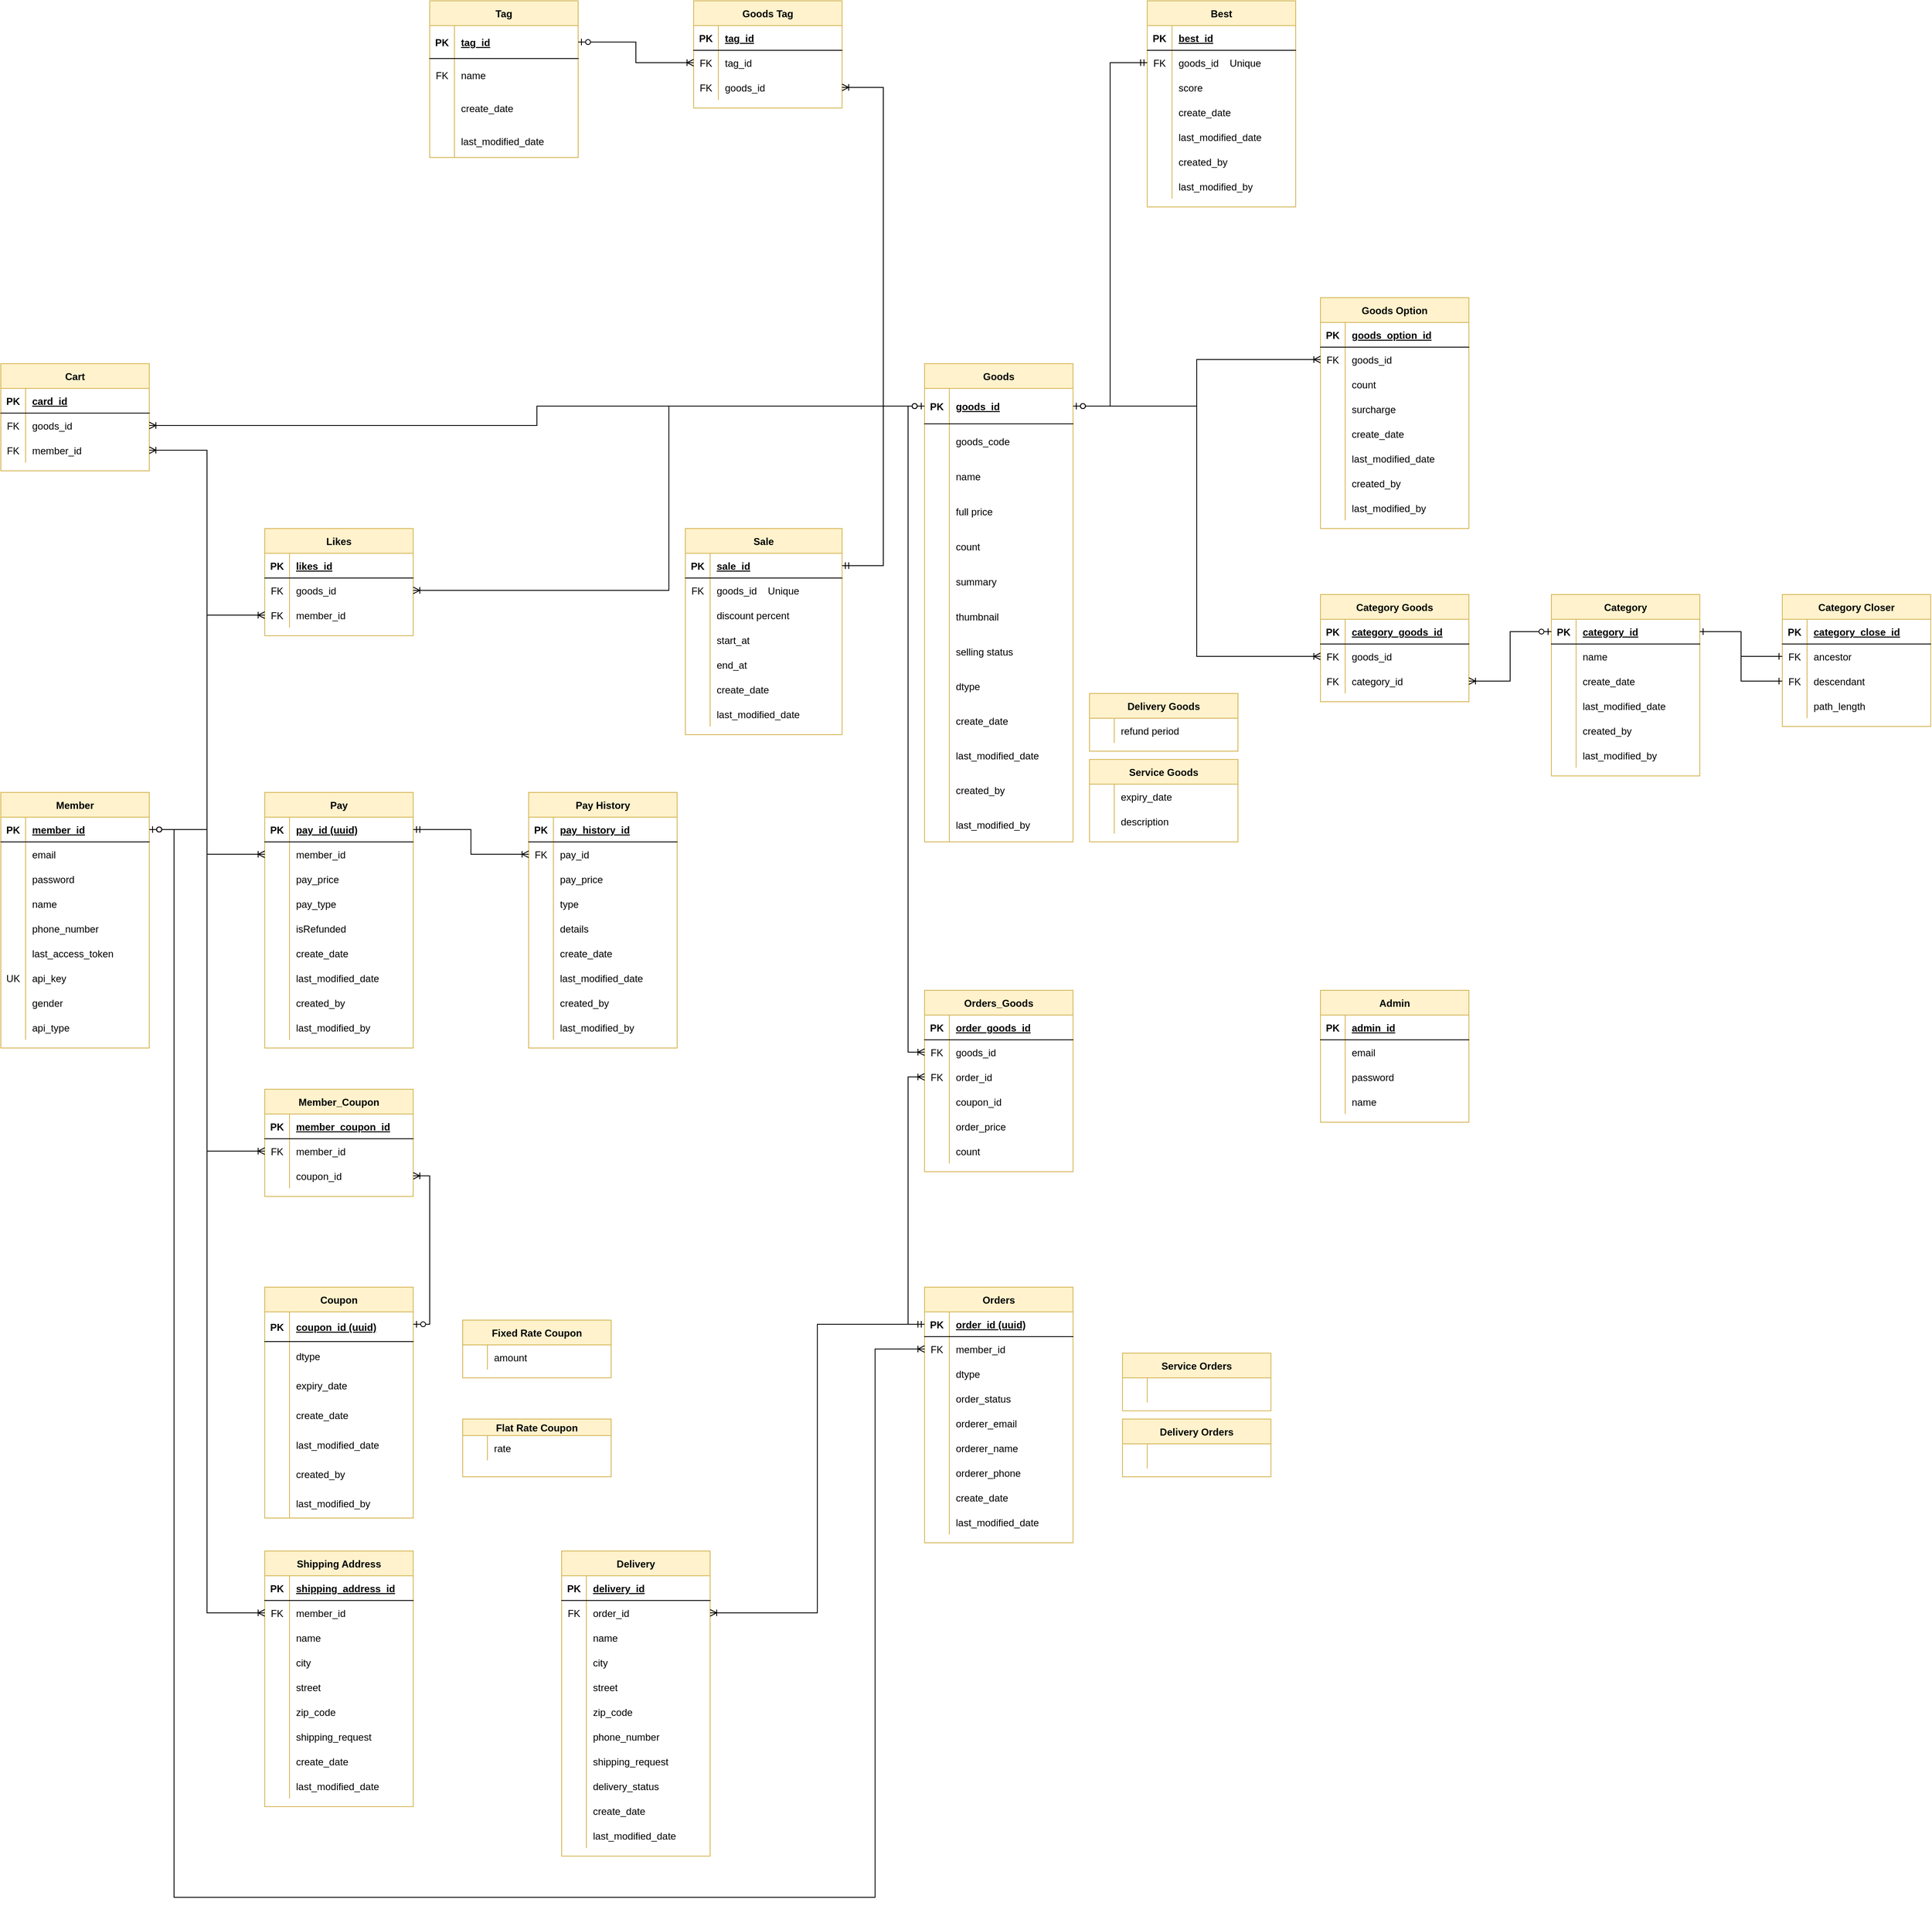 <mxfile version="14.9.6" type="github">
  <diagram id="R2lEEEUBdFMjLlhIrx00" name="Page-1">
    <mxGraphModel dx="1162" dy="1840" grid="1" gridSize="10" guides="1" tooltips="1" connect="1" arrows="1" fold="1" page="1" pageScale="1" pageWidth="850" pageHeight="1100" math="0" shadow="0" extFonts="Permanent Marker^https://fonts.googleapis.com/css?family=Permanent+Marker">
      <root>
        <mxCell id="0" />
        <mxCell id="1" parent="0" />
        <mxCell id="eibdospzZXUb886CaavK-4" value="Member" style="shape=table;startSize=30;container=1;collapsible=1;childLayout=tableLayout;fixedRows=1;rowLines=0;fontStyle=1;align=center;resizeLast=1;fillColor=#fff2cc;strokeColor=#d6b656;" parent="1" vertex="1">
          <mxGeometry x="80" y="120" width="180" height="310" as="geometry" />
        </mxCell>
        <mxCell id="eibdospzZXUb886CaavK-5" value="" style="shape=partialRectangle;collapsible=0;dropTarget=0;pointerEvents=0;fillColor=none;top=0;left=0;bottom=1;right=0;points=[[0,0.5],[1,0.5]];portConstraint=eastwest;" parent="eibdospzZXUb886CaavK-4" vertex="1">
          <mxGeometry y="30" width="180" height="30" as="geometry" />
        </mxCell>
        <mxCell id="eibdospzZXUb886CaavK-6" value="PK" style="shape=partialRectangle;connectable=0;fillColor=none;top=0;left=0;bottom=0;right=0;fontStyle=1;overflow=hidden;" parent="eibdospzZXUb886CaavK-5" vertex="1">
          <mxGeometry width="30" height="30" as="geometry" />
        </mxCell>
        <mxCell id="eibdospzZXUb886CaavK-7" value="member_id" style="shape=partialRectangle;connectable=0;fillColor=none;top=0;left=0;bottom=0;right=0;align=left;spacingLeft=6;fontStyle=5;overflow=hidden;" parent="eibdospzZXUb886CaavK-5" vertex="1">
          <mxGeometry x="30" width="150" height="30" as="geometry" />
        </mxCell>
        <mxCell id="eibdospzZXUb886CaavK-8" value="" style="shape=partialRectangle;collapsible=0;dropTarget=0;pointerEvents=0;fillColor=none;top=0;left=0;bottom=0;right=0;points=[[0,0.5],[1,0.5]];portConstraint=eastwest;" parent="eibdospzZXUb886CaavK-4" vertex="1">
          <mxGeometry y="60" width="180" height="30" as="geometry" />
        </mxCell>
        <mxCell id="eibdospzZXUb886CaavK-9" value="" style="shape=partialRectangle;connectable=0;fillColor=none;top=0;left=0;bottom=0;right=0;editable=1;overflow=hidden;" parent="eibdospzZXUb886CaavK-8" vertex="1">
          <mxGeometry width="30" height="30" as="geometry" />
        </mxCell>
        <mxCell id="eibdospzZXUb886CaavK-10" value="email" style="shape=partialRectangle;connectable=0;fillColor=none;top=0;left=0;bottom=0;right=0;align=left;spacingLeft=6;overflow=hidden;" parent="eibdospzZXUb886CaavK-8" vertex="1">
          <mxGeometry x="30" width="150" height="30" as="geometry" />
        </mxCell>
        <mxCell id="eibdospzZXUb886CaavK-11" value="" style="shape=partialRectangle;collapsible=0;dropTarget=0;pointerEvents=0;fillColor=none;top=0;left=0;bottom=0;right=0;points=[[0,0.5],[1,0.5]];portConstraint=eastwest;" parent="eibdospzZXUb886CaavK-4" vertex="1">
          <mxGeometry y="90" width="180" height="30" as="geometry" />
        </mxCell>
        <mxCell id="eibdospzZXUb886CaavK-12" value="" style="shape=partialRectangle;connectable=0;fillColor=none;top=0;left=0;bottom=0;right=0;editable=1;overflow=hidden;" parent="eibdospzZXUb886CaavK-11" vertex="1">
          <mxGeometry width="30" height="30" as="geometry" />
        </mxCell>
        <mxCell id="eibdospzZXUb886CaavK-13" value="password" style="shape=partialRectangle;connectable=0;fillColor=none;top=0;left=0;bottom=0;right=0;align=left;spacingLeft=6;overflow=hidden;" parent="eibdospzZXUb886CaavK-11" vertex="1">
          <mxGeometry x="30" width="150" height="30" as="geometry" />
        </mxCell>
        <mxCell id="eibdospzZXUb886CaavK-14" value="" style="shape=partialRectangle;collapsible=0;dropTarget=0;pointerEvents=0;fillColor=none;top=0;left=0;bottom=0;right=0;points=[[0,0.5],[1,0.5]];portConstraint=eastwest;" parent="eibdospzZXUb886CaavK-4" vertex="1">
          <mxGeometry y="120" width="180" height="30" as="geometry" />
        </mxCell>
        <mxCell id="eibdospzZXUb886CaavK-15" value="" style="shape=partialRectangle;connectable=0;fillColor=none;top=0;left=0;bottom=0;right=0;editable=1;overflow=hidden;" parent="eibdospzZXUb886CaavK-14" vertex="1">
          <mxGeometry width="30" height="30" as="geometry" />
        </mxCell>
        <mxCell id="eibdospzZXUb886CaavK-16" value="name" style="shape=partialRectangle;connectable=0;fillColor=none;top=0;left=0;bottom=0;right=0;align=left;spacingLeft=6;overflow=hidden;" parent="eibdospzZXUb886CaavK-14" vertex="1">
          <mxGeometry x="30" width="150" height="30" as="geometry" />
        </mxCell>
        <mxCell id="eibdospzZXUb886CaavK-501" value="" style="shape=partialRectangle;collapsible=0;dropTarget=0;pointerEvents=0;fillColor=none;top=0;left=0;bottom=0;right=0;points=[[0,0.5],[1,0.5]];portConstraint=eastwest;" parent="eibdospzZXUb886CaavK-4" vertex="1">
          <mxGeometry y="150" width="180" height="30" as="geometry" />
        </mxCell>
        <mxCell id="eibdospzZXUb886CaavK-502" value="" style="shape=partialRectangle;connectable=0;fillColor=none;top=0;left=0;bottom=0;right=0;editable=1;overflow=hidden;" parent="eibdospzZXUb886CaavK-501" vertex="1">
          <mxGeometry width="30" height="30" as="geometry" />
        </mxCell>
        <mxCell id="eibdospzZXUb886CaavK-503" value="phone_number " style="shape=partialRectangle;connectable=0;fillColor=none;top=0;left=0;bottom=0;right=0;align=left;spacingLeft=6;overflow=hidden;" parent="eibdospzZXUb886CaavK-501" vertex="1">
          <mxGeometry x="30" width="150" height="30" as="geometry" />
        </mxCell>
        <mxCell id="UAcYXuIsi5ik1Ph3S4gY-1" value="" style="shape=partialRectangle;collapsible=0;dropTarget=0;pointerEvents=0;fillColor=none;top=0;left=0;bottom=0;right=0;points=[[0,0.5],[1,0.5]];portConstraint=eastwest;" parent="eibdospzZXUb886CaavK-4" vertex="1">
          <mxGeometry y="180" width="180" height="30" as="geometry" />
        </mxCell>
        <mxCell id="UAcYXuIsi5ik1Ph3S4gY-2" value="" style="shape=partialRectangle;connectable=0;fillColor=none;top=0;left=0;bottom=0;right=0;editable=1;overflow=hidden;" parent="UAcYXuIsi5ik1Ph3S4gY-1" vertex="1">
          <mxGeometry width="30" height="30" as="geometry" />
        </mxCell>
        <mxCell id="UAcYXuIsi5ik1Ph3S4gY-3" value="last_access_token" style="shape=partialRectangle;connectable=0;fillColor=none;top=0;left=0;bottom=0;right=0;align=left;spacingLeft=6;overflow=hidden;" parent="UAcYXuIsi5ik1Ph3S4gY-1" vertex="1">
          <mxGeometry x="30" width="150" height="30" as="geometry" />
        </mxCell>
        <mxCell id="UAcYXuIsi5ik1Ph3S4gY-4" value="" style="shape=partialRectangle;collapsible=0;dropTarget=0;pointerEvents=0;fillColor=none;top=0;left=0;bottom=0;right=0;points=[[0,0.5],[1,0.5]];portConstraint=eastwest;" parent="eibdospzZXUb886CaavK-4" vertex="1">
          <mxGeometry y="210" width="180" height="30" as="geometry" />
        </mxCell>
        <mxCell id="UAcYXuIsi5ik1Ph3S4gY-5" value="UK" style="shape=partialRectangle;connectable=0;fillColor=none;top=0;left=0;bottom=0;right=0;editable=1;overflow=hidden;" parent="UAcYXuIsi5ik1Ph3S4gY-4" vertex="1">
          <mxGeometry width="30" height="30" as="geometry" />
        </mxCell>
        <mxCell id="UAcYXuIsi5ik1Ph3S4gY-6" value="api_key" style="shape=partialRectangle;connectable=0;fillColor=none;top=0;left=0;bottom=0;right=0;align=left;spacingLeft=6;overflow=hidden;" parent="UAcYXuIsi5ik1Ph3S4gY-4" vertex="1">
          <mxGeometry x="30" width="150" height="30" as="geometry" />
        </mxCell>
        <mxCell id="AEhqnyhPEjP6bq306NgU-1" value="" style="shape=partialRectangle;collapsible=0;dropTarget=0;pointerEvents=0;fillColor=none;top=0;left=0;bottom=0;right=0;points=[[0,0.5],[1,0.5]];portConstraint=eastwest;" parent="eibdospzZXUb886CaavK-4" vertex="1">
          <mxGeometry y="240" width="180" height="30" as="geometry" />
        </mxCell>
        <mxCell id="AEhqnyhPEjP6bq306NgU-2" value="" style="shape=partialRectangle;connectable=0;fillColor=none;top=0;left=0;bottom=0;right=0;editable=1;overflow=hidden;" parent="AEhqnyhPEjP6bq306NgU-1" vertex="1">
          <mxGeometry width="30" height="30" as="geometry" />
        </mxCell>
        <mxCell id="AEhqnyhPEjP6bq306NgU-3" value="gender" style="shape=partialRectangle;connectable=0;fillColor=none;top=0;left=0;bottom=0;right=0;align=left;spacingLeft=6;overflow=hidden;" parent="AEhqnyhPEjP6bq306NgU-1" vertex="1">
          <mxGeometry x="30" width="150" height="30" as="geometry" />
        </mxCell>
        <mxCell id="yCSoRk1v3V5jKookCPJ--1" value="" style="shape=partialRectangle;collapsible=0;dropTarget=0;pointerEvents=0;fillColor=none;top=0;left=0;bottom=0;right=0;points=[[0,0.5],[1,0.5]];portConstraint=eastwest;" vertex="1" parent="eibdospzZXUb886CaavK-4">
          <mxGeometry y="270" width="180" height="30" as="geometry" />
        </mxCell>
        <mxCell id="yCSoRk1v3V5jKookCPJ--2" value="" style="shape=partialRectangle;connectable=0;fillColor=none;top=0;left=0;bottom=0;right=0;editable=1;overflow=hidden;" vertex="1" parent="yCSoRk1v3V5jKookCPJ--1">
          <mxGeometry width="30" height="30" as="geometry" />
        </mxCell>
        <mxCell id="yCSoRk1v3V5jKookCPJ--3" value="api_type" style="shape=partialRectangle;connectable=0;fillColor=none;top=0;left=0;bottom=0;right=0;align=left;spacingLeft=6;overflow=hidden;" vertex="1" parent="yCSoRk1v3V5jKookCPJ--1">
          <mxGeometry x="30" width="150" height="30" as="geometry" />
        </mxCell>
        <mxCell id="eibdospzZXUb886CaavK-17" value="Shipping Address" style="shape=table;startSize=30;container=1;collapsible=1;childLayout=tableLayout;fixedRows=1;rowLines=0;fontStyle=1;align=center;resizeLast=1;fillColor=#fff2cc;strokeColor=#d6b656;" parent="1" vertex="1">
          <mxGeometry x="400" y="1040" width="180" height="310" as="geometry" />
        </mxCell>
        <mxCell id="eibdospzZXUb886CaavK-18" value="" style="shape=partialRectangle;collapsible=0;dropTarget=0;pointerEvents=0;fillColor=none;top=0;left=0;bottom=1;right=0;points=[[0,0.5],[1,0.5]];portConstraint=eastwest;" parent="eibdospzZXUb886CaavK-17" vertex="1">
          <mxGeometry y="30" width="180" height="30" as="geometry" />
        </mxCell>
        <mxCell id="eibdospzZXUb886CaavK-19" value="PK" style="shape=partialRectangle;connectable=0;fillColor=none;top=0;left=0;bottom=0;right=0;fontStyle=1;overflow=hidden;" parent="eibdospzZXUb886CaavK-18" vertex="1">
          <mxGeometry width="30" height="30" as="geometry" />
        </mxCell>
        <mxCell id="eibdospzZXUb886CaavK-20" value="shipping_address_id" style="shape=partialRectangle;connectable=0;fillColor=none;top=0;left=0;bottom=0;right=0;align=left;spacingLeft=6;fontStyle=5;overflow=hidden;" parent="eibdospzZXUb886CaavK-18" vertex="1">
          <mxGeometry x="30" width="150" height="30" as="geometry" />
        </mxCell>
        <mxCell id="eibdospzZXUb886CaavK-539" value="" style="shape=partialRectangle;collapsible=0;dropTarget=0;pointerEvents=0;fillColor=none;top=0;left=0;bottom=0;right=0;points=[[0,0.5],[1,0.5]];portConstraint=eastwest;" parent="eibdospzZXUb886CaavK-17" vertex="1">
          <mxGeometry y="60" width="180" height="30" as="geometry" />
        </mxCell>
        <mxCell id="eibdospzZXUb886CaavK-540" value="FK" style="shape=partialRectangle;connectable=0;fillColor=none;top=0;left=0;bottom=0;right=0;editable=1;overflow=hidden;" parent="eibdospzZXUb886CaavK-539" vertex="1">
          <mxGeometry width="30" height="30" as="geometry" />
        </mxCell>
        <mxCell id="eibdospzZXUb886CaavK-541" value="member_id" style="shape=partialRectangle;connectable=0;fillColor=none;top=0;left=0;bottom=0;right=0;align=left;spacingLeft=6;overflow=hidden;" parent="eibdospzZXUb886CaavK-539" vertex="1">
          <mxGeometry x="30" width="150" height="30" as="geometry" />
        </mxCell>
        <mxCell id="eibdospzZXUb886CaavK-21" value="" style="shape=partialRectangle;collapsible=0;dropTarget=0;pointerEvents=0;fillColor=none;top=0;left=0;bottom=0;right=0;points=[[0,0.5],[1,0.5]];portConstraint=eastwest;" parent="eibdospzZXUb886CaavK-17" vertex="1">
          <mxGeometry y="90" width="180" height="30" as="geometry" />
        </mxCell>
        <mxCell id="eibdospzZXUb886CaavK-22" value="" style="shape=partialRectangle;connectable=0;fillColor=none;top=0;left=0;bottom=0;right=0;editable=1;overflow=hidden;" parent="eibdospzZXUb886CaavK-21" vertex="1">
          <mxGeometry width="30" height="30" as="geometry" />
        </mxCell>
        <mxCell id="eibdospzZXUb886CaavK-23" value="name" style="shape=partialRectangle;connectable=0;fillColor=none;top=0;left=0;bottom=0;right=0;align=left;spacingLeft=6;overflow=hidden;" parent="eibdospzZXUb886CaavK-21" vertex="1">
          <mxGeometry x="30" width="150" height="30" as="geometry" />
        </mxCell>
        <mxCell id="eibdospzZXUb886CaavK-27" value="" style="shape=partialRectangle;collapsible=0;dropTarget=0;pointerEvents=0;fillColor=none;top=0;left=0;bottom=0;right=0;points=[[0,0.5],[1,0.5]];portConstraint=eastwest;" parent="eibdospzZXUb886CaavK-17" vertex="1">
          <mxGeometry y="120" width="180" height="30" as="geometry" />
        </mxCell>
        <mxCell id="eibdospzZXUb886CaavK-28" value="" style="shape=partialRectangle;connectable=0;fillColor=none;top=0;left=0;bottom=0;right=0;editable=1;overflow=hidden;" parent="eibdospzZXUb886CaavK-27" vertex="1">
          <mxGeometry width="30" height="30" as="geometry" />
        </mxCell>
        <mxCell id="eibdospzZXUb886CaavK-29" value="city" style="shape=partialRectangle;connectable=0;fillColor=none;top=0;left=0;bottom=0;right=0;align=left;spacingLeft=6;overflow=hidden;" parent="eibdospzZXUb886CaavK-27" vertex="1">
          <mxGeometry x="30" width="150" height="30" as="geometry" />
        </mxCell>
        <mxCell id="eibdospzZXUb886CaavK-24" value="" style="shape=partialRectangle;collapsible=0;dropTarget=0;pointerEvents=0;fillColor=none;top=0;left=0;bottom=0;right=0;points=[[0,0.5],[1,0.5]];portConstraint=eastwest;" parent="eibdospzZXUb886CaavK-17" vertex="1">
          <mxGeometry y="150" width="180" height="30" as="geometry" />
        </mxCell>
        <mxCell id="eibdospzZXUb886CaavK-25" value="" style="shape=partialRectangle;connectable=0;fillColor=none;top=0;left=0;bottom=0;right=0;editable=1;overflow=hidden;" parent="eibdospzZXUb886CaavK-24" vertex="1">
          <mxGeometry width="30" height="30" as="geometry" />
        </mxCell>
        <mxCell id="eibdospzZXUb886CaavK-26" value="street" style="shape=partialRectangle;connectable=0;fillColor=none;top=0;left=0;bottom=0;right=0;align=left;spacingLeft=6;overflow=hidden;" parent="eibdospzZXUb886CaavK-24" vertex="1">
          <mxGeometry x="30" width="150" height="30" as="geometry" />
        </mxCell>
        <mxCell id="HQ_oqTBiERbxIivR9Nsg-37" value="" style="shape=partialRectangle;collapsible=0;dropTarget=0;pointerEvents=0;fillColor=none;top=0;left=0;bottom=0;right=0;points=[[0,0.5],[1,0.5]];portConstraint=eastwest;" parent="eibdospzZXUb886CaavK-17" vertex="1">
          <mxGeometry y="180" width="180" height="30" as="geometry" />
        </mxCell>
        <mxCell id="HQ_oqTBiERbxIivR9Nsg-38" value="" style="shape=partialRectangle;connectable=0;fillColor=none;top=0;left=0;bottom=0;right=0;editable=1;overflow=hidden;" parent="HQ_oqTBiERbxIivR9Nsg-37" vertex="1">
          <mxGeometry width="30" height="30" as="geometry" />
        </mxCell>
        <mxCell id="HQ_oqTBiERbxIivR9Nsg-39" value="zip_code" style="shape=partialRectangle;connectable=0;fillColor=none;top=0;left=0;bottom=0;right=0;align=left;spacingLeft=6;overflow=hidden;" parent="HQ_oqTBiERbxIivR9Nsg-37" vertex="1">
          <mxGeometry x="30" width="150" height="30" as="geometry" />
        </mxCell>
        <mxCell id="eibdospzZXUb886CaavK-504" value="" style="shape=partialRectangle;collapsible=0;dropTarget=0;pointerEvents=0;fillColor=none;top=0;left=0;bottom=0;right=0;points=[[0,0.5],[1,0.5]];portConstraint=eastwest;" parent="eibdospzZXUb886CaavK-17" vertex="1">
          <mxGeometry y="210" width="180" height="30" as="geometry" />
        </mxCell>
        <mxCell id="eibdospzZXUb886CaavK-505" value="" style="shape=partialRectangle;connectable=0;fillColor=none;top=0;left=0;bottom=0;right=0;editable=1;overflow=hidden;" parent="eibdospzZXUb886CaavK-504" vertex="1">
          <mxGeometry width="30" height="30" as="geometry" />
        </mxCell>
        <mxCell id="eibdospzZXUb886CaavK-506" value="shipping_request" style="shape=partialRectangle;connectable=0;fillColor=none;top=0;left=0;bottom=0;right=0;align=left;spacingLeft=6;overflow=hidden;" parent="eibdospzZXUb886CaavK-504" vertex="1">
          <mxGeometry x="30" width="150" height="30" as="geometry" />
        </mxCell>
        <mxCell id="eibdospzZXUb886CaavK-701" value="" style="shape=partialRectangle;collapsible=0;dropTarget=0;pointerEvents=0;fillColor=none;top=0;left=0;bottom=0;right=0;points=[[0,0.5],[1,0.5]];portConstraint=eastwest;" parent="eibdospzZXUb886CaavK-17" vertex="1">
          <mxGeometry y="240" width="180" height="30" as="geometry" />
        </mxCell>
        <mxCell id="eibdospzZXUb886CaavK-702" value="" style="shape=partialRectangle;connectable=0;fillColor=none;top=0;left=0;bottom=0;right=0;editable=1;overflow=hidden;" parent="eibdospzZXUb886CaavK-701" vertex="1">
          <mxGeometry width="30" height="30" as="geometry" />
        </mxCell>
        <mxCell id="eibdospzZXUb886CaavK-703" value="create_date" style="shape=partialRectangle;connectable=0;fillColor=none;top=0;left=0;bottom=0;right=0;align=left;spacingLeft=6;overflow=hidden;" parent="eibdospzZXUb886CaavK-701" vertex="1">
          <mxGeometry x="30" width="150" height="30" as="geometry" />
        </mxCell>
        <mxCell id="eibdospzZXUb886CaavK-704" value="" style="shape=partialRectangle;collapsible=0;dropTarget=0;pointerEvents=0;fillColor=none;top=0;left=0;bottom=0;right=0;points=[[0,0.5],[1,0.5]];portConstraint=eastwest;" parent="eibdospzZXUb886CaavK-17" vertex="1">
          <mxGeometry y="270" width="180" height="30" as="geometry" />
        </mxCell>
        <mxCell id="eibdospzZXUb886CaavK-705" value="" style="shape=partialRectangle;connectable=0;fillColor=none;top=0;left=0;bottom=0;right=0;editable=1;overflow=hidden;" parent="eibdospzZXUb886CaavK-704" vertex="1">
          <mxGeometry width="30" height="30" as="geometry" />
        </mxCell>
        <mxCell id="eibdospzZXUb886CaavK-706" value="last_modified_date" style="shape=partialRectangle;connectable=0;fillColor=none;top=0;left=0;bottom=0;right=0;align=left;spacingLeft=6;overflow=hidden;" parent="eibdospzZXUb886CaavK-704" vertex="1">
          <mxGeometry x="30" width="150" height="30" as="geometry" />
        </mxCell>
        <mxCell id="eibdospzZXUb886CaavK-30" value="Delivery" style="shape=table;startSize=30;container=1;collapsible=1;childLayout=tableLayout;fixedRows=1;rowLines=0;fontStyle=1;align=center;resizeLast=1;fillColor=#fff2cc;strokeColor=#d6b656;" parent="1" vertex="1">
          <mxGeometry x="760" y="1040" width="180" height="370" as="geometry" />
        </mxCell>
        <mxCell id="eibdospzZXUb886CaavK-31" value="" style="shape=partialRectangle;collapsible=0;dropTarget=0;pointerEvents=0;fillColor=none;top=0;left=0;bottom=1;right=0;points=[[0,0.5],[1,0.5]];portConstraint=eastwest;" parent="eibdospzZXUb886CaavK-30" vertex="1">
          <mxGeometry y="30" width="180" height="30" as="geometry" />
        </mxCell>
        <mxCell id="eibdospzZXUb886CaavK-32" value="PK" style="shape=partialRectangle;connectable=0;fillColor=none;top=0;left=0;bottom=0;right=0;fontStyle=1;overflow=hidden;" parent="eibdospzZXUb886CaavK-31" vertex="1">
          <mxGeometry width="30" height="30" as="geometry" />
        </mxCell>
        <mxCell id="eibdospzZXUb886CaavK-33" value="delivery_id" style="shape=partialRectangle;connectable=0;fillColor=none;top=0;left=0;bottom=0;right=0;align=left;spacingLeft=6;fontStyle=5;overflow=hidden;" parent="eibdospzZXUb886CaavK-31" vertex="1">
          <mxGeometry x="30" width="150" height="30" as="geometry" />
        </mxCell>
        <mxCell id="eibdospzZXUb886CaavK-534" value="" style="shape=partialRectangle;collapsible=0;dropTarget=0;pointerEvents=0;fillColor=none;top=0;left=0;bottom=0;right=0;points=[[0,0.5],[1,0.5]];portConstraint=eastwest;" parent="eibdospzZXUb886CaavK-30" vertex="1">
          <mxGeometry y="60" width="180" height="30" as="geometry" />
        </mxCell>
        <mxCell id="eibdospzZXUb886CaavK-535" value="FK" style="shape=partialRectangle;connectable=0;fillColor=none;top=0;left=0;bottom=0;right=0;editable=1;overflow=hidden;" parent="eibdospzZXUb886CaavK-534" vertex="1">
          <mxGeometry width="30" height="30" as="geometry" />
        </mxCell>
        <mxCell id="eibdospzZXUb886CaavK-536" value="order_id" style="shape=partialRectangle;connectable=0;fillColor=none;top=0;left=0;bottom=0;right=0;align=left;spacingLeft=6;overflow=hidden;" parent="eibdospzZXUb886CaavK-534" vertex="1">
          <mxGeometry x="30" width="150" height="30" as="geometry" />
        </mxCell>
        <mxCell id="eibdospzZXUb886CaavK-34" value="" style="shape=partialRectangle;collapsible=0;dropTarget=0;pointerEvents=0;fillColor=none;top=0;left=0;bottom=0;right=0;points=[[0,0.5],[1,0.5]];portConstraint=eastwest;" parent="eibdospzZXUb886CaavK-30" vertex="1">
          <mxGeometry y="90" width="180" height="30" as="geometry" />
        </mxCell>
        <mxCell id="eibdospzZXUb886CaavK-35" value="" style="shape=partialRectangle;connectable=0;fillColor=none;top=0;left=0;bottom=0;right=0;editable=1;overflow=hidden;" parent="eibdospzZXUb886CaavK-34" vertex="1">
          <mxGeometry width="30" height="30" as="geometry" />
        </mxCell>
        <mxCell id="eibdospzZXUb886CaavK-36" value="name" style="shape=partialRectangle;connectable=0;fillColor=none;top=0;left=0;bottom=0;right=0;align=left;spacingLeft=6;overflow=hidden;" parent="eibdospzZXUb886CaavK-34" vertex="1">
          <mxGeometry x="30" width="150" height="30" as="geometry" />
        </mxCell>
        <mxCell id="eibdospzZXUb886CaavK-37" value="" style="shape=partialRectangle;collapsible=0;dropTarget=0;pointerEvents=0;fillColor=none;top=0;left=0;bottom=0;right=0;points=[[0,0.5],[1,0.5]];portConstraint=eastwest;" parent="eibdospzZXUb886CaavK-30" vertex="1">
          <mxGeometry y="120" width="180" height="30" as="geometry" />
        </mxCell>
        <mxCell id="eibdospzZXUb886CaavK-38" value="" style="shape=partialRectangle;connectable=0;fillColor=none;top=0;left=0;bottom=0;right=0;editable=1;overflow=hidden;" parent="eibdospzZXUb886CaavK-37" vertex="1">
          <mxGeometry width="30" height="30" as="geometry" />
        </mxCell>
        <mxCell id="eibdospzZXUb886CaavK-39" value="city" style="shape=partialRectangle;connectable=0;fillColor=none;top=0;left=0;bottom=0;right=0;align=left;spacingLeft=6;overflow=hidden;" parent="eibdospzZXUb886CaavK-37" vertex="1">
          <mxGeometry x="30" width="150" height="30" as="geometry" />
        </mxCell>
        <mxCell id="eibdospzZXUb886CaavK-40" value="" style="shape=partialRectangle;collapsible=0;dropTarget=0;pointerEvents=0;fillColor=none;top=0;left=0;bottom=0;right=0;points=[[0,0.5],[1,0.5]];portConstraint=eastwest;" parent="eibdospzZXUb886CaavK-30" vertex="1">
          <mxGeometry y="150" width="180" height="30" as="geometry" />
        </mxCell>
        <mxCell id="eibdospzZXUb886CaavK-41" value="" style="shape=partialRectangle;connectable=0;fillColor=none;top=0;left=0;bottom=0;right=0;editable=1;overflow=hidden;" parent="eibdospzZXUb886CaavK-40" vertex="1">
          <mxGeometry width="30" height="30" as="geometry" />
        </mxCell>
        <mxCell id="eibdospzZXUb886CaavK-42" value="street" style="shape=partialRectangle;connectable=0;fillColor=none;top=0;left=0;bottom=0;right=0;align=left;spacingLeft=6;overflow=hidden;" parent="eibdospzZXUb886CaavK-40" vertex="1">
          <mxGeometry x="30" width="150" height="30" as="geometry" />
        </mxCell>
        <mxCell id="HQ_oqTBiERbxIivR9Nsg-40" value="" style="shape=partialRectangle;collapsible=0;dropTarget=0;pointerEvents=0;fillColor=none;top=0;left=0;bottom=0;right=0;points=[[0,0.5],[1,0.5]];portConstraint=eastwest;" parent="eibdospzZXUb886CaavK-30" vertex="1">
          <mxGeometry y="180" width="180" height="30" as="geometry" />
        </mxCell>
        <mxCell id="HQ_oqTBiERbxIivR9Nsg-41" value="" style="shape=partialRectangle;connectable=0;fillColor=none;top=0;left=0;bottom=0;right=0;editable=1;overflow=hidden;" parent="HQ_oqTBiERbxIivR9Nsg-40" vertex="1">
          <mxGeometry width="30" height="30" as="geometry" />
        </mxCell>
        <mxCell id="HQ_oqTBiERbxIivR9Nsg-42" value="zip_code" style="shape=partialRectangle;connectable=0;fillColor=none;top=0;left=0;bottom=0;right=0;align=left;spacingLeft=6;overflow=hidden;" parent="HQ_oqTBiERbxIivR9Nsg-40" vertex="1">
          <mxGeometry x="30" width="150" height="30" as="geometry" />
        </mxCell>
        <mxCell id="eibdospzZXUb886CaavK-507" value="" style="shape=partialRectangle;collapsible=0;dropTarget=0;pointerEvents=0;fillColor=none;top=0;left=0;bottom=0;right=0;points=[[0,0.5],[1,0.5]];portConstraint=eastwest;" parent="eibdospzZXUb886CaavK-30" vertex="1">
          <mxGeometry y="210" width="180" height="30" as="geometry" />
        </mxCell>
        <mxCell id="eibdospzZXUb886CaavK-508" value="" style="shape=partialRectangle;connectable=0;fillColor=none;top=0;left=0;bottom=0;right=0;editable=1;overflow=hidden;" parent="eibdospzZXUb886CaavK-507" vertex="1">
          <mxGeometry width="30" height="30" as="geometry" />
        </mxCell>
        <mxCell id="eibdospzZXUb886CaavK-509" value="phone_number " style="shape=partialRectangle;connectable=0;fillColor=none;top=0;left=0;bottom=0;right=0;align=left;spacingLeft=6;overflow=hidden;" parent="eibdospzZXUb886CaavK-507" vertex="1">
          <mxGeometry x="30" width="150" height="30" as="geometry" />
        </mxCell>
        <mxCell id="eibdospzZXUb886CaavK-510" value="" style="shape=partialRectangle;collapsible=0;dropTarget=0;pointerEvents=0;fillColor=none;top=0;left=0;bottom=0;right=0;points=[[0,0.5],[1,0.5]];portConstraint=eastwest;" parent="eibdospzZXUb886CaavK-30" vertex="1">
          <mxGeometry y="240" width="180" height="30" as="geometry" />
        </mxCell>
        <mxCell id="eibdospzZXUb886CaavK-511" value="" style="shape=partialRectangle;connectable=0;fillColor=none;top=0;left=0;bottom=0;right=0;editable=1;overflow=hidden;" parent="eibdospzZXUb886CaavK-510" vertex="1">
          <mxGeometry width="30" height="30" as="geometry" />
        </mxCell>
        <mxCell id="eibdospzZXUb886CaavK-512" value="shipping_request" style="shape=partialRectangle;connectable=0;fillColor=none;top=0;left=0;bottom=0;right=0;align=left;spacingLeft=6;overflow=hidden;" parent="eibdospzZXUb886CaavK-510" vertex="1">
          <mxGeometry x="30" width="150" height="30" as="geometry" />
        </mxCell>
        <mxCell id="QEKhEwLZFcPyOsHGVO1W-1" value="" style="shape=partialRectangle;collapsible=0;dropTarget=0;pointerEvents=0;fillColor=none;top=0;left=0;bottom=0;right=0;points=[[0,0.5],[1,0.5]];portConstraint=eastwest;" parent="eibdospzZXUb886CaavK-30" vertex="1">
          <mxGeometry y="270" width="180" height="30" as="geometry" />
        </mxCell>
        <mxCell id="QEKhEwLZFcPyOsHGVO1W-2" value="" style="shape=partialRectangle;connectable=0;fillColor=none;top=0;left=0;bottom=0;right=0;editable=1;overflow=hidden;" parent="QEKhEwLZFcPyOsHGVO1W-1" vertex="1">
          <mxGeometry width="30" height="30" as="geometry" />
        </mxCell>
        <mxCell id="QEKhEwLZFcPyOsHGVO1W-3" value="delivery_status" style="shape=partialRectangle;connectable=0;fillColor=none;top=0;left=0;bottom=0;right=0;align=left;spacingLeft=6;overflow=hidden;" parent="QEKhEwLZFcPyOsHGVO1W-1" vertex="1">
          <mxGeometry x="30" width="150" height="30" as="geometry" />
        </mxCell>
        <mxCell id="eibdospzZXUb886CaavK-683" value="" style="shape=partialRectangle;collapsible=0;dropTarget=0;pointerEvents=0;fillColor=none;top=0;left=0;bottom=0;right=0;points=[[0,0.5],[1,0.5]];portConstraint=eastwest;" parent="eibdospzZXUb886CaavK-30" vertex="1">
          <mxGeometry y="300" width="180" height="30" as="geometry" />
        </mxCell>
        <mxCell id="eibdospzZXUb886CaavK-684" value="" style="shape=partialRectangle;connectable=0;fillColor=none;top=0;left=0;bottom=0;right=0;editable=1;overflow=hidden;" parent="eibdospzZXUb886CaavK-683" vertex="1">
          <mxGeometry width="30" height="30" as="geometry" />
        </mxCell>
        <mxCell id="eibdospzZXUb886CaavK-685" value="create_date" style="shape=partialRectangle;connectable=0;fillColor=none;top=0;left=0;bottom=0;right=0;align=left;spacingLeft=6;overflow=hidden;" parent="eibdospzZXUb886CaavK-683" vertex="1">
          <mxGeometry x="30" width="150" height="30" as="geometry" />
        </mxCell>
        <mxCell id="eibdospzZXUb886CaavK-686" value="" style="shape=partialRectangle;collapsible=0;dropTarget=0;pointerEvents=0;fillColor=none;top=0;left=0;bottom=0;right=0;points=[[0,0.5],[1,0.5]];portConstraint=eastwest;" parent="eibdospzZXUb886CaavK-30" vertex="1">
          <mxGeometry y="330" width="180" height="30" as="geometry" />
        </mxCell>
        <mxCell id="eibdospzZXUb886CaavK-687" value="" style="shape=partialRectangle;connectable=0;fillColor=none;top=0;left=0;bottom=0;right=0;editable=1;overflow=hidden;" parent="eibdospzZXUb886CaavK-686" vertex="1">
          <mxGeometry width="30" height="30" as="geometry" />
        </mxCell>
        <mxCell id="eibdospzZXUb886CaavK-688" value="last_modified_date" style="shape=partialRectangle;connectable=0;fillColor=none;top=0;left=0;bottom=0;right=0;align=left;spacingLeft=6;overflow=hidden;" parent="eibdospzZXUb886CaavK-686" vertex="1">
          <mxGeometry x="30" width="150" height="30" as="geometry" />
        </mxCell>
        <mxCell id="eibdospzZXUb886CaavK-43" value="Coupon" style="shape=table;startSize=30;container=1;collapsible=1;childLayout=tableLayout;fitRows=1;rowLines=0;fontStyle=1;align=center;resizeLast=1;fillColor=#fff2cc;strokeColor=#d6b656;" parent="1" vertex="1">
          <mxGeometry x="400" y="720" width="180" height="280" as="geometry" />
        </mxCell>
        <mxCell id="eibdospzZXUb886CaavK-44" value="" style="shape=partialRectangle;collapsible=0;dropTarget=0;pointerEvents=0;fillColor=none;top=0;left=0;bottom=1;right=0;points=[[0,0.5],[1,0.5]];portConstraint=eastwest;" parent="eibdospzZXUb886CaavK-43" vertex="1">
          <mxGeometry y="30" width="180" height="36" as="geometry" />
        </mxCell>
        <mxCell id="eibdospzZXUb886CaavK-45" value="PK" style="shape=partialRectangle;connectable=0;fillColor=none;top=0;left=0;bottom=0;right=0;fontStyle=1;overflow=hidden;" parent="eibdospzZXUb886CaavK-44" vertex="1">
          <mxGeometry width="30" height="36" as="geometry" />
        </mxCell>
        <mxCell id="eibdospzZXUb886CaavK-46" value="coupon_id (uuid)" style="shape=partialRectangle;connectable=0;fillColor=none;top=0;left=0;bottom=0;right=0;align=left;spacingLeft=6;fontStyle=5;overflow=hidden;" parent="eibdospzZXUb886CaavK-44" vertex="1">
          <mxGeometry x="30" width="150" height="36" as="geometry" />
        </mxCell>
        <mxCell id="HQ_oqTBiERbxIivR9Nsg-28" value="" style="shape=partialRectangle;collapsible=0;dropTarget=0;pointerEvents=0;fillColor=none;top=0;left=0;bottom=0;right=0;points=[[0,0.5],[1,0.5]];portConstraint=eastwest;" parent="eibdospzZXUb886CaavK-43" vertex="1">
          <mxGeometry y="66" width="180" height="35" as="geometry" />
        </mxCell>
        <mxCell id="HQ_oqTBiERbxIivR9Nsg-29" value="" style="shape=partialRectangle;connectable=0;fillColor=none;top=0;left=0;bottom=0;right=0;editable=1;overflow=hidden;" parent="HQ_oqTBiERbxIivR9Nsg-28" vertex="1">
          <mxGeometry width="30" height="35" as="geometry" />
        </mxCell>
        <mxCell id="HQ_oqTBiERbxIivR9Nsg-30" value="dtype" style="shape=partialRectangle;connectable=0;fillColor=none;top=0;left=0;bottom=0;right=0;align=left;spacingLeft=6;overflow=hidden;" parent="HQ_oqTBiERbxIivR9Nsg-28" vertex="1">
          <mxGeometry x="30" width="150" height="35" as="geometry" />
        </mxCell>
        <mxCell id="eibdospzZXUb886CaavK-50" value="" style="shape=partialRectangle;collapsible=0;dropTarget=0;pointerEvents=0;fillColor=none;top=0;left=0;bottom=0;right=0;points=[[0,0.5],[1,0.5]];portConstraint=eastwest;" parent="eibdospzZXUb886CaavK-43" vertex="1">
          <mxGeometry y="101" width="180" height="36" as="geometry" />
        </mxCell>
        <mxCell id="eibdospzZXUb886CaavK-51" value="" style="shape=partialRectangle;connectable=0;fillColor=none;top=0;left=0;bottom=0;right=0;editable=1;overflow=hidden;" parent="eibdospzZXUb886CaavK-50" vertex="1">
          <mxGeometry width="30" height="36" as="geometry" />
        </mxCell>
        <mxCell id="eibdospzZXUb886CaavK-52" value="expiry_date" style="shape=partialRectangle;connectable=0;fillColor=none;top=0;left=0;bottom=0;right=0;align=left;spacingLeft=6;overflow=hidden;" parent="eibdospzZXUb886CaavK-50" vertex="1">
          <mxGeometry x="30" width="150" height="36" as="geometry" />
        </mxCell>
        <mxCell id="eibdospzZXUb886CaavK-689" value="" style="shape=partialRectangle;collapsible=0;dropTarget=0;pointerEvents=0;fillColor=none;top=0;left=0;bottom=0;right=0;points=[[0,0.5],[1,0.5]];portConstraint=eastwest;" parent="eibdospzZXUb886CaavK-43" vertex="1">
          <mxGeometry y="137" width="180" height="36" as="geometry" />
        </mxCell>
        <mxCell id="eibdospzZXUb886CaavK-690" value="" style="shape=partialRectangle;connectable=0;fillColor=none;top=0;left=0;bottom=0;right=0;editable=1;overflow=hidden;" parent="eibdospzZXUb886CaavK-689" vertex="1">
          <mxGeometry width="30" height="36" as="geometry" />
        </mxCell>
        <mxCell id="eibdospzZXUb886CaavK-691" value="create_date" style="shape=partialRectangle;connectable=0;fillColor=none;top=0;left=0;bottom=0;right=0;align=left;spacingLeft=6;overflow=hidden;" parent="eibdospzZXUb886CaavK-689" vertex="1">
          <mxGeometry x="30" width="150" height="36" as="geometry" />
        </mxCell>
        <mxCell id="eibdospzZXUb886CaavK-692" value="" style="shape=partialRectangle;collapsible=0;dropTarget=0;pointerEvents=0;fillColor=none;top=0;left=0;bottom=0;right=0;points=[[0,0.5],[1,0.5]];portConstraint=eastwest;" parent="eibdospzZXUb886CaavK-43" vertex="1">
          <mxGeometry y="173" width="180" height="36" as="geometry" />
        </mxCell>
        <mxCell id="eibdospzZXUb886CaavK-693" value="" style="shape=partialRectangle;connectable=0;fillColor=none;top=0;left=0;bottom=0;right=0;editable=1;overflow=hidden;" parent="eibdospzZXUb886CaavK-692" vertex="1">
          <mxGeometry width="30" height="36" as="geometry" />
        </mxCell>
        <mxCell id="eibdospzZXUb886CaavK-694" value="last_modified_date" style="shape=partialRectangle;connectable=0;fillColor=none;top=0;left=0;bottom=0;right=0;align=left;spacingLeft=6;overflow=hidden;" parent="eibdospzZXUb886CaavK-692" vertex="1">
          <mxGeometry x="30" width="150" height="36" as="geometry" />
        </mxCell>
        <mxCell id="eibdospzZXUb886CaavK-695" value="" style="shape=partialRectangle;collapsible=0;dropTarget=0;pointerEvents=0;fillColor=none;top=0;left=0;bottom=0;right=0;points=[[0,0.5],[1,0.5]];portConstraint=eastwest;" parent="eibdospzZXUb886CaavK-43" vertex="1">
          <mxGeometry y="209" width="180" height="35" as="geometry" />
        </mxCell>
        <mxCell id="eibdospzZXUb886CaavK-696" value="" style="shape=partialRectangle;connectable=0;fillColor=none;top=0;left=0;bottom=0;right=0;editable=1;overflow=hidden;" parent="eibdospzZXUb886CaavK-695" vertex="1">
          <mxGeometry width="30" height="35" as="geometry" />
        </mxCell>
        <mxCell id="eibdospzZXUb886CaavK-697" value="created_by" style="shape=partialRectangle;connectable=0;fillColor=none;top=0;left=0;bottom=0;right=0;align=left;spacingLeft=6;overflow=hidden;" parent="eibdospzZXUb886CaavK-695" vertex="1">
          <mxGeometry x="30" width="150" height="35" as="geometry" />
        </mxCell>
        <mxCell id="eibdospzZXUb886CaavK-698" value="" style="shape=partialRectangle;collapsible=0;dropTarget=0;pointerEvents=0;fillColor=none;top=0;left=0;bottom=0;right=0;points=[[0,0.5],[1,0.5]];portConstraint=eastwest;" parent="eibdospzZXUb886CaavK-43" vertex="1">
          <mxGeometry y="244" width="180" height="36" as="geometry" />
        </mxCell>
        <mxCell id="eibdospzZXUb886CaavK-699" value="" style="shape=partialRectangle;connectable=0;fillColor=none;top=0;left=0;bottom=0;right=0;editable=1;overflow=hidden;" parent="eibdospzZXUb886CaavK-698" vertex="1">
          <mxGeometry width="30" height="36" as="geometry" />
        </mxCell>
        <mxCell id="eibdospzZXUb886CaavK-700" value="last_modified_by" style="shape=partialRectangle;connectable=0;fillColor=none;top=0;left=0;bottom=0;right=0;align=left;spacingLeft=6;overflow=hidden;" parent="eibdospzZXUb886CaavK-698" vertex="1">
          <mxGeometry x="30" width="150" height="36" as="geometry" />
        </mxCell>
        <mxCell id="eibdospzZXUb886CaavK-56" value="Pay" style="shape=table;startSize=30;container=1;collapsible=1;childLayout=tableLayout;fixedRows=1;rowLines=0;fontStyle=1;align=center;resizeLast=1;fillColor=#fff2cc;strokeColor=#d6b656;" parent="1" vertex="1">
          <mxGeometry x="400" y="120" width="180" height="310" as="geometry" />
        </mxCell>
        <mxCell id="eibdospzZXUb886CaavK-57" value="" style="shape=partialRectangle;collapsible=0;dropTarget=0;pointerEvents=0;fillColor=none;top=0;left=0;bottom=1;right=0;points=[[0,0.5],[1,0.5]];portConstraint=eastwest;" parent="eibdospzZXUb886CaavK-56" vertex="1">
          <mxGeometry y="30" width="180" height="30" as="geometry" />
        </mxCell>
        <mxCell id="eibdospzZXUb886CaavK-58" value="PK" style="shape=partialRectangle;connectable=0;fillColor=none;top=0;left=0;bottom=0;right=0;fontStyle=1;overflow=hidden;" parent="eibdospzZXUb886CaavK-57" vertex="1">
          <mxGeometry width="30" height="30" as="geometry" />
        </mxCell>
        <mxCell id="eibdospzZXUb886CaavK-59" value="pay_id (uuid)" style="shape=partialRectangle;connectable=0;fillColor=none;top=0;left=0;bottom=0;right=0;align=left;spacingLeft=6;fontStyle=5;overflow=hidden;" parent="eibdospzZXUb886CaavK-57" vertex="1">
          <mxGeometry x="30" width="150" height="30" as="geometry" />
        </mxCell>
        <mxCell id="eibdospzZXUb886CaavK-576" value="" style="shape=partialRectangle;collapsible=0;dropTarget=0;pointerEvents=0;fillColor=none;top=0;left=0;bottom=0;right=0;points=[[0,0.5],[1,0.5]];portConstraint=eastwest;" parent="eibdospzZXUb886CaavK-56" vertex="1">
          <mxGeometry y="60" width="180" height="30" as="geometry" />
        </mxCell>
        <mxCell id="eibdospzZXUb886CaavK-577" value="" style="shape=partialRectangle;connectable=0;fillColor=none;top=0;left=0;bottom=0;right=0;editable=1;overflow=hidden;" parent="eibdospzZXUb886CaavK-576" vertex="1">
          <mxGeometry width="30" height="30" as="geometry" />
        </mxCell>
        <mxCell id="eibdospzZXUb886CaavK-578" value="member_id" style="shape=partialRectangle;connectable=0;fillColor=none;top=0;left=0;bottom=0;right=0;align=left;spacingLeft=6;overflow=hidden;" parent="eibdospzZXUb886CaavK-576" vertex="1">
          <mxGeometry x="30" width="150" height="30" as="geometry" />
        </mxCell>
        <mxCell id="eibdospzZXUb886CaavK-60" value="" style="shape=partialRectangle;collapsible=0;dropTarget=0;pointerEvents=0;fillColor=none;top=0;left=0;bottom=0;right=0;points=[[0,0.5],[1,0.5]];portConstraint=eastwest;" parent="eibdospzZXUb886CaavK-56" vertex="1">
          <mxGeometry y="90" width="180" height="30" as="geometry" />
        </mxCell>
        <mxCell id="eibdospzZXUb886CaavK-61" value="" style="shape=partialRectangle;connectable=0;fillColor=none;top=0;left=0;bottom=0;right=0;editable=1;overflow=hidden;" parent="eibdospzZXUb886CaavK-60" vertex="1">
          <mxGeometry width="30" height="30" as="geometry" />
        </mxCell>
        <mxCell id="eibdospzZXUb886CaavK-62" value="pay_price" style="shape=partialRectangle;connectable=0;fillColor=none;top=0;left=0;bottom=0;right=0;align=left;spacingLeft=6;overflow=hidden;" parent="eibdospzZXUb886CaavK-60" vertex="1">
          <mxGeometry x="30" width="150" height="30" as="geometry" />
        </mxCell>
        <mxCell id="eibdospzZXUb886CaavK-63" value="" style="shape=partialRectangle;collapsible=0;dropTarget=0;pointerEvents=0;fillColor=none;top=0;left=0;bottom=0;right=0;points=[[0,0.5],[1,0.5]];portConstraint=eastwest;" parent="eibdospzZXUb886CaavK-56" vertex="1">
          <mxGeometry y="120" width="180" height="30" as="geometry" />
        </mxCell>
        <mxCell id="eibdospzZXUb886CaavK-64" value="" style="shape=partialRectangle;connectable=0;fillColor=none;top=0;left=0;bottom=0;right=0;editable=1;overflow=hidden;" parent="eibdospzZXUb886CaavK-63" vertex="1">
          <mxGeometry width="30" height="30" as="geometry" />
        </mxCell>
        <mxCell id="eibdospzZXUb886CaavK-65" value="pay_type" style="shape=partialRectangle;connectable=0;fillColor=none;top=0;left=0;bottom=0;right=0;align=left;spacingLeft=6;overflow=hidden;" parent="eibdospzZXUb886CaavK-63" vertex="1">
          <mxGeometry x="30" width="150" height="30" as="geometry" />
        </mxCell>
        <mxCell id="eibdospzZXUb886CaavK-466" value="" style="shape=partialRectangle;collapsible=0;dropTarget=0;pointerEvents=0;fillColor=none;top=0;left=0;bottom=0;right=0;points=[[0,0.5],[1,0.5]];portConstraint=eastwest;" parent="eibdospzZXUb886CaavK-56" vertex="1">
          <mxGeometry y="150" width="180" height="30" as="geometry" />
        </mxCell>
        <mxCell id="eibdospzZXUb886CaavK-467" value="" style="shape=partialRectangle;connectable=0;fillColor=none;top=0;left=0;bottom=0;right=0;editable=1;overflow=hidden;" parent="eibdospzZXUb886CaavK-466" vertex="1">
          <mxGeometry width="30" height="30" as="geometry" />
        </mxCell>
        <mxCell id="eibdospzZXUb886CaavK-468" value="isRefunded" style="shape=partialRectangle;connectable=0;fillColor=none;top=0;left=0;bottom=0;right=0;align=left;spacingLeft=6;overflow=hidden;" parent="eibdospzZXUb886CaavK-466" vertex="1">
          <mxGeometry x="30" width="150" height="30" as="geometry" />
        </mxCell>
        <mxCell id="eibdospzZXUb886CaavK-653" value="" style="shape=partialRectangle;collapsible=0;dropTarget=0;pointerEvents=0;fillColor=none;top=0;left=0;bottom=0;right=0;points=[[0,0.5],[1,0.5]];portConstraint=eastwest;" parent="eibdospzZXUb886CaavK-56" vertex="1">
          <mxGeometry y="180" width="180" height="30" as="geometry" />
        </mxCell>
        <mxCell id="eibdospzZXUb886CaavK-654" value="" style="shape=partialRectangle;connectable=0;fillColor=none;top=0;left=0;bottom=0;right=0;editable=1;overflow=hidden;" parent="eibdospzZXUb886CaavK-653" vertex="1">
          <mxGeometry width="30" height="30" as="geometry" />
        </mxCell>
        <mxCell id="eibdospzZXUb886CaavK-655" value="create_date" style="shape=partialRectangle;connectable=0;fillColor=none;top=0;left=0;bottom=0;right=0;align=left;spacingLeft=6;overflow=hidden;" parent="eibdospzZXUb886CaavK-653" vertex="1">
          <mxGeometry x="30" width="150" height="30" as="geometry" />
        </mxCell>
        <mxCell id="eibdospzZXUb886CaavK-656" value="" style="shape=partialRectangle;collapsible=0;dropTarget=0;pointerEvents=0;fillColor=none;top=0;left=0;bottom=0;right=0;points=[[0,0.5],[1,0.5]];portConstraint=eastwest;" parent="eibdospzZXUb886CaavK-56" vertex="1">
          <mxGeometry y="210" width="180" height="30" as="geometry" />
        </mxCell>
        <mxCell id="eibdospzZXUb886CaavK-657" value="" style="shape=partialRectangle;connectable=0;fillColor=none;top=0;left=0;bottom=0;right=0;editable=1;overflow=hidden;" parent="eibdospzZXUb886CaavK-656" vertex="1">
          <mxGeometry width="30" height="30" as="geometry" />
        </mxCell>
        <mxCell id="eibdospzZXUb886CaavK-658" value="last_modified_date" style="shape=partialRectangle;connectable=0;fillColor=none;top=0;left=0;bottom=0;right=0;align=left;spacingLeft=6;overflow=hidden;" parent="eibdospzZXUb886CaavK-656" vertex="1">
          <mxGeometry x="30" width="150" height="30" as="geometry" />
        </mxCell>
        <mxCell id="eibdospzZXUb886CaavK-659" value="" style="shape=partialRectangle;collapsible=0;dropTarget=0;pointerEvents=0;fillColor=none;top=0;left=0;bottom=0;right=0;points=[[0,0.5],[1,0.5]];portConstraint=eastwest;" parent="eibdospzZXUb886CaavK-56" vertex="1">
          <mxGeometry y="240" width="180" height="30" as="geometry" />
        </mxCell>
        <mxCell id="eibdospzZXUb886CaavK-660" value="" style="shape=partialRectangle;connectable=0;fillColor=none;top=0;left=0;bottom=0;right=0;editable=1;overflow=hidden;" parent="eibdospzZXUb886CaavK-659" vertex="1">
          <mxGeometry width="30" height="30" as="geometry" />
        </mxCell>
        <mxCell id="eibdospzZXUb886CaavK-661" value="created_by" style="shape=partialRectangle;connectable=0;fillColor=none;top=0;left=0;bottom=0;right=0;align=left;spacingLeft=6;overflow=hidden;" parent="eibdospzZXUb886CaavK-659" vertex="1">
          <mxGeometry x="30" width="150" height="30" as="geometry" />
        </mxCell>
        <mxCell id="eibdospzZXUb886CaavK-662" value="" style="shape=partialRectangle;collapsible=0;dropTarget=0;pointerEvents=0;fillColor=none;top=0;left=0;bottom=0;right=0;points=[[0,0.5],[1,0.5]];portConstraint=eastwest;" parent="eibdospzZXUb886CaavK-56" vertex="1">
          <mxGeometry y="270" width="180" height="30" as="geometry" />
        </mxCell>
        <mxCell id="eibdospzZXUb886CaavK-663" value="" style="shape=partialRectangle;connectable=0;fillColor=none;top=0;left=0;bottom=0;right=0;editable=1;overflow=hidden;" parent="eibdospzZXUb886CaavK-662" vertex="1">
          <mxGeometry width="30" height="30" as="geometry" />
        </mxCell>
        <mxCell id="eibdospzZXUb886CaavK-664" value="last_modified_by" style="shape=partialRectangle;connectable=0;fillColor=none;top=0;left=0;bottom=0;right=0;align=left;spacingLeft=6;overflow=hidden;" parent="eibdospzZXUb886CaavK-662" vertex="1">
          <mxGeometry x="30" width="150" height="30" as="geometry" />
        </mxCell>
        <mxCell id="eibdospzZXUb886CaavK-69" value="Pay History" style="shape=table;startSize=30;container=1;collapsible=1;childLayout=tableLayout;fixedRows=1;rowLines=0;fontStyle=1;align=center;resizeLast=1;fillColor=#fff2cc;strokeColor=#d6b656;" parent="1" vertex="1">
          <mxGeometry x="720" y="120" width="180" height="310" as="geometry" />
        </mxCell>
        <mxCell id="eibdospzZXUb886CaavK-70" value="" style="shape=partialRectangle;collapsible=0;dropTarget=0;pointerEvents=0;fillColor=none;top=0;left=0;bottom=1;right=0;points=[[0,0.5],[1,0.5]];portConstraint=eastwest;" parent="eibdospzZXUb886CaavK-69" vertex="1">
          <mxGeometry y="30" width="180" height="30" as="geometry" />
        </mxCell>
        <mxCell id="eibdospzZXUb886CaavK-71" value="PK" style="shape=partialRectangle;connectable=0;fillColor=none;top=0;left=0;bottom=0;right=0;fontStyle=1;overflow=hidden;" parent="eibdospzZXUb886CaavK-70" vertex="1">
          <mxGeometry width="30" height="30" as="geometry" />
        </mxCell>
        <mxCell id="eibdospzZXUb886CaavK-72" value="pay_history_id" style="shape=partialRectangle;connectable=0;fillColor=none;top=0;left=0;bottom=0;right=0;align=left;spacingLeft=6;fontStyle=5;overflow=hidden;" parent="eibdospzZXUb886CaavK-70" vertex="1">
          <mxGeometry x="30" width="150" height="30" as="geometry" />
        </mxCell>
        <mxCell id="eibdospzZXUb886CaavK-580" value="" style="shape=partialRectangle;collapsible=0;dropTarget=0;pointerEvents=0;fillColor=none;top=0;left=0;bottom=0;right=0;points=[[0,0.5],[1,0.5]];portConstraint=eastwest;" parent="eibdospzZXUb886CaavK-69" vertex="1">
          <mxGeometry y="60" width="180" height="30" as="geometry" />
        </mxCell>
        <mxCell id="eibdospzZXUb886CaavK-581" value="FK" style="shape=partialRectangle;connectable=0;fillColor=none;top=0;left=0;bottom=0;right=0;editable=1;overflow=hidden;" parent="eibdospzZXUb886CaavK-580" vertex="1">
          <mxGeometry width="30" height="30" as="geometry" />
        </mxCell>
        <mxCell id="eibdospzZXUb886CaavK-582" value="pay_id" style="shape=partialRectangle;connectable=0;fillColor=none;top=0;left=0;bottom=0;right=0;align=left;spacingLeft=6;overflow=hidden;" parent="eibdospzZXUb886CaavK-580" vertex="1">
          <mxGeometry x="30" width="150" height="30" as="geometry" />
        </mxCell>
        <mxCell id="eibdospzZXUb886CaavK-73" value="" style="shape=partialRectangle;collapsible=0;dropTarget=0;pointerEvents=0;fillColor=none;top=0;left=0;bottom=0;right=0;points=[[0,0.5],[1,0.5]];portConstraint=eastwest;" parent="eibdospzZXUb886CaavK-69" vertex="1">
          <mxGeometry y="90" width="180" height="30" as="geometry" />
        </mxCell>
        <mxCell id="eibdospzZXUb886CaavK-74" value="" style="shape=partialRectangle;connectable=0;fillColor=none;top=0;left=0;bottom=0;right=0;editable=1;overflow=hidden;" parent="eibdospzZXUb886CaavK-73" vertex="1">
          <mxGeometry width="30" height="30" as="geometry" />
        </mxCell>
        <mxCell id="eibdospzZXUb886CaavK-75" value="pay_price" style="shape=partialRectangle;connectable=0;fillColor=none;top=0;left=0;bottom=0;right=0;align=left;spacingLeft=6;overflow=hidden;" parent="eibdospzZXUb886CaavK-73" vertex="1">
          <mxGeometry x="30" width="150" height="30" as="geometry" />
        </mxCell>
        <mxCell id="eibdospzZXUb886CaavK-76" value="" style="shape=partialRectangle;collapsible=0;dropTarget=0;pointerEvents=0;fillColor=none;top=0;left=0;bottom=0;right=0;points=[[0,0.5],[1,0.5]];portConstraint=eastwest;" parent="eibdospzZXUb886CaavK-69" vertex="1">
          <mxGeometry y="120" width="180" height="30" as="geometry" />
        </mxCell>
        <mxCell id="eibdospzZXUb886CaavK-77" value="" style="shape=partialRectangle;connectable=0;fillColor=none;top=0;left=0;bottom=0;right=0;editable=1;overflow=hidden;" parent="eibdospzZXUb886CaavK-76" vertex="1">
          <mxGeometry width="30" height="30" as="geometry" />
        </mxCell>
        <mxCell id="eibdospzZXUb886CaavK-78" value="type" style="shape=partialRectangle;connectable=0;fillColor=none;top=0;left=0;bottom=0;right=0;align=left;spacingLeft=6;overflow=hidden;" parent="eibdospzZXUb886CaavK-76" vertex="1">
          <mxGeometry x="30" width="150" height="30" as="geometry" />
        </mxCell>
        <mxCell id="eibdospzZXUb886CaavK-79" value="" style="shape=partialRectangle;collapsible=0;dropTarget=0;pointerEvents=0;fillColor=none;top=0;left=0;bottom=0;right=0;points=[[0,0.5],[1,0.5]];portConstraint=eastwest;" parent="eibdospzZXUb886CaavK-69" vertex="1">
          <mxGeometry y="150" width="180" height="30" as="geometry" />
        </mxCell>
        <mxCell id="eibdospzZXUb886CaavK-80" value="" style="shape=partialRectangle;connectable=0;fillColor=none;top=0;left=0;bottom=0;right=0;editable=1;overflow=hidden;" parent="eibdospzZXUb886CaavK-79" vertex="1">
          <mxGeometry width="30" height="30" as="geometry" />
        </mxCell>
        <mxCell id="eibdospzZXUb886CaavK-81" value="details" style="shape=partialRectangle;connectable=0;fillColor=none;top=0;left=0;bottom=0;right=0;align=left;spacingLeft=6;overflow=hidden;" parent="eibdospzZXUb886CaavK-79" vertex="1">
          <mxGeometry x="30" width="150" height="30" as="geometry" />
        </mxCell>
        <mxCell id="eibdospzZXUb886CaavK-665" value="" style="shape=partialRectangle;collapsible=0;dropTarget=0;pointerEvents=0;fillColor=none;top=0;left=0;bottom=0;right=0;points=[[0,0.5],[1,0.5]];portConstraint=eastwest;" parent="eibdospzZXUb886CaavK-69" vertex="1">
          <mxGeometry y="180" width="180" height="30" as="geometry" />
        </mxCell>
        <mxCell id="eibdospzZXUb886CaavK-666" value="" style="shape=partialRectangle;connectable=0;fillColor=none;top=0;left=0;bottom=0;right=0;editable=1;overflow=hidden;" parent="eibdospzZXUb886CaavK-665" vertex="1">
          <mxGeometry width="30" height="30" as="geometry" />
        </mxCell>
        <mxCell id="eibdospzZXUb886CaavK-667" value="create_date" style="shape=partialRectangle;connectable=0;fillColor=none;top=0;left=0;bottom=0;right=0;align=left;spacingLeft=6;overflow=hidden;" parent="eibdospzZXUb886CaavK-665" vertex="1">
          <mxGeometry x="30" width="150" height="30" as="geometry" />
        </mxCell>
        <mxCell id="eibdospzZXUb886CaavK-668" value="" style="shape=partialRectangle;collapsible=0;dropTarget=0;pointerEvents=0;fillColor=none;top=0;left=0;bottom=0;right=0;points=[[0,0.5],[1,0.5]];portConstraint=eastwest;" parent="eibdospzZXUb886CaavK-69" vertex="1">
          <mxGeometry y="210" width="180" height="30" as="geometry" />
        </mxCell>
        <mxCell id="eibdospzZXUb886CaavK-669" value="" style="shape=partialRectangle;connectable=0;fillColor=none;top=0;left=0;bottom=0;right=0;editable=1;overflow=hidden;" parent="eibdospzZXUb886CaavK-668" vertex="1">
          <mxGeometry width="30" height="30" as="geometry" />
        </mxCell>
        <mxCell id="eibdospzZXUb886CaavK-670" value="last_modified_date" style="shape=partialRectangle;connectable=0;fillColor=none;top=0;left=0;bottom=0;right=0;align=left;spacingLeft=6;overflow=hidden;" parent="eibdospzZXUb886CaavK-668" vertex="1">
          <mxGeometry x="30" width="150" height="30" as="geometry" />
        </mxCell>
        <mxCell id="eibdospzZXUb886CaavK-674" value="" style="shape=partialRectangle;collapsible=0;dropTarget=0;pointerEvents=0;fillColor=none;top=0;left=0;bottom=0;right=0;points=[[0,0.5],[1,0.5]];portConstraint=eastwest;" parent="eibdospzZXUb886CaavK-69" vertex="1">
          <mxGeometry y="240" width="180" height="30" as="geometry" />
        </mxCell>
        <mxCell id="eibdospzZXUb886CaavK-675" value="" style="shape=partialRectangle;connectable=0;fillColor=none;top=0;left=0;bottom=0;right=0;editable=1;overflow=hidden;" parent="eibdospzZXUb886CaavK-674" vertex="1">
          <mxGeometry width="30" height="30" as="geometry" />
        </mxCell>
        <mxCell id="eibdospzZXUb886CaavK-676" value="created_by" style="shape=partialRectangle;connectable=0;fillColor=none;top=0;left=0;bottom=0;right=0;align=left;spacingLeft=6;overflow=hidden;" parent="eibdospzZXUb886CaavK-674" vertex="1">
          <mxGeometry x="30" width="150" height="30" as="geometry" />
        </mxCell>
        <mxCell id="eibdospzZXUb886CaavK-677" value="" style="shape=partialRectangle;collapsible=0;dropTarget=0;pointerEvents=0;fillColor=none;top=0;left=0;bottom=0;right=0;points=[[0,0.5],[1,0.5]];portConstraint=eastwest;" parent="eibdospzZXUb886CaavK-69" vertex="1">
          <mxGeometry y="270" width="180" height="30" as="geometry" />
        </mxCell>
        <mxCell id="eibdospzZXUb886CaavK-678" value="" style="shape=partialRectangle;connectable=0;fillColor=none;top=0;left=0;bottom=0;right=0;editable=1;overflow=hidden;" parent="eibdospzZXUb886CaavK-677" vertex="1">
          <mxGeometry width="30" height="30" as="geometry" />
        </mxCell>
        <mxCell id="eibdospzZXUb886CaavK-679" value="last_modified_by" style="shape=partialRectangle;connectable=0;fillColor=none;top=0;left=0;bottom=0;right=0;align=left;spacingLeft=6;overflow=hidden;" parent="eibdospzZXUb886CaavK-677" vertex="1">
          <mxGeometry x="30" width="150" height="30" as="geometry" />
        </mxCell>
        <mxCell id="eibdospzZXUb886CaavK-82" value="Orders" style="shape=table;startSize=30;container=1;collapsible=1;childLayout=tableLayout;fixedRows=1;rowLines=0;fontStyle=1;align=center;resizeLast=1;fillColor=#fff2cc;strokeColor=#d6b656;" parent="1" vertex="1">
          <mxGeometry x="1200" y="720" width="180" height="310" as="geometry" />
        </mxCell>
        <mxCell id="eibdospzZXUb886CaavK-83" value="" style="shape=partialRectangle;collapsible=0;dropTarget=0;pointerEvents=0;fillColor=none;top=0;left=0;bottom=1;right=0;points=[[0,0.5],[1,0.5]];portConstraint=eastwest;" parent="eibdospzZXUb886CaavK-82" vertex="1">
          <mxGeometry y="30" width="180" height="30" as="geometry" />
        </mxCell>
        <mxCell id="eibdospzZXUb886CaavK-84" value="PK" style="shape=partialRectangle;connectable=0;fillColor=none;top=0;left=0;bottom=0;right=0;fontStyle=1;overflow=hidden;" parent="eibdospzZXUb886CaavK-83" vertex="1">
          <mxGeometry width="30" height="30" as="geometry" />
        </mxCell>
        <mxCell id="eibdospzZXUb886CaavK-85" value="order_id (uuid)" style="shape=partialRectangle;connectable=0;fillColor=none;top=0;left=0;bottom=0;right=0;align=left;spacingLeft=6;fontStyle=5;overflow=hidden;" parent="eibdospzZXUb886CaavK-83" vertex="1">
          <mxGeometry x="30" width="150" height="30" as="geometry" />
        </mxCell>
        <mxCell id="eibdospzZXUb886CaavK-89" value="" style="shape=partialRectangle;collapsible=0;dropTarget=0;pointerEvents=0;fillColor=none;top=0;left=0;bottom=0;right=0;points=[[0,0.5],[1,0.5]];portConstraint=eastwest;" parent="eibdospzZXUb886CaavK-82" vertex="1">
          <mxGeometry y="60" width="180" height="30" as="geometry" />
        </mxCell>
        <mxCell id="eibdospzZXUb886CaavK-90" value="FK" style="shape=partialRectangle;connectable=0;fillColor=none;top=0;left=0;bottom=0;right=0;editable=1;overflow=hidden;" parent="eibdospzZXUb886CaavK-89" vertex="1">
          <mxGeometry width="30" height="30" as="geometry" />
        </mxCell>
        <mxCell id="eibdospzZXUb886CaavK-91" value="member_id" style="shape=partialRectangle;connectable=0;fillColor=none;top=0;left=0;bottom=0;right=0;align=left;spacingLeft=6;overflow=hidden;" parent="eibdospzZXUb886CaavK-89" vertex="1">
          <mxGeometry x="30" width="150" height="30" as="geometry" />
        </mxCell>
        <mxCell id="HQ_oqTBiERbxIivR9Nsg-43" value="" style="shape=partialRectangle;collapsible=0;dropTarget=0;pointerEvents=0;fillColor=none;top=0;left=0;bottom=0;right=0;points=[[0,0.5],[1,0.5]];portConstraint=eastwest;" parent="eibdospzZXUb886CaavK-82" vertex="1">
          <mxGeometry y="90" width="180" height="30" as="geometry" />
        </mxCell>
        <mxCell id="HQ_oqTBiERbxIivR9Nsg-44" value="" style="shape=partialRectangle;connectable=0;fillColor=none;top=0;left=0;bottom=0;right=0;editable=1;overflow=hidden;" parent="HQ_oqTBiERbxIivR9Nsg-43" vertex="1">
          <mxGeometry width="30" height="30" as="geometry" />
        </mxCell>
        <mxCell id="HQ_oqTBiERbxIivR9Nsg-45" value="dtype" style="shape=partialRectangle;connectable=0;fillColor=none;top=0;left=0;bottom=0;right=0;align=left;spacingLeft=6;overflow=hidden;" parent="HQ_oqTBiERbxIivR9Nsg-43" vertex="1">
          <mxGeometry x="30" width="150" height="30" as="geometry" />
        </mxCell>
        <mxCell id="eibdospzZXUb886CaavK-86" value="" style="shape=partialRectangle;collapsible=0;dropTarget=0;pointerEvents=0;fillColor=none;top=0;left=0;bottom=0;right=0;points=[[0,0.5],[1,0.5]];portConstraint=eastwest;" parent="eibdospzZXUb886CaavK-82" vertex="1">
          <mxGeometry y="120" width="180" height="30" as="geometry" />
        </mxCell>
        <mxCell id="eibdospzZXUb886CaavK-87" value="" style="shape=partialRectangle;connectable=0;fillColor=none;top=0;left=0;bottom=0;right=0;editable=1;overflow=hidden;" parent="eibdospzZXUb886CaavK-86" vertex="1">
          <mxGeometry width="30" height="30" as="geometry" />
        </mxCell>
        <mxCell id="eibdospzZXUb886CaavK-88" value="order_status" style="shape=partialRectangle;connectable=0;fillColor=none;top=0;left=0;bottom=0;right=0;align=left;spacingLeft=6;overflow=hidden;" parent="eibdospzZXUb886CaavK-86" vertex="1">
          <mxGeometry x="30" width="150" height="30" as="geometry" />
        </mxCell>
        <mxCell id="eibdospzZXUb886CaavK-403" value="" style="shape=partialRectangle;collapsible=0;dropTarget=0;pointerEvents=0;fillColor=none;top=0;left=0;bottom=0;right=0;points=[[0,0.5],[1,0.5]];portConstraint=eastwest;" parent="eibdospzZXUb886CaavK-82" vertex="1">
          <mxGeometry y="150" width="180" height="30" as="geometry" />
        </mxCell>
        <mxCell id="eibdospzZXUb886CaavK-404" value="" style="shape=partialRectangle;connectable=0;fillColor=none;top=0;left=0;bottom=0;right=0;editable=1;overflow=hidden;" parent="eibdospzZXUb886CaavK-403" vertex="1">
          <mxGeometry width="30" height="30" as="geometry" />
        </mxCell>
        <mxCell id="eibdospzZXUb886CaavK-405" value="orderer_email" style="shape=partialRectangle;connectable=0;fillColor=none;top=0;left=0;bottom=0;right=0;align=left;spacingLeft=6;overflow=hidden;" parent="eibdospzZXUb886CaavK-403" vertex="1">
          <mxGeometry x="30" width="150" height="30" as="geometry" />
        </mxCell>
        <mxCell id="eibdospzZXUb886CaavK-419" value="" style="shape=partialRectangle;collapsible=0;dropTarget=0;pointerEvents=0;fillColor=none;top=0;left=0;bottom=0;right=0;points=[[0,0.5],[1,0.5]];portConstraint=eastwest;" parent="eibdospzZXUb886CaavK-82" vertex="1">
          <mxGeometry y="180" width="180" height="30" as="geometry" />
        </mxCell>
        <mxCell id="eibdospzZXUb886CaavK-420" value="" style="shape=partialRectangle;connectable=0;fillColor=none;top=0;left=0;bottom=0;right=0;editable=1;overflow=hidden;" parent="eibdospzZXUb886CaavK-419" vertex="1">
          <mxGeometry width="30" height="30" as="geometry" />
        </mxCell>
        <mxCell id="eibdospzZXUb886CaavK-421" value="orderer_name" style="shape=partialRectangle;connectable=0;fillColor=none;top=0;left=0;bottom=0;right=0;align=left;spacingLeft=6;overflow=hidden;" parent="eibdospzZXUb886CaavK-419" vertex="1">
          <mxGeometry x="30" width="150" height="30" as="geometry" />
        </mxCell>
        <mxCell id="eibdospzZXUb886CaavK-422" value="" style="shape=partialRectangle;collapsible=0;dropTarget=0;pointerEvents=0;fillColor=none;top=0;left=0;bottom=0;right=0;points=[[0,0.5],[1,0.5]];portConstraint=eastwest;" parent="eibdospzZXUb886CaavK-82" vertex="1">
          <mxGeometry y="210" width="180" height="30" as="geometry" />
        </mxCell>
        <mxCell id="eibdospzZXUb886CaavK-423" value="" style="shape=partialRectangle;connectable=0;fillColor=none;top=0;left=0;bottom=0;right=0;editable=1;overflow=hidden;" parent="eibdospzZXUb886CaavK-422" vertex="1">
          <mxGeometry width="30" height="30" as="geometry" />
        </mxCell>
        <mxCell id="eibdospzZXUb886CaavK-424" value="orderer_phone" style="shape=partialRectangle;connectable=0;fillColor=none;top=0;left=0;bottom=0;right=0;align=left;spacingLeft=6;overflow=hidden;" parent="eibdospzZXUb886CaavK-422" vertex="1">
          <mxGeometry x="30" width="150" height="30" as="geometry" />
        </mxCell>
        <mxCell id="eibdospzZXUb886CaavK-641" value="" style="shape=partialRectangle;collapsible=0;dropTarget=0;pointerEvents=0;fillColor=none;top=0;left=0;bottom=0;right=0;points=[[0,0.5],[1,0.5]];portConstraint=eastwest;" parent="eibdospzZXUb886CaavK-82" vertex="1">
          <mxGeometry y="240" width="180" height="30" as="geometry" />
        </mxCell>
        <mxCell id="eibdospzZXUb886CaavK-642" value="" style="shape=partialRectangle;connectable=0;fillColor=none;top=0;left=0;bottom=0;right=0;editable=1;overflow=hidden;" parent="eibdospzZXUb886CaavK-641" vertex="1">
          <mxGeometry width="30" height="30" as="geometry" />
        </mxCell>
        <mxCell id="eibdospzZXUb886CaavK-643" value="create_date" style="shape=partialRectangle;connectable=0;fillColor=none;top=0;left=0;bottom=0;right=0;align=left;spacingLeft=6;overflow=hidden;" parent="eibdospzZXUb886CaavK-641" vertex="1">
          <mxGeometry x="30" width="150" height="30" as="geometry" />
        </mxCell>
        <mxCell id="eibdospzZXUb886CaavK-644" value="" style="shape=partialRectangle;collapsible=0;dropTarget=0;pointerEvents=0;fillColor=none;top=0;left=0;bottom=0;right=0;points=[[0,0.5],[1,0.5]];portConstraint=eastwest;" parent="eibdospzZXUb886CaavK-82" vertex="1">
          <mxGeometry y="270" width="180" height="30" as="geometry" />
        </mxCell>
        <mxCell id="eibdospzZXUb886CaavK-645" value="" style="shape=partialRectangle;connectable=0;fillColor=none;top=0;left=0;bottom=0;right=0;editable=1;overflow=hidden;" parent="eibdospzZXUb886CaavK-644" vertex="1">
          <mxGeometry width="30" height="30" as="geometry" />
        </mxCell>
        <mxCell id="eibdospzZXUb886CaavK-646" value="last_modified_date" style="shape=partialRectangle;connectable=0;fillColor=none;top=0;left=0;bottom=0;right=0;align=left;spacingLeft=6;overflow=hidden;" parent="eibdospzZXUb886CaavK-644" vertex="1">
          <mxGeometry x="30" width="150" height="30" as="geometry" />
        </mxCell>
        <mxCell id="eibdospzZXUb886CaavK-108" value="Service Orders" style="shape=table;startSize=30;container=1;collapsible=1;childLayout=tableLayout;fixedRows=1;rowLines=0;fontStyle=1;align=center;resizeLast=1;fillColor=#fff2cc;strokeColor=#d6b656;" parent="1" vertex="1">
          <mxGeometry x="1440" y="800" width="180" height="70" as="geometry" />
        </mxCell>
        <mxCell id="eibdospzZXUb886CaavK-112" value="" style="shape=partialRectangle;collapsible=0;dropTarget=0;pointerEvents=0;fillColor=none;top=0;left=0;bottom=0;right=0;points=[[0,0.5],[1,0.5]];portConstraint=eastwest;" parent="eibdospzZXUb886CaavK-108" vertex="1">
          <mxGeometry y="30" width="180" height="30" as="geometry" />
        </mxCell>
        <mxCell id="eibdospzZXUb886CaavK-113" value="" style="shape=partialRectangle;connectable=0;fillColor=none;top=0;left=0;bottom=0;right=0;editable=1;overflow=hidden;" parent="eibdospzZXUb886CaavK-112" vertex="1">
          <mxGeometry width="30" height="30" as="geometry" />
        </mxCell>
        <mxCell id="eibdospzZXUb886CaavK-114" value="" style="shape=partialRectangle;connectable=0;fillColor=none;top=0;left=0;bottom=0;right=0;align=left;spacingLeft=6;overflow=hidden;" parent="eibdospzZXUb886CaavK-112" vertex="1">
          <mxGeometry x="30" width="150" height="30" as="geometry" />
        </mxCell>
        <mxCell id="eibdospzZXUb886CaavK-121" value="Tag" style="shape=table;startSize=30;container=1;collapsible=1;childLayout=tableLayout;fitRows=1;rowLines=0;fontStyle=1;align=center;resizeLast=1;fillColor=#fff2cc;strokeColor=#d6b656;" parent="1" vertex="1">
          <mxGeometry x="600" y="-840" width="180" height="190" as="geometry" />
        </mxCell>
        <mxCell id="eibdospzZXUb886CaavK-122" value="" style="shape=partialRectangle;collapsible=0;dropTarget=0;pointerEvents=0;fillColor=none;top=0;left=0;bottom=1;right=0;points=[[0,0.5],[1,0.5]];portConstraint=eastwest;" parent="eibdospzZXUb886CaavK-121" vertex="1">
          <mxGeometry y="30" width="180" height="40" as="geometry" />
        </mxCell>
        <mxCell id="eibdospzZXUb886CaavK-123" value="PK" style="shape=partialRectangle;connectable=0;fillColor=none;top=0;left=0;bottom=0;right=0;fontStyle=1;overflow=hidden;" parent="eibdospzZXUb886CaavK-122" vertex="1">
          <mxGeometry width="30" height="40" as="geometry" />
        </mxCell>
        <mxCell id="eibdospzZXUb886CaavK-124" value="tag_id" style="shape=partialRectangle;connectable=0;fillColor=none;top=0;left=0;bottom=0;right=0;align=left;spacingLeft=6;fontStyle=5;overflow=hidden;" parent="eibdospzZXUb886CaavK-122" vertex="1">
          <mxGeometry x="30" width="150" height="40" as="geometry" />
        </mxCell>
        <mxCell id="eibdospzZXUb886CaavK-125" value="" style="shape=partialRectangle;collapsible=0;dropTarget=0;pointerEvents=0;fillColor=none;top=0;left=0;bottom=0;right=0;points=[[0,0.5],[1,0.5]];portConstraint=eastwest;" parent="eibdospzZXUb886CaavK-121" vertex="1">
          <mxGeometry y="70" width="180" height="40" as="geometry" />
        </mxCell>
        <mxCell id="eibdospzZXUb886CaavK-126" value="FK" style="shape=partialRectangle;connectable=0;fillColor=none;top=0;left=0;bottom=0;right=0;editable=1;overflow=hidden;" parent="eibdospzZXUb886CaavK-125" vertex="1">
          <mxGeometry width="30" height="40" as="geometry" />
        </mxCell>
        <mxCell id="eibdospzZXUb886CaavK-127" value="name" style="shape=partialRectangle;connectable=0;fillColor=none;top=0;left=0;bottom=0;right=0;align=left;spacingLeft=6;overflow=hidden;" parent="eibdospzZXUb886CaavK-125" vertex="1">
          <mxGeometry x="30" width="150" height="40" as="geometry" />
        </mxCell>
        <mxCell id="eibdospzZXUb886CaavK-599" value="" style="shape=partialRectangle;collapsible=0;dropTarget=0;pointerEvents=0;fillColor=none;top=0;left=0;bottom=0;right=0;points=[[0,0.5],[1,0.5]];portConstraint=eastwest;" parent="eibdospzZXUb886CaavK-121" vertex="1">
          <mxGeometry y="110" width="180" height="40" as="geometry" />
        </mxCell>
        <mxCell id="eibdospzZXUb886CaavK-600" value="" style="shape=partialRectangle;connectable=0;fillColor=none;top=0;left=0;bottom=0;right=0;editable=1;overflow=hidden;" parent="eibdospzZXUb886CaavK-599" vertex="1">
          <mxGeometry width="30" height="40" as="geometry" />
        </mxCell>
        <mxCell id="eibdospzZXUb886CaavK-601" value="create_date" style="shape=partialRectangle;connectable=0;fillColor=none;top=0;left=0;bottom=0;right=0;align=left;spacingLeft=6;overflow=hidden;" parent="eibdospzZXUb886CaavK-599" vertex="1">
          <mxGeometry x="30" width="150" height="40" as="geometry" />
        </mxCell>
        <mxCell id="eibdospzZXUb886CaavK-602" value="" style="shape=partialRectangle;collapsible=0;dropTarget=0;pointerEvents=0;fillColor=none;top=0;left=0;bottom=0;right=0;points=[[0,0.5],[1,0.5]];portConstraint=eastwest;" parent="eibdospzZXUb886CaavK-121" vertex="1">
          <mxGeometry y="150" width="180" height="40" as="geometry" />
        </mxCell>
        <mxCell id="eibdospzZXUb886CaavK-603" value="" style="shape=partialRectangle;connectable=0;fillColor=none;top=0;left=0;bottom=0;right=0;editable=1;overflow=hidden;" parent="eibdospzZXUb886CaavK-602" vertex="1">
          <mxGeometry width="30" height="40" as="geometry" />
        </mxCell>
        <mxCell id="eibdospzZXUb886CaavK-604" value="last_modified_date" style="shape=partialRectangle;connectable=0;fillColor=none;top=0;left=0;bottom=0;right=0;align=left;spacingLeft=6;overflow=hidden;" parent="eibdospzZXUb886CaavK-602" vertex="1">
          <mxGeometry x="30" width="150" height="40" as="geometry" />
        </mxCell>
        <mxCell id="eibdospzZXUb886CaavK-136" value="Best" style="shape=table;startSize=30;container=1;collapsible=1;childLayout=tableLayout;fixedRows=1;rowLines=0;fontStyle=1;align=center;resizeLast=1;fillColor=#fff2cc;strokeColor=#d6b656;" parent="1" vertex="1">
          <mxGeometry x="1470" y="-840" width="180" height="250" as="geometry" />
        </mxCell>
        <mxCell id="eibdospzZXUb886CaavK-137" value="" style="shape=partialRectangle;collapsible=0;dropTarget=0;pointerEvents=0;fillColor=none;top=0;left=0;bottom=1;right=0;points=[[0,0.5],[1,0.5]];portConstraint=eastwest;" parent="eibdospzZXUb886CaavK-136" vertex="1">
          <mxGeometry y="30" width="180" height="30" as="geometry" />
        </mxCell>
        <mxCell id="eibdospzZXUb886CaavK-138" value="PK" style="shape=partialRectangle;connectable=0;fillColor=none;top=0;left=0;bottom=0;right=0;fontStyle=1;overflow=hidden;" parent="eibdospzZXUb886CaavK-137" vertex="1">
          <mxGeometry width="30" height="30" as="geometry" />
        </mxCell>
        <mxCell id="eibdospzZXUb886CaavK-139" value="best_id" style="shape=partialRectangle;connectable=0;fillColor=none;top=0;left=0;bottom=0;right=0;align=left;spacingLeft=6;fontStyle=5;overflow=hidden;" parent="eibdospzZXUb886CaavK-137" vertex="1">
          <mxGeometry x="30" width="150" height="30" as="geometry" />
        </mxCell>
        <mxCell id="eibdospzZXUb886CaavK-140" value="" style="shape=partialRectangle;collapsible=0;dropTarget=0;pointerEvents=0;fillColor=none;top=0;left=0;bottom=0;right=0;points=[[0,0.5],[1,0.5]];portConstraint=eastwest;" parent="eibdospzZXUb886CaavK-136" vertex="1">
          <mxGeometry y="60" width="180" height="30" as="geometry" />
        </mxCell>
        <mxCell id="eibdospzZXUb886CaavK-141" value="FK" style="shape=partialRectangle;connectable=0;fillColor=none;top=0;left=0;bottom=0;right=0;editable=1;overflow=hidden;" parent="eibdospzZXUb886CaavK-140" vertex="1">
          <mxGeometry width="30" height="30" as="geometry" />
        </mxCell>
        <mxCell id="eibdospzZXUb886CaavK-142" value="goods_id    Unique" style="shape=partialRectangle;connectable=0;fillColor=none;top=0;left=0;bottom=0;right=0;align=left;spacingLeft=6;overflow=hidden;" parent="eibdospzZXUb886CaavK-140" vertex="1">
          <mxGeometry x="30" width="150" height="30" as="geometry" />
        </mxCell>
        <mxCell id="eibdospzZXUb886CaavK-146" value="" style="shape=partialRectangle;collapsible=0;dropTarget=0;pointerEvents=0;fillColor=none;top=0;left=0;bottom=0;right=0;points=[[0,0.5],[1,0.5]];portConstraint=eastwest;" parent="eibdospzZXUb886CaavK-136" vertex="1">
          <mxGeometry y="90" width="180" height="30" as="geometry" />
        </mxCell>
        <mxCell id="eibdospzZXUb886CaavK-147" value="" style="shape=partialRectangle;connectable=0;fillColor=none;top=0;left=0;bottom=0;right=0;editable=1;overflow=hidden;" parent="eibdospzZXUb886CaavK-146" vertex="1">
          <mxGeometry width="30" height="30" as="geometry" />
        </mxCell>
        <mxCell id="eibdospzZXUb886CaavK-148" value="score" style="shape=partialRectangle;connectable=0;fillColor=none;top=0;left=0;bottom=0;right=0;align=left;spacingLeft=6;overflow=hidden;" parent="eibdospzZXUb886CaavK-146" vertex="1">
          <mxGeometry x="30" width="150" height="30" as="geometry" />
        </mxCell>
        <mxCell id="eibdospzZXUb886CaavK-357" value="" style="shape=partialRectangle;collapsible=0;dropTarget=0;pointerEvents=0;fillColor=none;top=0;left=0;bottom=0;right=0;points=[[0,0.5],[1,0.5]];portConstraint=eastwest;" parent="eibdospzZXUb886CaavK-136" vertex="1">
          <mxGeometry y="120" width="180" height="30" as="geometry" />
        </mxCell>
        <mxCell id="eibdospzZXUb886CaavK-358" value="" style="shape=partialRectangle;connectable=0;fillColor=none;top=0;left=0;bottom=0;right=0;editable=1;overflow=hidden;" parent="eibdospzZXUb886CaavK-357" vertex="1">
          <mxGeometry width="30" height="30" as="geometry" />
        </mxCell>
        <mxCell id="eibdospzZXUb886CaavK-359" value="create_date" style="shape=partialRectangle;connectable=0;fillColor=none;top=0;left=0;bottom=0;right=0;align=left;spacingLeft=6;overflow=hidden;" parent="eibdospzZXUb886CaavK-357" vertex="1">
          <mxGeometry x="30" width="150" height="30" as="geometry" />
        </mxCell>
        <mxCell id="eibdospzZXUb886CaavK-360" value="" style="shape=partialRectangle;collapsible=0;dropTarget=0;pointerEvents=0;fillColor=none;top=0;left=0;bottom=0;right=0;points=[[0,0.5],[1,0.5]];portConstraint=eastwest;" parent="eibdospzZXUb886CaavK-136" vertex="1">
          <mxGeometry y="150" width="180" height="30" as="geometry" />
        </mxCell>
        <mxCell id="eibdospzZXUb886CaavK-361" value="" style="shape=partialRectangle;connectable=0;fillColor=none;top=0;left=0;bottom=0;right=0;editable=1;overflow=hidden;" parent="eibdospzZXUb886CaavK-360" vertex="1">
          <mxGeometry width="30" height="30" as="geometry" />
        </mxCell>
        <mxCell id="eibdospzZXUb886CaavK-362" value="last_modified_date" style="shape=partialRectangle;connectable=0;fillColor=none;top=0;left=0;bottom=0;right=0;align=left;spacingLeft=6;overflow=hidden;" parent="eibdospzZXUb886CaavK-360" vertex="1">
          <mxGeometry x="30" width="150" height="30" as="geometry" />
        </mxCell>
        <mxCell id="eibdospzZXUb886CaavK-363" value="" style="shape=partialRectangle;collapsible=0;dropTarget=0;pointerEvents=0;fillColor=none;top=0;left=0;bottom=0;right=0;points=[[0,0.5],[1,0.5]];portConstraint=eastwest;" parent="eibdospzZXUb886CaavK-136" vertex="1">
          <mxGeometry y="180" width="180" height="30" as="geometry" />
        </mxCell>
        <mxCell id="eibdospzZXUb886CaavK-364" value="" style="shape=partialRectangle;connectable=0;fillColor=none;top=0;left=0;bottom=0;right=0;editable=1;overflow=hidden;" parent="eibdospzZXUb886CaavK-363" vertex="1">
          <mxGeometry width="30" height="30" as="geometry" />
        </mxCell>
        <mxCell id="eibdospzZXUb886CaavK-365" value="created_by" style="shape=partialRectangle;connectable=0;fillColor=none;top=0;left=0;bottom=0;right=0;align=left;spacingLeft=6;overflow=hidden;" parent="eibdospzZXUb886CaavK-363" vertex="1">
          <mxGeometry x="30" width="150" height="30" as="geometry" />
        </mxCell>
        <mxCell id="eibdospzZXUb886CaavK-366" value="" style="shape=partialRectangle;collapsible=0;dropTarget=0;pointerEvents=0;fillColor=none;top=0;left=0;bottom=0;right=0;points=[[0,0.5],[1,0.5]];portConstraint=eastwest;" parent="eibdospzZXUb886CaavK-136" vertex="1">
          <mxGeometry y="210" width="180" height="30" as="geometry" />
        </mxCell>
        <mxCell id="eibdospzZXUb886CaavK-367" value="" style="shape=partialRectangle;connectable=0;fillColor=none;top=0;left=0;bottom=0;right=0;editable=1;overflow=hidden;" parent="eibdospzZXUb886CaavK-366" vertex="1">
          <mxGeometry width="30" height="30" as="geometry" />
        </mxCell>
        <mxCell id="eibdospzZXUb886CaavK-368" value="last_modified_by" style="shape=partialRectangle;connectable=0;fillColor=none;top=0;left=0;bottom=0;right=0;align=left;spacingLeft=6;overflow=hidden;" parent="eibdospzZXUb886CaavK-366" vertex="1">
          <mxGeometry x="30" width="150" height="30" as="geometry" />
        </mxCell>
        <mxCell id="eibdospzZXUb886CaavK-149" value="Goods" style="shape=table;startSize=30;container=1;collapsible=1;childLayout=tableLayout;fitRows=1;rowLines=0;fontStyle=1;align=center;resizeLast=1;fillColor=#fff2cc;strokeColor=#d6b656;" parent="1" vertex="1">
          <mxGeometry x="1200" y="-400" width="180" height="580" as="geometry" />
        </mxCell>
        <mxCell id="eibdospzZXUb886CaavK-150" value="" style="shape=partialRectangle;collapsible=0;dropTarget=0;pointerEvents=0;fillColor=none;top=0;left=0;bottom=1;right=0;points=[[0,0.5],[1,0.5]];portConstraint=eastwest;" parent="eibdospzZXUb886CaavK-149" vertex="1">
          <mxGeometry y="30" width="180" height="43" as="geometry" />
        </mxCell>
        <mxCell id="eibdospzZXUb886CaavK-151" value="PK" style="shape=partialRectangle;connectable=0;fillColor=none;top=0;left=0;bottom=0;right=0;fontStyle=1;overflow=hidden;" parent="eibdospzZXUb886CaavK-150" vertex="1">
          <mxGeometry width="30" height="43" as="geometry" />
        </mxCell>
        <mxCell id="eibdospzZXUb886CaavK-152" value="goods_id" style="shape=partialRectangle;connectable=0;fillColor=none;top=0;left=0;bottom=0;right=0;align=left;spacingLeft=6;fontStyle=5;overflow=hidden;" parent="eibdospzZXUb886CaavK-150" vertex="1">
          <mxGeometry x="30" width="150" height="43" as="geometry" />
        </mxCell>
        <mxCell id="eibdospzZXUb886CaavK-153" value="" style="shape=partialRectangle;collapsible=0;dropTarget=0;pointerEvents=0;fillColor=none;top=0;left=0;bottom=0;right=0;points=[[0,0.5],[1,0.5]];portConstraint=eastwest;" parent="eibdospzZXUb886CaavK-149" vertex="1">
          <mxGeometry y="73" width="180" height="42" as="geometry" />
        </mxCell>
        <mxCell id="eibdospzZXUb886CaavK-154" value="" style="shape=partialRectangle;connectable=0;fillColor=none;top=0;left=0;bottom=0;right=0;editable=1;overflow=hidden;" parent="eibdospzZXUb886CaavK-153" vertex="1">
          <mxGeometry width="30" height="42" as="geometry" />
        </mxCell>
        <mxCell id="eibdospzZXUb886CaavK-155" value="goods_code" style="shape=partialRectangle;connectable=0;fillColor=none;top=0;left=0;bottom=0;right=0;align=left;spacingLeft=6;overflow=hidden;" parent="eibdospzZXUb886CaavK-153" vertex="1">
          <mxGeometry x="30" width="150" height="42" as="geometry" />
        </mxCell>
        <mxCell id="eibdospzZXUb886CaavK-156" value="" style="shape=partialRectangle;collapsible=0;dropTarget=0;pointerEvents=0;fillColor=none;top=0;left=0;bottom=0;right=0;points=[[0,0.5],[1,0.5]];portConstraint=eastwest;" parent="eibdospzZXUb886CaavK-149" vertex="1">
          <mxGeometry y="115" width="180" height="43" as="geometry" />
        </mxCell>
        <mxCell id="eibdospzZXUb886CaavK-157" value="" style="shape=partialRectangle;connectable=0;fillColor=none;top=0;left=0;bottom=0;right=0;editable=1;overflow=hidden;" parent="eibdospzZXUb886CaavK-156" vertex="1">
          <mxGeometry width="30" height="43" as="geometry" />
        </mxCell>
        <mxCell id="eibdospzZXUb886CaavK-158" value="name" style="shape=partialRectangle;connectable=0;fillColor=none;top=0;left=0;bottom=0;right=0;align=left;spacingLeft=6;overflow=hidden;" parent="eibdospzZXUb886CaavK-156" vertex="1">
          <mxGeometry x="30" width="150" height="43" as="geometry" />
        </mxCell>
        <mxCell id="eibdospzZXUb886CaavK-159" value="" style="shape=partialRectangle;collapsible=0;dropTarget=0;pointerEvents=0;fillColor=none;top=0;left=0;bottom=0;right=0;points=[[0,0.5],[1,0.5]];portConstraint=eastwest;" parent="eibdospzZXUb886CaavK-149" vertex="1">
          <mxGeometry y="158" width="180" height="42" as="geometry" />
        </mxCell>
        <mxCell id="eibdospzZXUb886CaavK-160" value="" style="shape=partialRectangle;connectable=0;fillColor=none;top=0;left=0;bottom=0;right=0;editable=1;overflow=hidden;" parent="eibdospzZXUb886CaavK-159" vertex="1">
          <mxGeometry width="30" height="42" as="geometry" />
        </mxCell>
        <mxCell id="eibdospzZXUb886CaavK-161" value="full price" style="shape=partialRectangle;connectable=0;fillColor=none;top=0;left=0;bottom=0;right=0;align=left;spacingLeft=6;overflow=hidden;" parent="eibdospzZXUb886CaavK-159" vertex="1">
          <mxGeometry x="30" width="150" height="42" as="geometry" />
        </mxCell>
        <mxCell id="eibdospzZXUb886CaavK-262" value="" style="shape=partialRectangle;collapsible=0;dropTarget=0;pointerEvents=0;fillColor=none;top=0;left=0;bottom=0;right=0;points=[[0,0.5],[1,0.5]];portConstraint=eastwest;" parent="eibdospzZXUb886CaavK-149" vertex="1">
          <mxGeometry y="200" width="180" height="43" as="geometry" />
        </mxCell>
        <mxCell id="eibdospzZXUb886CaavK-263" value="" style="shape=partialRectangle;connectable=0;fillColor=none;top=0;left=0;bottom=0;right=0;editable=1;overflow=hidden;" parent="eibdospzZXUb886CaavK-262" vertex="1">
          <mxGeometry width="30" height="43" as="geometry" />
        </mxCell>
        <mxCell id="eibdospzZXUb886CaavK-264" value="count" style="shape=partialRectangle;connectable=0;fillColor=none;top=0;left=0;bottom=0;right=0;align=left;spacingLeft=6;overflow=hidden;" parent="eibdospzZXUb886CaavK-262" vertex="1">
          <mxGeometry x="30" width="150" height="43" as="geometry" />
        </mxCell>
        <mxCell id="eibdospzZXUb886CaavK-259" value="" style="shape=partialRectangle;collapsible=0;dropTarget=0;pointerEvents=0;fillColor=none;top=0;left=0;bottom=0;right=0;points=[[0,0.5],[1,0.5]];portConstraint=eastwest;" parent="eibdospzZXUb886CaavK-149" vertex="1">
          <mxGeometry y="243" width="180" height="42" as="geometry" />
        </mxCell>
        <mxCell id="eibdospzZXUb886CaavK-260" value="" style="shape=partialRectangle;connectable=0;fillColor=none;top=0;left=0;bottom=0;right=0;editable=1;overflow=hidden;" parent="eibdospzZXUb886CaavK-259" vertex="1">
          <mxGeometry width="30" height="42" as="geometry" />
        </mxCell>
        <mxCell id="eibdospzZXUb886CaavK-261" value="summary" style="shape=partialRectangle;connectable=0;fillColor=none;top=0;left=0;bottom=0;right=0;align=left;spacingLeft=6;overflow=hidden;" parent="eibdospzZXUb886CaavK-259" vertex="1">
          <mxGeometry x="30" width="150" height="42" as="geometry" />
        </mxCell>
        <mxCell id="eibdospzZXUb886CaavK-265" value="" style="shape=partialRectangle;collapsible=0;dropTarget=0;pointerEvents=0;fillColor=none;top=0;left=0;bottom=0;right=0;points=[[0,0.5],[1,0.5]];portConstraint=eastwest;" parent="eibdospzZXUb886CaavK-149" vertex="1">
          <mxGeometry y="285" width="180" height="43" as="geometry" />
        </mxCell>
        <mxCell id="eibdospzZXUb886CaavK-266" value="" style="shape=partialRectangle;connectable=0;fillColor=none;top=0;left=0;bottom=0;right=0;editable=1;overflow=hidden;" parent="eibdospzZXUb886CaavK-265" vertex="1">
          <mxGeometry width="30" height="43" as="geometry" />
        </mxCell>
        <mxCell id="eibdospzZXUb886CaavK-267" value="thumbnail" style="shape=partialRectangle;connectable=0;fillColor=none;top=0;left=0;bottom=0;right=0;align=left;spacingLeft=6;overflow=hidden;" parent="eibdospzZXUb886CaavK-265" vertex="1">
          <mxGeometry x="30" width="150" height="43" as="geometry" />
        </mxCell>
        <mxCell id="eibdospzZXUb886CaavK-316" value="" style="shape=partialRectangle;collapsible=0;dropTarget=0;pointerEvents=0;fillColor=none;top=0;left=0;bottom=0;right=0;points=[[0,0.5],[1,0.5]];portConstraint=eastwest;" parent="eibdospzZXUb886CaavK-149" vertex="1">
          <mxGeometry y="328" width="180" height="42" as="geometry" />
        </mxCell>
        <mxCell id="eibdospzZXUb886CaavK-317" value="" style="shape=partialRectangle;connectable=0;fillColor=none;top=0;left=0;bottom=0;right=0;editable=1;overflow=hidden;" parent="eibdospzZXUb886CaavK-316" vertex="1">
          <mxGeometry width="30" height="42" as="geometry" />
        </mxCell>
        <mxCell id="eibdospzZXUb886CaavK-318" value="selling status" style="shape=partialRectangle;connectable=0;fillColor=none;top=0;left=0;bottom=0;right=0;align=left;spacingLeft=6;overflow=hidden;" parent="eibdospzZXUb886CaavK-316" vertex="1">
          <mxGeometry x="30" width="150" height="42" as="geometry" />
        </mxCell>
        <mxCell id="eibdospzZXUb886CaavK-381" value="" style="shape=partialRectangle;collapsible=0;dropTarget=0;pointerEvents=0;fillColor=none;top=0;left=0;bottom=0;right=0;points=[[0,0.5],[1,0.5]];portConstraint=eastwest;" parent="eibdospzZXUb886CaavK-149" vertex="1">
          <mxGeometry y="370" width="180" height="42" as="geometry" />
        </mxCell>
        <mxCell id="eibdospzZXUb886CaavK-382" value="" style="shape=partialRectangle;connectable=0;fillColor=none;top=0;left=0;bottom=0;right=0;editable=1;overflow=hidden;" parent="eibdospzZXUb886CaavK-381" vertex="1">
          <mxGeometry width="30" height="42" as="geometry" />
        </mxCell>
        <mxCell id="eibdospzZXUb886CaavK-383" value="dtype" style="shape=partialRectangle;connectable=0;fillColor=none;top=0;left=0;bottom=0;right=0;align=left;spacingLeft=6;overflow=hidden;" parent="eibdospzZXUb886CaavK-381" vertex="1">
          <mxGeometry x="30" width="150" height="42" as="geometry" />
        </mxCell>
        <mxCell id="eibdospzZXUb886CaavK-369" value="" style="shape=partialRectangle;collapsible=0;dropTarget=0;pointerEvents=0;fillColor=none;top=0;left=0;bottom=0;right=0;points=[[0,0.5],[1,0.5]];portConstraint=eastwest;" parent="eibdospzZXUb886CaavK-149" vertex="1">
          <mxGeometry y="412" width="180" height="42" as="geometry" />
        </mxCell>
        <mxCell id="eibdospzZXUb886CaavK-370" value="" style="shape=partialRectangle;connectable=0;fillColor=none;top=0;left=0;bottom=0;right=0;editable=1;overflow=hidden;" parent="eibdospzZXUb886CaavK-369" vertex="1">
          <mxGeometry width="30" height="42" as="geometry" />
        </mxCell>
        <mxCell id="eibdospzZXUb886CaavK-371" value="create_date" style="shape=partialRectangle;connectable=0;fillColor=none;top=0;left=0;bottom=0;right=0;align=left;spacingLeft=6;overflow=hidden;" parent="eibdospzZXUb886CaavK-369" vertex="1">
          <mxGeometry x="30" width="150" height="42" as="geometry" />
        </mxCell>
        <mxCell id="eibdospzZXUb886CaavK-372" value="" style="shape=partialRectangle;collapsible=0;dropTarget=0;pointerEvents=0;fillColor=none;top=0;left=0;bottom=0;right=0;points=[[0,0.5],[1,0.5]];portConstraint=eastwest;" parent="eibdospzZXUb886CaavK-149" vertex="1">
          <mxGeometry y="454" width="180" height="42" as="geometry" />
        </mxCell>
        <mxCell id="eibdospzZXUb886CaavK-373" value="" style="shape=partialRectangle;connectable=0;fillColor=none;top=0;left=0;bottom=0;right=0;editable=1;overflow=hidden;" parent="eibdospzZXUb886CaavK-372" vertex="1">
          <mxGeometry width="30" height="42" as="geometry" />
        </mxCell>
        <mxCell id="eibdospzZXUb886CaavK-374" value="last_modified_date" style="shape=partialRectangle;connectable=0;fillColor=none;top=0;left=0;bottom=0;right=0;align=left;spacingLeft=6;overflow=hidden;" parent="eibdospzZXUb886CaavK-372" vertex="1">
          <mxGeometry x="30" width="150" height="42" as="geometry" />
        </mxCell>
        <mxCell id="eibdospzZXUb886CaavK-375" value="" style="shape=partialRectangle;collapsible=0;dropTarget=0;pointerEvents=0;fillColor=none;top=0;left=0;bottom=0;right=0;points=[[0,0.5],[1,0.5]];portConstraint=eastwest;" parent="eibdospzZXUb886CaavK-149" vertex="1">
          <mxGeometry y="496" width="180" height="42" as="geometry" />
        </mxCell>
        <mxCell id="eibdospzZXUb886CaavK-376" value="" style="shape=partialRectangle;connectable=0;fillColor=none;top=0;left=0;bottom=0;right=0;editable=1;overflow=hidden;" parent="eibdospzZXUb886CaavK-375" vertex="1">
          <mxGeometry width="30" height="42" as="geometry" />
        </mxCell>
        <mxCell id="eibdospzZXUb886CaavK-377" value="created_by" style="shape=partialRectangle;connectable=0;fillColor=none;top=0;left=0;bottom=0;right=0;align=left;spacingLeft=6;overflow=hidden;" parent="eibdospzZXUb886CaavK-375" vertex="1">
          <mxGeometry x="30" width="150" height="42" as="geometry" />
        </mxCell>
        <mxCell id="eibdospzZXUb886CaavK-378" value="" style="shape=partialRectangle;collapsible=0;dropTarget=0;pointerEvents=0;fillColor=none;top=0;left=0;bottom=0;right=0;points=[[0,0.5],[1,0.5]];portConstraint=eastwest;" parent="eibdospzZXUb886CaavK-149" vertex="1">
          <mxGeometry y="538" width="180" height="42" as="geometry" />
        </mxCell>
        <mxCell id="eibdospzZXUb886CaavK-379" value="" style="shape=partialRectangle;connectable=0;fillColor=none;top=0;left=0;bottom=0;right=0;editable=1;overflow=hidden;" parent="eibdospzZXUb886CaavK-378" vertex="1">
          <mxGeometry width="30" height="42" as="geometry" />
        </mxCell>
        <mxCell id="eibdospzZXUb886CaavK-380" value="last_modified_by" style="shape=partialRectangle;connectable=0;fillColor=none;top=0;left=0;bottom=0;right=0;align=left;spacingLeft=6;overflow=hidden;" parent="eibdospzZXUb886CaavK-378" vertex="1">
          <mxGeometry x="30" width="150" height="42" as="geometry" />
        </mxCell>
        <mxCell id="eibdospzZXUb886CaavK-162" value="Service Goods" style="shape=table;startSize=30;container=1;collapsible=1;childLayout=tableLayout;fixedRows=1;rowLines=0;fontStyle=1;align=center;resizeLast=1;fillColor=#fff2cc;strokeColor=#d6b656;" parent="1" vertex="1">
          <mxGeometry x="1400" y="80" width="180" height="100" as="geometry" />
        </mxCell>
        <mxCell id="eibdospzZXUb886CaavK-166" value="" style="shape=partialRectangle;collapsible=0;dropTarget=0;pointerEvents=0;fillColor=none;top=0;left=0;bottom=0;right=0;points=[[0,0.5],[1,0.5]];portConstraint=eastwest;" parent="eibdospzZXUb886CaavK-162" vertex="1">
          <mxGeometry y="30" width="180" height="30" as="geometry" />
        </mxCell>
        <mxCell id="eibdospzZXUb886CaavK-167" value="" style="shape=partialRectangle;connectable=0;fillColor=none;top=0;left=0;bottom=0;right=0;editable=1;overflow=hidden;" parent="eibdospzZXUb886CaavK-166" vertex="1">
          <mxGeometry width="30" height="30" as="geometry" />
        </mxCell>
        <mxCell id="eibdospzZXUb886CaavK-168" value="expiry_date" style="shape=partialRectangle;connectable=0;fillColor=none;top=0;left=0;bottom=0;right=0;align=left;spacingLeft=6;overflow=hidden;" parent="eibdospzZXUb886CaavK-166" vertex="1">
          <mxGeometry x="30" width="150" height="30" as="geometry" />
        </mxCell>
        <mxCell id="eibdospzZXUb886CaavK-169" value="" style="shape=partialRectangle;collapsible=0;dropTarget=0;pointerEvents=0;fillColor=none;top=0;left=0;bottom=0;right=0;points=[[0,0.5],[1,0.5]];portConstraint=eastwest;" parent="eibdospzZXUb886CaavK-162" vertex="1">
          <mxGeometry y="60" width="180" height="30" as="geometry" />
        </mxCell>
        <mxCell id="eibdospzZXUb886CaavK-170" value="" style="shape=partialRectangle;connectable=0;fillColor=none;top=0;left=0;bottom=0;right=0;editable=1;overflow=hidden;" parent="eibdospzZXUb886CaavK-169" vertex="1">
          <mxGeometry width="30" height="30" as="geometry" />
        </mxCell>
        <mxCell id="eibdospzZXUb886CaavK-171" value="description" style="shape=partialRectangle;connectable=0;fillColor=none;top=0;left=0;bottom=0;right=0;align=left;spacingLeft=6;overflow=hidden;" parent="eibdospzZXUb886CaavK-169" vertex="1">
          <mxGeometry x="30" width="150" height="30" as="geometry" />
        </mxCell>
        <mxCell id="eibdospzZXUb886CaavK-175" value="Delivery Goods" style="shape=table;startSize=30;container=1;collapsible=1;childLayout=tableLayout;fixedRows=1;rowLines=0;fontStyle=1;align=center;resizeLast=1;fillColor=#fff2cc;strokeColor=#d6b656;" parent="1" vertex="1">
          <mxGeometry x="1400" width="180" height="70" as="geometry" />
        </mxCell>
        <mxCell id="eibdospzZXUb886CaavK-179" value="" style="shape=partialRectangle;collapsible=0;dropTarget=0;pointerEvents=0;fillColor=none;top=0;left=0;bottom=0;right=0;points=[[0,0.5],[1,0.5]];portConstraint=eastwest;" parent="eibdospzZXUb886CaavK-175" vertex="1">
          <mxGeometry y="30" width="180" height="30" as="geometry" />
        </mxCell>
        <mxCell id="eibdospzZXUb886CaavK-180" value="" style="shape=partialRectangle;connectable=0;fillColor=none;top=0;left=0;bottom=0;right=0;editable=1;overflow=hidden;" parent="eibdospzZXUb886CaavK-179" vertex="1">
          <mxGeometry width="30" height="30" as="geometry" />
        </mxCell>
        <mxCell id="eibdospzZXUb886CaavK-181" value="refund period" style="shape=partialRectangle;connectable=0;fillColor=none;top=0;left=0;bottom=0;right=0;align=left;spacingLeft=6;overflow=hidden;" parent="eibdospzZXUb886CaavK-179" vertex="1">
          <mxGeometry x="30" width="150" height="30" as="geometry" />
        </mxCell>
        <mxCell id="eibdospzZXUb886CaavK-188" value="Category" style="shape=table;startSize=30;container=1;collapsible=1;childLayout=tableLayout;fixedRows=1;rowLines=0;fontStyle=1;align=center;resizeLast=1;fillColor=#fff2cc;strokeColor=#d6b656;" parent="1" vertex="1">
          <mxGeometry x="1960" y="-120" width="180" height="220" as="geometry" />
        </mxCell>
        <mxCell id="eibdospzZXUb886CaavK-189" value="" style="shape=partialRectangle;collapsible=0;dropTarget=0;pointerEvents=0;fillColor=none;top=0;left=0;bottom=1;right=0;points=[[0,0.5],[1,0.5]];portConstraint=eastwest;" parent="eibdospzZXUb886CaavK-188" vertex="1">
          <mxGeometry y="30" width="180" height="30" as="geometry" />
        </mxCell>
        <mxCell id="eibdospzZXUb886CaavK-190" value="PK" style="shape=partialRectangle;connectable=0;fillColor=none;top=0;left=0;bottom=0;right=0;fontStyle=1;overflow=hidden;" parent="eibdospzZXUb886CaavK-189" vertex="1">
          <mxGeometry width="30" height="30" as="geometry" />
        </mxCell>
        <mxCell id="eibdospzZXUb886CaavK-191" value="category_id" style="shape=partialRectangle;connectable=0;fillColor=none;top=0;left=0;bottom=0;right=0;align=left;spacingLeft=6;fontStyle=5;overflow=hidden;" parent="eibdospzZXUb886CaavK-189" vertex="1">
          <mxGeometry x="30" width="150" height="30" as="geometry" />
        </mxCell>
        <mxCell id="eibdospzZXUb886CaavK-192" value="" style="shape=partialRectangle;collapsible=0;dropTarget=0;pointerEvents=0;fillColor=none;top=0;left=0;bottom=0;right=0;points=[[0,0.5],[1,0.5]];portConstraint=eastwest;" parent="eibdospzZXUb886CaavK-188" vertex="1">
          <mxGeometry y="60" width="180" height="30" as="geometry" />
        </mxCell>
        <mxCell id="eibdospzZXUb886CaavK-193" value="" style="shape=partialRectangle;connectable=0;fillColor=none;top=0;left=0;bottom=0;right=0;editable=1;overflow=hidden;" parent="eibdospzZXUb886CaavK-192" vertex="1">
          <mxGeometry width="30" height="30" as="geometry" />
        </mxCell>
        <mxCell id="eibdospzZXUb886CaavK-194" value="name" style="shape=partialRectangle;connectable=0;fillColor=none;top=0;left=0;bottom=0;right=0;align=left;spacingLeft=6;overflow=hidden;" parent="eibdospzZXUb886CaavK-192" vertex="1">
          <mxGeometry x="30" width="150" height="30" as="geometry" />
        </mxCell>
        <mxCell id="eibdospzZXUb886CaavK-611" value="" style="shape=partialRectangle;collapsible=0;dropTarget=0;pointerEvents=0;fillColor=none;top=0;left=0;bottom=0;right=0;points=[[0,0.5],[1,0.5]];portConstraint=eastwest;" parent="eibdospzZXUb886CaavK-188" vertex="1">
          <mxGeometry y="90" width="180" height="30" as="geometry" />
        </mxCell>
        <mxCell id="eibdospzZXUb886CaavK-612" value="" style="shape=partialRectangle;connectable=0;fillColor=none;top=0;left=0;bottom=0;right=0;editable=1;overflow=hidden;" parent="eibdospzZXUb886CaavK-611" vertex="1">
          <mxGeometry width="30" height="30" as="geometry" />
        </mxCell>
        <mxCell id="eibdospzZXUb886CaavK-613" value="create_date" style="shape=partialRectangle;connectable=0;fillColor=none;top=0;left=0;bottom=0;right=0;align=left;spacingLeft=6;overflow=hidden;" parent="eibdospzZXUb886CaavK-611" vertex="1">
          <mxGeometry x="30" width="150" height="30" as="geometry" />
        </mxCell>
        <mxCell id="eibdospzZXUb886CaavK-614" value="" style="shape=partialRectangle;collapsible=0;dropTarget=0;pointerEvents=0;fillColor=none;top=0;left=0;bottom=0;right=0;points=[[0,0.5],[1,0.5]];portConstraint=eastwest;" parent="eibdospzZXUb886CaavK-188" vertex="1">
          <mxGeometry y="120" width="180" height="30" as="geometry" />
        </mxCell>
        <mxCell id="eibdospzZXUb886CaavK-615" value="" style="shape=partialRectangle;connectable=0;fillColor=none;top=0;left=0;bottom=0;right=0;editable=1;overflow=hidden;" parent="eibdospzZXUb886CaavK-614" vertex="1">
          <mxGeometry width="30" height="30" as="geometry" />
        </mxCell>
        <mxCell id="eibdospzZXUb886CaavK-616" value="last_modified_date" style="shape=partialRectangle;connectable=0;fillColor=none;top=0;left=0;bottom=0;right=0;align=left;spacingLeft=6;overflow=hidden;" parent="eibdospzZXUb886CaavK-614" vertex="1">
          <mxGeometry x="30" width="150" height="30" as="geometry" />
        </mxCell>
        <mxCell id="eibdospzZXUb886CaavK-623" value="" style="shape=partialRectangle;collapsible=0;dropTarget=0;pointerEvents=0;fillColor=none;top=0;left=0;bottom=0;right=0;points=[[0,0.5],[1,0.5]];portConstraint=eastwest;" parent="eibdospzZXUb886CaavK-188" vertex="1">
          <mxGeometry y="150" width="180" height="30" as="geometry" />
        </mxCell>
        <mxCell id="eibdospzZXUb886CaavK-624" value="" style="shape=partialRectangle;connectable=0;fillColor=none;top=0;left=0;bottom=0;right=0;editable=1;overflow=hidden;" parent="eibdospzZXUb886CaavK-623" vertex="1">
          <mxGeometry width="30" height="30" as="geometry" />
        </mxCell>
        <mxCell id="eibdospzZXUb886CaavK-625" value="created_by" style="shape=partialRectangle;connectable=0;fillColor=none;top=0;left=0;bottom=0;right=0;align=left;spacingLeft=6;overflow=hidden;" parent="eibdospzZXUb886CaavK-623" vertex="1">
          <mxGeometry x="30" width="150" height="30" as="geometry" />
        </mxCell>
        <mxCell id="eibdospzZXUb886CaavK-626" value="" style="shape=partialRectangle;collapsible=0;dropTarget=0;pointerEvents=0;fillColor=none;top=0;left=0;bottom=0;right=0;points=[[0,0.5],[1,0.5]];portConstraint=eastwest;" parent="eibdospzZXUb886CaavK-188" vertex="1">
          <mxGeometry y="180" width="180" height="30" as="geometry" />
        </mxCell>
        <mxCell id="eibdospzZXUb886CaavK-627" value="" style="shape=partialRectangle;connectable=0;fillColor=none;top=0;left=0;bottom=0;right=0;editable=1;overflow=hidden;" parent="eibdospzZXUb886CaavK-626" vertex="1">
          <mxGeometry width="30" height="30" as="geometry" />
        </mxCell>
        <mxCell id="eibdospzZXUb886CaavK-628" value="last_modified_by" style="shape=partialRectangle;connectable=0;fillColor=none;top=0;left=0;bottom=0;right=0;align=left;spacingLeft=6;overflow=hidden;" parent="eibdospzZXUb886CaavK-626" vertex="1">
          <mxGeometry x="30" width="150" height="30" as="geometry" />
        </mxCell>
        <mxCell id="eibdospzZXUb886CaavK-201" value="Admin" style="shape=table;startSize=30;container=1;collapsible=1;childLayout=tableLayout;fixedRows=1;rowLines=0;fontStyle=1;align=center;resizeLast=1;fillColor=#fff2cc;strokeColor=#d6b656;" parent="1" vertex="1">
          <mxGeometry x="1680" y="360" width="180" height="160" as="geometry" />
        </mxCell>
        <mxCell id="eibdospzZXUb886CaavK-202" value="" style="shape=partialRectangle;collapsible=0;dropTarget=0;pointerEvents=0;fillColor=none;top=0;left=0;bottom=1;right=0;points=[[0,0.5],[1,0.5]];portConstraint=eastwest;" parent="eibdospzZXUb886CaavK-201" vertex="1">
          <mxGeometry y="30" width="180" height="30" as="geometry" />
        </mxCell>
        <mxCell id="eibdospzZXUb886CaavK-203" value="PK" style="shape=partialRectangle;connectable=0;fillColor=none;top=0;left=0;bottom=0;right=0;fontStyle=1;overflow=hidden;" parent="eibdospzZXUb886CaavK-202" vertex="1">
          <mxGeometry width="30" height="30" as="geometry" />
        </mxCell>
        <mxCell id="eibdospzZXUb886CaavK-204" value="admin_id" style="shape=partialRectangle;connectable=0;fillColor=none;top=0;left=0;bottom=0;right=0;align=left;spacingLeft=6;fontStyle=5;overflow=hidden;" parent="eibdospzZXUb886CaavK-202" vertex="1">
          <mxGeometry x="30" width="150" height="30" as="geometry" />
        </mxCell>
        <mxCell id="eibdospzZXUb886CaavK-205" value="" style="shape=partialRectangle;collapsible=0;dropTarget=0;pointerEvents=0;fillColor=none;top=0;left=0;bottom=0;right=0;points=[[0,0.5],[1,0.5]];portConstraint=eastwest;" parent="eibdospzZXUb886CaavK-201" vertex="1">
          <mxGeometry y="60" width="180" height="30" as="geometry" />
        </mxCell>
        <mxCell id="eibdospzZXUb886CaavK-206" value="" style="shape=partialRectangle;connectable=0;fillColor=none;top=0;left=0;bottom=0;right=0;editable=1;overflow=hidden;" parent="eibdospzZXUb886CaavK-205" vertex="1">
          <mxGeometry width="30" height="30" as="geometry" />
        </mxCell>
        <mxCell id="eibdospzZXUb886CaavK-207" value="email" style="shape=partialRectangle;connectable=0;fillColor=none;top=0;left=0;bottom=0;right=0;align=left;spacingLeft=6;overflow=hidden;" parent="eibdospzZXUb886CaavK-205" vertex="1">
          <mxGeometry x="30" width="150" height="30" as="geometry" />
        </mxCell>
        <mxCell id="eibdospzZXUb886CaavK-208" value="" style="shape=partialRectangle;collapsible=0;dropTarget=0;pointerEvents=0;fillColor=none;top=0;left=0;bottom=0;right=0;points=[[0,0.5],[1,0.5]];portConstraint=eastwest;" parent="eibdospzZXUb886CaavK-201" vertex="1">
          <mxGeometry y="90" width="180" height="30" as="geometry" />
        </mxCell>
        <mxCell id="eibdospzZXUb886CaavK-209" value="" style="shape=partialRectangle;connectable=0;fillColor=none;top=0;left=0;bottom=0;right=0;editable=1;overflow=hidden;" parent="eibdospzZXUb886CaavK-208" vertex="1">
          <mxGeometry width="30" height="30" as="geometry" />
        </mxCell>
        <mxCell id="eibdospzZXUb886CaavK-210" value="password" style="shape=partialRectangle;connectable=0;fillColor=none;top=0;left=0;bottom=0;right=0;align=left;spacingLeft=6;overflow=hidden;" parent="eibdospzZXUb886CaavK-208" vertex="1">
          <mxGeometry x="30" width="150" height="30" as="geometry" />
        </mxCell>
        <mxCell id="eibdospzZXUb886CaavK-211" value="" style="shape=partialRectangle;collapsible=0;dropTarget=0;pointerEvents=0;fillColor=none;top=0;left=0;bottom=0;right=0;points=[[0,0.5],[1,0.5]];portConstraint=eastwest;" parent="eibdospzZXUb886CaavK-201" vertex="1">
          <mxGeometry y="120" width="180" height="30" as="geometry" />
        </mxCell>
        <mxCell id="eibdospzZXUb886CaavK-212" value="" style="shape=partialRectangle;connectable=0;fillColor=none;top=0;left=0;bottom=0;right=0;editable=1;overflow=hidden;" parent="eibdospzZXUb886CaavK-211" vertex="1">
          <mxGeometry width="30" height="30" as="geometry" />
        </mxCell>
        <mxCell id="eibdospzZXUb886CaavK-213" value="name" style="shape=partialRectangle;connectable=0;fillColor=none;top=0;left=0;bottom=0;right=0;align=left;spacingLeft=6;overflow=hidden;" parent="eibdospzZXUb886CaavK-211" vertex="1">
          <mxGeometry x="30" width="150" height="30" as="geometry" />
        </mxCell>
        <mxCell id="eibdospzZXUb886CaavK-214" value="Likes" style="shape=table;startSize=30;container=1;collapsible=1;childLayout=tableLayout;fixedRows=1;rowLines=0;fontStyle=1;align=center;resizeLast=1;fillColor=#fff2cc;strokeColor=#d6b656;" parent="1" vertex="1">
          <mxGeometry x="400" y="-200" width="180" height="130" as="geometry" />
        </mxCell>
        <mxCell id="eibdospzZXUb886CaavK-215" value="" style="shape=partialRectangle;collapsible=0;dropTarget=0;pointerEvents=0;fillColor=none;top=0;left=0;bottom=1;right=0;points=[[0,0.5],[1,0.5]];portConstraint=eastwest;" parent="eibdospzZXUb886CaavK-214" vertex="1">
          <mxGeometry y="30" width="180" height="30" as="geometry" />
        </mxCell>
        <mxCell id="eibdospzZXUb886CaavK-216" value="PK" style="shape=partialRectangle;connectable=0;fillColor=none;top=0;left=0;bottom=0;right=0;fontStyle=1;overflow=hidden;" parent="eibdospzZXUb886CaavK-215" vertex="1">
          <mxGeometry width="30" height="30" as="geometry" />
        </mxCell>
        <mxCell id="eibdospzZXUb886CaavK-217" value="likes_id" style="shape=partialRectangle;connectable=0;fillColor=none;top=0;left=0;bottom=0;right=0;align=left;spacingLeft=6;fontStyle=5;overflow=hidden;" parent="eibdospzZXUb886CaavK-215" vertex="1">
          <mxGeometry x="30" width="150" height="30" as="geometry" />
        </mxCell>
        <mxCell id="eibdospzZXUb886CaavK-221" value="" style="shape=partialRectangle;collapsible=0;dropTarget=0;pointerEvents=0;fillColor=none;top=0;left=0;bottom=0;right=0;points=[[0,0.5],[1,0.5]];portConstraint=eastwest;" parent="eibdospzZXUb886CaavK-214" vertex="1">
          <mxGeometry y="60" width="180" height="30" as="geometry" />
        </mxCell>
        <mxCell id="eibdospzZXUb886CaavK-222" value="FK" style="shape=partialRectangle;connectable=0;fillColor=none;top=0;left=0;bottom=0;right=0;editable=1;overflow=hidden;" parent="eibdospzZXUb886CaavK-221" vertex="1">
          <mxGeometry width="30" height="30" as="geometry" />
        </mxCell>
        <mxCell id="eibdospzZXUb886CaavK-223" value="goods_id" style="shape=partialRectangle;connectable=0;fillColor=none;top=0;left=0;bottom=0;right=0;align=left;spacingLeft=6;overflow=hidden;" parent="eibdospzZXUb886CaavK-221" vertex="1">
          <mxGeometry x="30" width="150" height="30" as="geometry" />
        </mxCell>
        <mxCell id="eibdospzZXUb886CaavK-218" value="" style="shape=partialRectangle;collapsible=0;dropTarget=0;pointerEvents=0;fillColor=none;top=0;left=0;bottom=0;right=0;points=[[0,0.5],[1,0.5]];portConstraint=eastwest;" parent="eibdospzZXUb886CaavK-214" vertex="1">
          <mxGeometry y="90" width="180" height="30" as="geometry" />
        </mxCell>
        <mxCell id="eibdospzZXUb886CaavK-219" value="FK" style="shape=partialRectangle;connectable=0;fillColor=none;top=0;left=0;bottom=0;right=0;editable=1;overflow=hidden;" parent="eibdospzZXUb886CaavK-218" vertex="1">
          <mxGeometry width="30" height="30" as="geometry" />
        </mxCell>
        <mxCell id="eibdospzZXUb886CaavK-220" value="member_id" style="shape=partialRectangle;connectable=0;fillColor=none;top=0;left=0;bottom=0;right=0;align=left;spacingLeft=6;overflow=hidden;" parent="eibdospzZXUb886CaavK-218" vertex="1">
          <mxGeometry x="30" width="150" height="30" as="geometry" />
        </mxCell>
        <mxCell id="eibdospzZXUb886CaavK-227" value="Cart" style="shape=table;startSize=30;container=1;collapsible=1;childLayout=tableLayout;fixedRows=1;rowLines=0;fontStyle=1;align=center;resizeLast=1;fillColor=#fff2cc;strokeColor=#d6b656;" parent="1" vertex="1">
          <mxGeometry x="80" y="-400" width="180" height="130" as="geometry" />
        </mxCell>
        <mxCell id="eibdospzZXUb886CaavK-228" value="" style="shape=partialRectangle;collapsible=0;dropTarget=0;pointerEvents=0;fillColor=none;top=0;left=0;bottom=1;right=0;points=[[0,0.5],[1,0.5]];portConstraint=eastwest;" parent="eibdospzZXUb886CaavK-227" vertex="1">
          <mxGeometry y="30" width="180" height="30" as="geometry" />
        </mxCell>
        <mxCell id="eibdospzZXUb886CaavK-229" value="PK" style="shape=partialRectangle;connectable=0;fillColor=none;top=0;left=0;bottom=0;right=0;fontStyle=1;overflow=hidden;" parent="eibdospzZXUb886CaavK-228" vertex="1">
          <mxGeometry width="30" height="30" as="geometry" />
        </mxCell>
        <mxCell id="eibdospzZXUb886CaavK-230" value="card_id" style="shape=partialRectangle;connectable=0;fillColor=none;top=0;left=0;bottom=0;right=0;align=left;spacingLeft=6;fontStyle=5;overflow=hidden;" parent="eibdospzZXUb886CaavK-228" vertex="1">
          <mxGeometry x="30" width="150" height="30" as="geometry" />
        </mxCell>
        <mxCell id="eibdospzZXUb886CaavK-234" value="" style="shape=partialRectangle;collapsible=0;dropTarget=0;pointerEvents=0;fillColor=none;top=0;left=0;bottom=0;right=0;points=[[0,0.5],[1,0.5]];portConstraint=eastwest;" parent="eibdospzZXUb886CaavK-227" vertex="1">
          <mxGeometry y="60" width="180" height="30" as="geometry" />
        </mxCell>
        <mxCell id="eibdospzZXUb886CaavK-235" value="FK" style="shape=partialRectangle;connectable=0;fillColor=none;top=0;left=0;bottom=0;right=0;editable=1;overflow=hidden;" parent="eibdospzZXUb886CaavK-234" vertex="1">
          <mxGeometry width="30" height="30" as="geometry" />
        </mxCell>
        <mxCell id="eibdospzZXUb886CaavK-236" value="goods_id" style="shape=partialRectangle;connectable=0;fillColor=none;top=0;left=0;bottom=0;right=0;align=left;spacingLeft=6;overflow=hidden;" parent="eibdospzZXUb886CaavK-234" vertex="1">
          <mxGeometry x="30" width="150" height="30" as="geometry" />
        </mxCell>
        <mxCell id="eibdospzZXUb886CaavK-231" value="" style="shape=partialRectangle;collapsible=0;dropTarget=0;pointerEvents=0;fillColor=none;top=0;left=0;bottom=0;right=0;points=[[0,0.5],[1,0.5]];portConstraint=eastwest;" parent="eibdospzZXUb886CaavK-227" vertex="1">
          <mxGeometry y="90" width="180" height="30" as="geometry" />
        </mxCell>
        <mxCell id="eibdospzZXUb886CaavK-232" value="FK" style="shape=partialRectangle;connectable=0;fillColor=none;top=0;left=0;bottom=0;right=0;editable=1;overflow=hidden;" parent="eibdospzZXUb886CaavK-231" vertex="1">
          <mxGeometry width="30" height="30" as="geometry" />
        </mxCell>
        <mxCell id="eibdospzZXUb886CaavK-233" value="member_id" style="shape=partialRectangle;connectable=0;fillColor=none;top=0;left=0;bottom=0;right=0;align=left;spacingLeft=6;overflow=hidden;" parent="eibdospzZXUb886CaavK-231" vertex="1">
          <mxGeometry x="30" width="150" height="30" as="geometry" />
        </mxCell>
        <mxCell id="eibdospzZXUb886CaavK-246" value="Delivery Orders" style="shape=table;startSize=30;container=1;collapsible=1;childLayout=tableLayout;fixedRows=1;rowLines=0;fontStyle=1;align=center;resizeLast=1;fillColor=#fff2cc;strokeColor=#d6b656;" parent="1" vertex="1">
          <mxGeometry x="1440" y="880" width="180" height="70" as="geometry" />
        </mxCell>
        <mxCell id="eibdospzZXUb886CaavK-250" value="" style="shape=partialRectangle;collapsible=0;dropTarget=0;pointerEvents=0;fillColor=none;top=0;left=0;bottom=0;right=0;points=[[0,0.5],[1,0.5]];portConstraint=eastwest;" parent="eibdospzZXUb886CaavK-246" vertex="1">
          <mxGeometry y="30" width="180" height="30" as="geometry" />
        </mxCell>
        <mxCell id="eibdospzZXUb886CaavK-251" value="" style="shape=partialRectangle;connectable=0;fillColor=none;top=0;left=0;bottom=0;right=0;editable=1;overflow=hidden;" parent="eibdospzZXUb886CaavK-250" vertex="1">
          <mxGeometry width="30" height="30" as="geometry" />
        </mxCell>
        <mxCell id="eibdospzZXUb886CaavK-252" value="" style="shape=partialRectangle;connectable=0;fillColor=none;top=0;left=0;bottom=0;right=0;align=left;spacingLeft=6;overflow=hidden;" parent="eibdospzZXUb886CaavK-250" vertex="1">
          <mxGeometry x="30" width="150" height="30" as="geometry" />
        </mxCell>
        <mxCell id="eibdospzZXUb886CaavK-269" value="Goods Option" style="shape=table;startSize=30;container=1;collapsible=1;childLayout=tableLayout;fixedRows=1;rowLines=0;fontStyle=1;align=center;resizeLast=1;fillColor=#fff2cc;strokeColor=#d6b656;" parent="1" vertex="1">
          <mxGeometry x="1680" y="-480" width="180" height="280" as="geometry" />
        </mxCell>
        <mxCell id="eibdospzZXUb886CaavK-270" value="" style="shape=partialRectangle;collapsible=0;dropTarget=0;pointerEvents=0;fillColor=none;top=0;left=0;bottom=1;right=0;points=[[0,0.5],[1,0.5]];portConstraint=eastwest;" parent="eibdospzZXUb886CaavK-269" vertex="1">
          <mxGeometry y="30" width="180" height="30" as="geometry" />
        </mxCell>
        <mxCell id="eibdospzZXUb886CaavK-271" value="PK" style="shape=partialRectangle;connectable=0;fillColor=none;top=0;left=0;bottom=0;right=0;fontStyle=1;overflow=hidden;" parent="eibdospzZXUb886CaavK-270" vertex="1">
          <mxGeometry width="30" height="30" as="geometry" />
        </mxCell>
        <mxCell id="eibdospzZXUb886CaavK-272" value="goods_option_id" style="shape=partialRectangle;connectable=0;fillColor=none;top=0;left=0;bottom=0;right=0;align=left;spacingLeft=6;fontStyle=5;overflow=hidden;" parent="eibdospzZXUb886CaavK-270" vertex="1">
          <mxGeometry x="30" width="150" height="30" as="geometry" />
        </mxCell>
        <mxCell id="eibdospzZXUb886CaavK-273" value="" style="shape=partialRectangle;collapsible=0;dropTarget=0;pointerEvents=0;fillColor=none;top=0;left=0;bottom=0;right=0;points=[[0,0.5],[1,0.5]];portConstraint=eastwest;" parent="eibdospzZXUb886CaavK-269" vertex="1">
          <mxGeometry y="60" width="180" height="30" as="geometry" />
        </mxCell>
        <mxCell id="eibdospzZXUb886CaavK-274" value="FK" style="shape=partialRectangle;connectable=0;fillColor=none;top=0;left=0;bottom=0;right=0;editable=1;overflow=hidden;" parent="eibdospzZXUb886CaavK-273" vertex="1">
          <mxGeometry width="30" height="30" as="geometry" />
        </mxCell>
        <mxCell id="eibdospzZXUb886CaavK-275" value="goods_id" style="shape=partialRectangle;connectable=0;fillColor=none;top=0;left=0;bottom=0;right=0;align=left;spacingLeft=6;overflow=hidden;" parent="eibdospzZXUb886CaavK-273" vertex="1">
          <mxGeometry x="30" width="150" height="30" as="geometry" />
        </mxCell>
        <mxCell id="eibdospzZXUb886CaavK-276" value="" style="shape=partialRectangle;collapsible=0;dropTarget=0;pointerEvents=0;fillColor=none;top=0;left=0;bottom=0;right=0;points=[[0,0.5],[1,0.5]];portConstraint=eastwest;" parent="eibdospzZXUb886CaavK-269" vertex="1">
          <mxGeometry y="90" width="180" height="30" as="geometry" />
        </mxCell>
        <mxCell id="eibdospzZXUb886CaavK-277" value="" style="shape=partialRectangle;connectable=0;fillColor=none;top=0;left=0;bottom=0;right=0;editable=1;overflow=hidden;" parent="eibdospzZXUb886CaavK-276" vertex="1">
          <mxGeometry width="30" height="30" as="geometry" />
        </mxCell>
        <mxCell id="eibdospzZXUb886CaavK-278" value="count" style="shape=partialRectangle;connectable=0;fillColor=none;top=0;left=0;bottom=0;right=0;align=left;spacingLeft=6;overflow=hidden;" parent="eibdospzZXUb886CaavK-276" vertex="1">
          <mxGeometry x="30" width="150" height="30" as="geometry" />
        </mxCell>
        <mxCell id="eibdospzZXUb886CaavK-384" value="" style="shape=partialRectangle;collapsible=0;dropTarget=0;pointerEvents=0;fillColor=none;top=0;left=0;bottom=0;right=0;points=[[0,0.5],[1,0.5]];portConstraint=eastwest;" parent="eibdospzZXUb886CaavK-269" vertex="1">
          <mxGeometry y="120" width="180" height="30" as="geometry" />
        </mxCell>
        <mxCell id="eibdospzZXUb886CaavK-385" value="" style="shape=partialRectangle;connectable=0;fillColor=none;top=0;left=0;bottom=0;right=0;editable=1;overflow=hidden;" parent="eibdospzZXUb886CaavK-384" vertex="1">
          <mxGeometry width="30" height="30" as="geometry" />
        </mxCell>
        <mxCell id="eibdospzZXUb886CaavK-386" value="surcharge" style="shape=partialRectangle;connectable=0;fillColor=none;top=0;left=0;bottom=0;right=0;align=left;spacingLeft=6;overflow=hidden;" parent="eibdospzZXUb886CaavK-384" vertex="1">
          <mxGeometry x="30" width="150" height="30" as="geometry" />
        </mxCell>
        <mxCell id="eibdospzZXUb886CaavK-605" value="" style="shape=partialRectangle;collapsible=0;dropTarget=0;pointerEvents=0;fillColor=none;top=0;left=0;bottom=0;right=0;points=[[0,0.5],[1,0.5]];portConstraint=eastwest;" parent="eibdospzZXUb886CaavK-269" vertex="1">
          <mxGeometry y="150" width="180" height="30" as="geometry" />
        </mxCell>
        <mxCell id="eibdospzZXUb886CaavK-606" value="" style="shape=partialRectangle;connectable=0;fillColor=none;top=0;left=0;bottom=0;right=0;editable=1;overflow=hidden;" parent="eibdospzZXUb886CaavK-605" vertex="1">
          <mxGeometry width="30" height="30" as="geometry" />
        </mxCell>
        <mxCell id="eibdospzZXUb886CaavK-607" value="create_date" style="shape=partialRectangle;connectable=0;fillColor=none;top=0;left=0;bottom=0;right=0;align=left;spacingLeft=6;overflow=hidden;" parent="eibdospzZXUb886CaavK-605" vertex="1">
          <mxGeometry x="30" width="150" height="30" as="geometry" />
        </mxCell>
        <mxCell id="eibdospzZXUb886CaavK-608" value="" style="shape=partialRectangle;collapsible=0;dropTarget=0;pointerEvents=0;fillColor=none;top=0;left=0;bottom=0;right=0;points=[[0,0.5],[1,0.5]];portConstraint=eastwest;" parent="eibdospzZXUb886CaavK-269" vertex="1">
          <mxGeometry y="180" width="180" height="30" as="geometry" />
        </mxCell>
        <mxCell id="eibdospzZXUb886CaavK-609" value="" style="shape=partialRectangle;connectable=0;fillColor=none;top=0;left=0;bottom=0;right=0;editable=1;overflow=hidden;" parent="eibdospzZXUb886CaavK-608" vertex="1">
          <mxGeometry width="30" height="30" as="geometry" />
        </mxCell>
        <mxCell id="eibdospzZXUb886CaavK-610" value="last_modified_date" style="shape=partialRectangle;connectable=0;fillColor=none;top=0;left=0;bottom=0;right=0;align=left;spacingLeft=6;overflow=hidden;" parent="eibdospzZXUb886CaavK-608" vertex="1">
          <mxGeometry x="30" width="150" height="30" as="geometry" />
        </mxCell>
        <mxCell id="eibdospzZXUb886CaavK-617" value="" style="shape=partialRectangle;collapsible=0;dropTarget=0;pointerEvents=0;fillColor=none;top=0;left=0;bottom=0;right=0;points=[[0,0.5],[1,0.5]];portConstraint=eastwest;" parent="eibdospzZXUb886CaavK-269" vertex="1">
          <mxGeometry y="210" width="180" height="30" as="geometry" />
        </mxCell>
        <mxCell id="eibdospzZXUb886CaavK-618" value="" style="shape=partialRectangle;connectable=0;fillColor=none;top=0;left=0;bottom=0;right=0;editable=1;overflow=hidden;" parent="eibdospzZXUb886CaavK-617" vertex="1">
          <mxGeometry width="30" height="30" as="geometry" />
        </mxCell>
        <mxCell id="eibdospzZXUb886CaavK-619" value="created_by" style="shape=partialRectangle;connectable=0;fillColor=none;top=0;left=0;bottom=0;right=0;align=left;spacingLeft=6;overflow=hidden;" parent="eibdospzZXUb886CaavK-617" vertex="1">
          <mxGeometry x="30" width="150" height="30" as="geometry" />
        </mxCell>
        <mxCell id="eibdospzZXUb886CaavK-620" value="" style="shape=partialRectangle;collapsible=0;dropTarget=0;pointerEvents=0;fillColor=none;top=0;left=0;bottom=0;right=0;points=[[0,0.5],[1,0.5]];portConstraint=eastwest;" parent="eibdospzZXUb886CaavK-269" vertex="1">
          <mxGeometry y="240" width="180" height="30" as="geometry" />
        </mxCell>
        <mxCell id="eibdospzZXUb886CaavK-621" value="" style="shape=partialRectangle;connectable=0;fillColor=none;top=0;left=0;bottom=0;right=0;editable=1;overflow=hidden;" parent="eibdospzZXUb886CaavK-620" vertex="1">
          <mxGeometry width="30" height="30" as="geometry" />
        </mxCell>
        <mxCell id="eibdospzZXUb886CaavK-622" value="last_modified_by" style="shape=partialRectangle;connectable=0;fillColor=none;top=0;left=0;bottom=0;right=0;align=left;spacingLeft=6;overflow=hidden;" parent="eibdospzZXUb886CaavK-620" vertex="1">
          <mxGeometry x="30" width="150" height="30" as="geometry" />
        </mxCell>
        <mxCell id="eibdospzZXUb886CaavK-294" value="Sale" style="shape=table;startSize=30;container=1;collapsible=1;childLayout=tableLayout;fixedRows=1;rowLines=0;fontStyle=1;align=center;resizeLast=1;fillColor=#fff2cc;strokeColor=#d6b656;" parent="1" vertex="1">
          <mxGeometry x="910" y="-200" width="190" height="250" as="geometry" />
        </mxCell>
        <mxCell id="eibdospzZXUb886CaavK-295" value="" style="shape=partialRectangle;collapsible=0;dropTarget=0;pointerEvents=0;fillColor=none;top=0;left=0;bottom=1;right=0;points=[[0,0.5],[1,0.5]];portConstraint=eastwest;" parent="eibdospzZXUb886CaavK-294" vertex="1">
          <mxGeometry y="30" width="190" height="30" as="geometry" />
        </mxCell>
        <mxCell id="eibdospzZXUb886CaavK-296" value="PK" style="shape=partialRectangle;connectable=0;fillColor=none;top=0;left=0;bottom=0;right=0;fontStyle=1;overflow=hidden;" parent="eibdospzZXUb886CaavK-295" vertex="1">
          <mxGeometry width="30" height="30" as="geometry" />
        </mxCell>
        <mxCell id="eibdospzZXUb886CaavK-297" value="sale_id" style="shape=partialRectangle;connectable=0;fillColor=none;top=0;left=0;bottom=0;right=0;align=left;spacingLeft=6;fontStyle=5;overflow=hidden;" parent="eibdospzZXUb886CaavK-295" vertex="1">
          <mxGeometry x="30" width="160" height="30" as="geometry" />
        </mxCell>
        <mxCell id="eibdospzZXUb886CaavK-307" value="" style="shape=partialRectangle;collapsible=0;dropTarget=0;pointerEvents=0;fillColor=none;top=0;left=0;bottom=0;right=0;points=[[0,0.5],[1,0.5]];portConstraint=eastwest;" parent="eibdospzZXUb886CaavK-294" vertex="1">
          <mxGeometry y="60" width="190" height="30" as="geometry" />
        </mxCell>
        <mxCell id="eibdospzZXUb886CaavK-308" value="FK" style="shape=partialRectangle;connectable=0;fillColor=none;top=0;left=0;bottom=0;right=0;editable=1;overflow=hidden;" parent="eibdospzZXUb886CaavK-307" vertex="1">
          <mxGeometry width="30" height="30" as="geometry" />
        </mxCell>
        <mxCell id="eibdospzZXUb886CaavK-309" value="goods_id    Unique" style="shape=partialRectangle;connectable=0;fillColor=none;top=0;left=0;bottom=0;right=0;align=left;spacingLeft=6;overflow=hidden;" parent="eibdospzZXUb886CaavK-307" vertex="1">
          <mxGeometry x="30" width="160" height="30" as="geometry" />
        </mxCell>
        <mxCell id="eibdospzZXUb886CaavK-298" value="" style="shape=partialRectangle;collapsible=0;dropTarget=0;pointerEvents=0;fillColor=none;top=0;left=0;bottom=0;right=0;points=[[0,0.5],[1,0.5]];portConstraint=eastwest;" parent="eibdospzZXUb886CaavK-294" vertex="1">
          <mxGeometry y="90" width="190" height="30" as="geometry" />
        </mxCell>
        <mxCell id="eibdospzZXUb886CaavK-299" value="" style="shape=partialRectangle;connectable=0;fillColor=none;top=0;left=0;bottom=0;right=0;editable=1;overflow=hidden;" parent="eibdospzZXUb886CaavK-298" vertex="1">
          <mxGeometry width="30" height="30" as="geometry" />
        </mxCell>
        <mxCell id="eibdospzZXUb886CaavK-300" value="discount percent" style="shape=partialRectangle;connectable=0;fillColor=none;top=0;left=0;bottom=0;right=0;align=left;spacingLeft=6;overflow=hidden;" parent="eibdospzZXUb886CaavK-298" vertex="1">
          <mxGeometry x="30" width="160" height="30" as="geometry" />
        </mxCell>
        <mxCell id="eibdospzZXUb886CaavK-301" value="" style="shape=partialRectangle;collapsible=0;dropTarget=0;pointerEvents=0;fillColor=none;top=0;left=0;bottom=0;right=0;points=[[0,0.5],[1,0.5]];portConstraint=eastwest;" parent="eibdospzZXUb886CaavK-294" vertex="1">
          <mxGeometry y="120" width="190" height="30" as="geometry" />
        </mxCell>
        <mxCell id="eibdospzZXUb886CaavK-302" value="" style="shape=partialRectangle;connectable=0;fillColor=none;top=0;left=0;bottom=0;right=0;editable=1;overflow=hidden;" parent="eibdospzZXUb886CaavK-301" vertex="1">
          <mxGeometry width="30" height="30" as="geometry" />
        </mxCell>
        <mxCell id="eibdospzZXUb886CaavK-303" value="start_at" style="shape=partialRectangle;connectable=0;fillColor=none;top=0;left=0;bottom=0;right=0;align=left;spacingLeft=6;overflow=hidden;" parent="eibdospzZXUb886CaavK-301" vertex="1">
          <mxGeometry x="30" width="160" height="30" as="geometry" />
        </mxCell>
        <mxCell id="eibdospzZXUb886CaavK-304" value="" style="shape=partialRectangle;collapsible=0;dropTarget=0;pointerEvents=0;fillColor=none;top=0;left=0;bottom=0;right=0;points=[[0,0.5],[1,0.5]];portConstraint=eastwest;" parent="eibdospzZXUb886CaavK-294" vertex="1">
          <mxGeometry y="150" width="190" height="30" as="geometry" />
        </mxCell>
        <mxCell id="eibdospzZXUb886CaavK-305" value="" style="shape=partialRectangle;connectable=0;fillColor=none;top=0;left=0;bottom=0;right=0;editable=1;overflow=hidden;" parent="eibdospzZXUb886CaavK-304" vertex="1">
          <mxGeometry width="30" height="30" as="geometry" />
        </mxCell>
        <mxCell id="eibdospzZXUb886CaavK-306" value="end_at" style="shape=partialRectangle;connectable=0;fillColor=none;top=0;left=0;bottom=0;right=0;align=left;spacingLeft=6;overflow=hidden;" parent="eibdospzZXUb886CaavK-304" vertex="1">
          <mxGeometry x="30" width="160" height="30" as="geometry" />
        </mxCell>
        <mxCell id="eibdospzZXUb886CaavK-629" value="" style="shape=partialRectangle;collapsible=0;dropTarget=0;pointerEvents=0;fillColor=none;top=0;left=0;bottom=0;right=0;points=[[0,0.5],[1,0.5]];portConstraint=eastwest;" parent="eibdospzZXUb886CaavK-294" vertex="1">
          <mxGeometry y="180" width="190" height="30" as="geometry" />
        </mxCell>
        <mxCell id="eibdospzZXUb886CaavK-630" value="" style="shape=partialRectangle;connectable=0;fillColor=none;top=0;left=0;bottom=0;right=0;editable=1;overflow=hidden;" parent="eibdospzZXUb886CaavK-629" vertex="1">
          <mxGeometry width="30" height="30" as="geometry" />
        </mxCell>
        <mxCell id="eibdospzZXUb886CaavK-631" value="create_date" style="shape=partialRectangle;connectable=0;fillColor=none;top=0;left=0;bottom=0;right=0;align=left;spacingLeft=6;overflow=hidden;" parent="eibdospzZXUb886CaavK-629" vertex="1">
          <mxGeometry x="30" width="160" height="30" as="geometry" />
        </mxCell>
        <mxCell id="eibdospzZXUb886CaavK-632" value="" style="shape=partialRectangle;collapsible=0;dropTarget=0;pointerEvents=0;fillColor=none;top=0;left=0;bottom=0;right=0;points=[[0,0.5],[1,0.5]];portConstraint=eastwest;" parent="eibdospzZXUb886CaavK-294" vertex="1">
          <mxGeometry y="210" width="190" height="30" as="geometry" />
        </mxCell>
        <mxCell id="eibdospzZXUb886CaavK-633" value="" style="shape=partialRectangle;connectable=0;fillColor=none;top=0;left=0;bottom=0;right=0;editable=1;overflow=hidden;" parent="eibdospzZXUb886CaavK-632" vertex="1">
          <mxGeometry width="30" height="30" as="geometry" />
        </mxCell>
        <mxCell id="eibdospzZXUb886CaavK-634" value="last_modified_date" style="shape=partialRectangle;connectable=0;fillColor=none;top=0;left=0;bottom=0;right=0;align=left;spacingLeft=6;overflow=hidden;" parent="eibdospzZXUb886CaavK-632" vertex="1">
          <mxGeometry x="30" width="160" height="30" as="geometry" />
        </mxCell>
        <mxCell id="eibdospzZXUb886CaavK-328" value="Goods Tag" style="shape=table;startSize=30;container=1;collapsible=1;childLayout=tableLayout;fixedRows=1;rowLines=0;fontStyle=1;align=center;resizeLast=1;fillColor=#fff2cc;strokeColor=#d6b656;" parent="1" vertex="1">
          <mxGeometry x="920" y="-840" width="180" height="130" as="geometry" />
        </mxCell>
        <mxCell id="eibdospzZXUb886CaavK-329" value="" style="shape=partialRectangle;collapsible=0;dropTarget=0;pointerEvents=0;fillColor=none;top=0;left=0;bottom=1;right=0;points=[[0,0.5],[1,0.5]];portConstraint=eastwest;" parent="eibdospzZXUb886CaavK-328" vertex="1">
          <mxGeometry y="30" width="180" height="30" as="geometry" />
        </mxCell>
        <mxCell id="eibdospzZXUb886CaavK-330" value="PK" style="shape=partialRectangle;connectable=0;fillColor=none;top=0;left=0;bottom=0;right=0;fontStyle=1;overflow=hidden;" parent="eibdospzZXUb886CaavK-329" vertex="1">
          <mxGeometry width="30" height="30" as="geometry" />
        </mxCell>
        <mxCell id="eibdospzZXUb886CaavK-331" value="tag_id" style="shape=partialRectangle;connectable=0;fillColor=none;top=0;left=0;bottom=0;right=0;align=left;spacingLeft=6;fontStyle=5;overflow=hidden;" parent="eibdospzZXUb886CaavK-329" vertex="1">
          <mxGeometry x="30" width="150" height="30" as="geometry" />
        </mxCell>
        <mxCell id="eibdospzZXUb886CaavK-332" value="" style="shape=partialRectangle;collapsible=0;dropTarget=0;pointerEvents=0;fillColor=none;top=0;left=0;bottom=0;right=0;points=[[0,0.5],[1,0.5]];portConstraint=eastwest;" parent="eibdospzZXUb886CaavK-328" vertex="1">
          <mxGeometry y="60" width="180" height="30" as="geometry" />
        </mxCell>
        <mxCell id="eibdospzZXUb886CaavK-333" value="FK" style="shape=partialRectangle;connectable=0;fillColor=none;top=0;left=0;bottom=0;right=0;editable=1;overflow=hidden;" parent="eibdospzZXUb886CaavK-332" vertex="1">
          <mxGeometry width="30" height="30" as="geometry" />
        </mxCell>
        <mxCell id="eibdospzZXUb886CaavK-334" value="tag_id" style="shape=partialRectangle;connectable=0;fillColor=none;top=0;left=0;bottom=0;right=0;align=left;spacingLeft=6;overflow=hidden;" parent="eibdospzZXUb886CaavK-332" vertex="1">
          <mxGeometry x="30" width="150" height="30" as="geometry" />
        </mxCell>
        <mxCell id="eibdospzZXUb886CaavK-338" value="" style="shape=partialRectangle;collapsible=0;dropTarget=0;pointerEvents=0;fillColor=none;top=0;left=0;bottom=0;right=0;points=[[0,0.5],[1,0.5]];portConstraint=eastwest;" parent="eibdospzZXUb886CaavK-328" vertex="1">
          <mxGeometry y="90" width="180" height="30" as="geometry" />
        </mxCell>
        <mxCell id="eibdospzZXUb886CaavK-339" value="FK" style="shape=partialRectangle;connectable=0;fillColor=none;top=0;left=0;bottom=0;right=0;editable=1;overflow=hidden;" parent="eibdospzZXUb886CaavK-338" vertex="1">
          <mxGeometry width="30" height="30" as="geometry" />
        </mxCell>
        <mxCell id="eibdospzZXUb886CaavK-340" value="goods_id" style="shape=partialRectangle;connectable=0;fillColor=none;top=0;left=0;bottom=0;right=0;align=left;spacingLeft=6;overflow=hidden;" parent="eibdospzZXUb886CaavK-338" vertex="1">
          <mxGeometry x="30" width="150" height="30" as="geometry" />
        </mxCell>
        <mxCell id="eibdospzZXUb886CaavK-387" value="Orders_Goods" style="shape=table;startSize=30;container=1;collapsible=1;childLayout=tableLayout;fixedRows=1;rowLines=0;fontStyle=1;align=center;resizeLast=1;fillColor=#fff2cc;strokeColor=#d6b656;" parent="1" vertex="1">
          <mxGeometry x="1200" y="360" width="180" height="220" as="geometry" />
        </mxCell>
        <mxCell id="eibdospzZXUb886CaavK-388" value="" style="shape=partialRectangle;collapsible=0;dropTarget=0;pointerEvents=0;fillColor=none;top=0;left=0;bottom=1;right=0;points=[[0,0.5],[1,0.5]];portConstraint=eastwest;" parent="eibdospzZXUb886CaavK-387" vertex="1">
          <mxGeometry y="30" width="180" height="30" as="geometry" />
        </mxCell>
        <mxCell id="eibdospzZXUb886CaavK-389" value="PK" style="shape=partialRectangle;connectable=0;fillColor=none;top=0;left=0;bottom=0;right=0;fontStyle=1;overflow=hidden;" parent="eibdospzZXUb886CaavK-388" vertex="1">
          <mxGeometry width="30" height="30" as="geometry" />
        </mxCell>
        <mxCell id="eibdospzZXUb886CaavK-390" value="order_goods_id" style="shape=partialRectangle;connectable=0;fillColor=none;top=0;left=0;bottom=0;right=0;align=left;spacingLeft=6;fontStyle=5;overflow=hidden;" parent="eibdospzZXUb886CaavK-388" vertex="1">
          <mxGeometry x="30" width="150" height="30" as="geometry" />
        </mxCell>
        <mxCell id="eibdospzZXUb886CaavK-394" value="" style="shape=partialRectangle;collapsible=0;dropTarget=0;pointerEvents=0;fillColor=none;top=0;left=0;bottom=0;right=0;points=[[0,0.5],[1,0.5]];portConstraint=eastwest;" parent="eibdospzZXUb886CaavK-387" vertex="1">
          <mxGeometry y="60" width="180" height="30" as="geometry" />
        </mxCell>
        <mxCell id="eibdospzZXUb886CaavK-395" value="FK" style="shape=partialRectangle;connectable=0;fillColor=none;top=0;left=0;bottom=0;right=0;editable=1;overflow=hidden;" parent="eibdospzZXUb886CaavK-394" vertex="1">
          <mxGeometry width="30" height="30" as="geometry" />
        </mxCell>
        <mxCell id="eibdospzZXUb886CaavK-396" value="goods_id" style="shape=partialRectangle;connectable=0;fillColor=none;top=0;left=0;bottom=0;right=0;align=left;spacingLeft=6;overflow=hidden;" parent="eibdospzZXUb886CaavK-394" vertex="1">
          <mxGeometry x="30" width="150" height="30" as="geometry" />
        </mxCell>
        <mxCell id="eibdospzZXUb886CaavK-391" value="" style="shape=partialRectangle;collapsible=0;dropTarget=0;pointerEvents=0;fillColor=none;top=0;left=0;bottom=0;right=0;points=[[0,0.5],[1,0.5]];portConstraint=eastwest;" parent="eibdospzZXUb886CaavK-387" vertex="1">
          <mxGeometry y="90" width="180" height="30" as="geometry" />
        </mxCell>
        <mxCell id="eibdospzZXUb886CaavK-392" value="FK" style="shape=partialRectangle;connectable=0;fillColor=none;top=0;left=0;bottom=0;right=0;editable=1;overflow=hidden;" parent="eibdospzZXUb886CaavK-391" vertex="1">
          <mxGeometry width="30" height="30" as="geometry" />
        </mxCell>
        <mxCell id="eibdospzZXUb886CaavK-393" value="order_id" style="shape=partialRectangle;connectable=0;fillColor=none;top=0;left=0;bottom=0;right=0;align=left;spacingLeft=6;overflow=hidden;" parent="eibdospzZXUb886CaavK-391" vertex="1">
          <mxGeometry x="30" width="150" height="30" as="geometry" />
        </mxCell>
        <mxCell id="eibdospzZXUb886CaavK-437" value="" style="shape=partialRectangle;collapsible=0;dropTarget=0;pointerEvents=0;fillColor=none;top=0;left=0;bottom=0;right=0;points=[[0,0.5],[1,0.5]];portConstraint=eastwest;" parent="eibdospzZXUb886CaavK-387" vertex="1">
          <mxGeometry y="120" width="180" height="30" as="geometry" />
        </mxCell>
        <mxCell id="eibdospzZXUb886CaavK-438" value="" style="shape=partialRectangle;connectable=0;fillColor=none;top=0;left=0;bottom=0;right=0;editable=1;overflow=hidden;" parent="eibdospzZXUb886CaavK-437" vertex="1">
          <mxGeometry width="30" height="30" as="geometry" />
        </mxCell>
        <mxCell id="eibdospzZXUb886CaavK-439" value="coupon_id" style="shape=partialRectangle;connectable=0;fillColor=none;top=0;left=0;bottom=0;right=0;align=left;spacingLeft=6;overflow=hidden;" parent="eibdospzZXUb886CaavK-437" vertex="1">
          <mxGeometry x="30" width="150" height="30" as="geometry" />
        </mxCell>
        <mxCell id="eibdospzZXUb886CaavK-397" value="" style="shape=partialRectangle;collapsible=0;dropTarget=0;pointerEvents=0;fillColor=none;top=0;left=0;bottom=0;right=0;points=[[0,0.5],[1,0.5]];portConstraint=eastwest;" parent="eibdospzZXUb886CaavK-387" vertex="1">
          <mxGeometry y="150" width="180" height="30" as="geometry" />
        </mxCell>
        <mxCell id="eibdospzZXUb886CaavK-398" value="" style="shape=partialRectangle;connectable=0;fillColor=none;top=0;left=0;bottom=0;right=0;editable=1;overflow=hidden;" parent="eibdospzZXUb886CaavK-397" vertex="1">
          <mxGeometry width="30" height="30" as="geometry" />
        </mxCell>
        <mxCell id="eibdospzZXUb886CaavK-399" value="order_price" style="shape=partialRectangle;connectable=0;fillColor=none;top=0;left=0;bottom=0;right=0;align=left;spacingLeft=6;overflow=hidden;" parent="eibdospzZXUb886CaavK-397" vertex="1">
          <mxGeometry x="30" width="150" height="30" as="geometry" />
        </mxCell>
        <mxCell id="eibdospzZXUb886CaavK-400" value="" style="shape=partialRectangle;collapsible=0;dropTarget=0;pointerEvents=0;fillColor=none;top=0;left=0;bottom=0;right=0;points=[[0,0.5],[1,0.5]];portConstraint=eastwest;" parent="eibdospzZXUb886CaavK-387" vertex="1">
          <mxGeometry y="180" width="180" height="30" as="geometry" />
        </mxCell>
        <mxCell id="eibdospzZXUb886CaavK-401" value="" style="shape=partialRectangle;connectable=0;fillColor=none;top=0;left=0;bottom=0;right=0;editable=1;overflow=hidden;" parent="eibdospzZXUb886CaavK-400" vertex="1">
          <mxGeometry width="30" height="30" as="geometry" />
        </mxCell>
        <mxCell id="eibdospzZXUb886CaavK-402" value="count" style="shape=partialRectangle;connectable=0;fillColor=none;top=0;left=0;bottom=0;right=0;align=left;spacingLeft=6;overflow=hidden;" parent="eibdospzZXUb886CaavK-400" vertex="1">
          <mxGeometry x="30" width="150" height="30" as="geometry" />
        </mxCell>
        <mxCell id="eibdospzZXUb886CaavK-440" value="Fixed Rate Coupon" style="shape=table;startSize=30;container=1;collapsible=1;childLayout=tableLayout;fixedRows=1;rowLines=0;fontStyle=1;align=center;resizeLast=1;fillColor=#fff2cc;strokeColor=#d6b656;" parent="1" vertex="1">
          <mxGeometry x="640" y="760" width="180" height="70" as="geometry" />
        </mxCell>
        <mxCell id="eibdospzZXUb886CaavK-447" value="" style="shape=partialRectangle;collapsible=0;dropTarget=0;pointerEvents=0;fillColor=none;top=0;left=0;bottom=0;right=0;points=[[0,0.5],[1,0.5]];portConstraint=eastwest;" parent="eibdospzZXUb886CaavK-440" vertex="1">
          <mxGeometry y="30" width="180" height="30" as="geometry" />
        </mxCell>
        <mxCell id="eibdospzZXUb886CaavK-448" value="" style="shape=partialRectangle;connectable=0;fillColor=none;top=0;left=0;bottom=0;right=0;editable=1;overflow=hidden;" parent="eibdospzZXUb886CaavK-447" vertex="1">
          <mxGeometry width="30" height="30" as="geometry" />
        </mxCell>
        <mxCell id="eibdospzZXUb886CaavK-449" value="amount" style="shape=partialRectangle;connectable=0;fillColor=none;top=0;left=0;bottom=0;right=0;align=left;spacingLeft=6;overflow=hidden;" parent="eibdospzZXUb886CaavK-447" vertex="1">
          <mxGeometry x="30" width="150" height="30" as="geometry" />
        </mxCell>
        <mxCell id="eibdospzZXUb886CaavK-453" value="Flat Rate Coupon" style="shape=table;startSize=20;container=1;collapsible=1;childLayout=tableLayout;fixedRows=1;rowLines=0;fontStyle=1;align=center;resizeLast=1;fillColor=#fff2cc;strokeColor=#d6b656;" parent="1" vertex="1">
          <mxGeometry x="640" y="880" width="180" height="70" as="geometry" />
        </mxCell>
        <mxCell id="eibdospzZXUb886CaavK-457" value="" style="shape=partialRectangle;collapsible=0;dropTarget=0;pointerEvents=0;fillColor=none;top=0;left=0;bottom=0;right=0;points=[[0,0.5],[1,0.5]];portConstraint=eastwest;" parent="eibdospzZXUb886CaavK-453" vertex="1">
          <mxGeometry y="20" width="180" height="30" as="geometry" />
        </mxCell>
        <mxCell id="eibdospzZXUb886CaavK-458" value="" style="shape=partialRectangle;connectable=0;fillColor=none;top=0;left=0;bottom=0;right=0;editable=1;overflow=hidden;" parent="eibdospzZXUb886CaavK-457" vertex="1">
          <mxGeometry width="30" height="30" as="geometry" />
        </mxCell>
        <mxCell id="eibdospzZXUb886CaavK-459" value="rate" style="shape=partialRectangle;connectable=0;fillColor=none;top=0;left=0;bottom=0;right=0;align=left;spacingLeft=6;overflow=hidden;" parent="eibdospzZXUb886CaavK-457" vertex="1">
          <mxGeometry x="30" width="150" height="30" as="geometry" />
        </mxCell>
        <mxCell id="eibdospzZXUb886CaavK-475" value="Category Closer" style="shape=table;startSize=30;container=1;collapsible=1;childLayout=tableLayout;fixedRows=1;rowLines=0;fontStyle=1;align=center;resizeLast=1;fillColor=#fff2cc;strokeColor=#d6b656;" parent="1" vertex="1">
          <mxGeometry x="2240" y="-120" width="180" height="160" as="geometry" />
        </mxCell>
        <mxCell id="eibdospzZXUb886CaavK-476" value="" style="shape=partialRectangle;collapsible=0;dropTarget=0;pointerEvents=0;fillColor=none;top=0;left=0;bottom=1;right=0;points=[[0,0.5],[1,0.5]];portConstraint=eastwest;" parent="eibdospzZXUb886CaavK-475" vertex="1">
          <mxGeometry y="30" width="180" height="30" as="geometry" />
        </mxCell>
        <mxCell id="eibdospzZXUb886CaavK-477" value="PK" style="shape=partialRectangle;connectable=0;fillColor=none;top=0;left=0;bottom=0;right=0;fontStyle=1;overflow=hidden;" parent="eibdospzZXUb886CaavK-476" vertex="1">
          <mxGeometry width="30" height="30" as="geometry" />
        </mxCell>
        <mxCell id="eibdospzZXUb886CaavK-478" value="category_close_id" style="shape=partialRectangle;connectable=0;fillColor=none;top=0;left=0;bottom=0;right=0;align=left;spacingLeft=6;fontStyle=5;overflow=hidden;" parent="eibdospzZXUb886CaavK-476" vertex="1">
          <mxGeometry x="30" width="150" height="30" as="geometry" />
        </mxCell>
        <mxCell id="eibdospzZXUb886CaavK-479" value="" style="shape=partialRectangle;collapsible=0;dropTarget=0;pointerEvents=0;fillColor=none;top=0;left=0;bottom=0;right=0;points=[[0,0.5],[1,0.5]];portConstraint=eastwest;" parent="eibdospzZXUb886CaavK-475" vertex="1">
          <mxGeometry y="60" width="180" height="30" as="geometry" />
        </mxCell>
        <mxCell id="eibdospzZXUb886CaavK-480" value="FK" style="shape=partialRectangle;connectable=0;fillColor=none;top=0;left=0;bottom=0;right=0;editable=1;overflow=hidden;" parent="eibdospzZXUb886CaavK-479" vertex="1">
          <mxGeometry width="30" height="30" as="geometry" />
        </mxCell>
        <mxCell id="eibdospzZXUb886CaavK-481" value="ancestor" style="shape=partialRectangle;connectable=0;fillColor=none;top=0;left=0;bottom=0;right=0;align=left;spacingLeft=6;overflow=hidden;" parent="eibdospzZXUb886CaavK-479" vertex="1">
          <mxGeometry x="30" width="150" height="30" as="geometry" />
        </mxCell>
        <mxCell id="eibdospzZXUb886CaavK-482" value="" style="shape=partialRectangle;collapsible=0;dropTarget=0;pointerEvents=0;fillColor=none;top=0;left=0;bottom=0;right=0;points=[[0,0.5],[1,0.5]];portConstraint=eastwest;" parent="eibdospzZXUb886CaavK-475" vertex="1">
          <mxGeometry y="90" width="180" height="30" as="geometry" />
        </mxCell>
        <mxCell id="eibdospzZXUb886CaavK-483" value="FK" style="shape=partialRectangle;connectable=0;fillColor=none;top=0;left=0;bottom=0;right=0;editable=1;overflow=hidden;" parent="eibdospzZXUb886CaavK-482" vertex="1">
          <mxGeometry width="30" height="30" as="geometry" />
        </mxCell>
        <mxCell id="eibdospzZXUb886CaavK-484" value="descendant" style="shape=partialRectangle;connectable=0;fillColor=none;top=0;left=0;bottom=0;right=0;align=left;spacingLeft=6;overflow=hidden;" parent="eibdospzZXUb886CaavK-482" vertex="1">
          <mxGeometry x="30" width="150" height="30" as="geometry" />
        </mxCell>
        <mxCell id="eibdospzZXUb886CaavK-485" value="" style="shape=partialRectangle;collapsible=0;dropTarget=0;pointerEvents=0;fillColor=none;top=0;left=0;bottom=0;right=0;points=[[0,0.5],[1,0.5]];portConstraint=eastwest;" parent="eibdospzZXUb886CaavK-475" vertex="1">
          <mxGeometry y="120" width="180" height="30" as="geometry" />
        </mxCell>
        <mxCell id="eibdospzZXUb886CaavK-486" value="" style="shape=partialRectangle;connectable=0;fillColor=none;top=0;left=0;bottom=0;right=0;editable=1;overflow=hidden;" parent="eibdospzZXUb886CaavK-485" vertex="1">
          <mxGeometry width="30" height="30" as="geometry" />
        </mxCell>
        <mxCell id="eibdospzZXUb886CaavK-487" value="path_length" style="shape=partialRectangle;connectable=0;fillColor=none;top=0;left=0;bottom=0;right=0;align=left;spacingLeft=6;overflow=hidden;" parent="eibdospzZXUb886CaavK-485" vertex="1">
          <mxGeometry x="30" width="150" height="30" as="geometry" />
        </mxCell>
        <mxCell id="eibdospzZXUb886CaavK-488" value="Category Goods" style="shape=table;startSize=30;container=1;collapsible=1;childLayout=tableLayout;fixedRows=1;rowLines=0;fontStyle=1;align=center;resizeLast=1;fillColor=#fff2cc;strokeColor=#d6b656;" parent="1" vertex="1">
          <mxGeometry x="1680" y="-120" width="180" height="130" as="geometry" />
        </mxCell>
        <mxCell id="eibdospzZXUb886CaavK-489" value="" style="shape=partialRectangle;collapsible=0;dropTarget=0;pointerEvents=0;fillColor=none;top=0;left=0;bottom=1;right=0;points=[[0,0.5],[1,0.5]];portConstraint=eastwest;" parent="eibdospzZXUb886CaavK-488" vertex="1">
          <mxGeometry y="30" width="180" height="30" as="geometry" />
        </mxCell>
        <mxCell id="eibdospzZXUb886CaavK-490" value="PK" style="shape=partialRectangle;connectable=0;fillColor=none;top=0;left=0;bottom=0;right=0;fontStyle=1;overflow=hidden;" parent="eibdospzZXUb886CaavK-489" vertex="1">
          <mxGeometry width="30" height="30" as="geometry" />
        </mxCell>
        <mxCell id="eibdospzZXUb886CaavK-491" value="category_goods_id" style="shape=partialRectangle;connectable=0;fillColor=none;top=0;left=0;bottom=0;right=0;align=left;spacingLeft=6;fontStyle=5;overflow=hidden;" parent="eibdospzZXUb886CaavK-489" vertex="1">
          <mxGeometry x="30" width="150" height="30" as="geometry" />
        </mxCell>
        <mxCell id="eibdospzZXUb886CaavK-495" value="" style="shape=partialRectangle;collapsible=0;dropTarget=0;pointerEvents=0;fillColor=none;top=0;left=0;bottom=0;right=0;points=[[0,0.5],[1,0.5]];portConstraint=eastwest;" parent="eibdospzZXUb886CaavK-488" vertex="1">
          <mxGeometry y="60" width="180" height="30" as="geometry" />
        </mxCell>
        <mxCell id="eibdospzZXUb886CaavK-496" value="FK" style="shape=partialRectangle;connectable=0;fillColor=none;top=0;left=0;bottom=0;right=0;editable=1;overflow=hidden;" parent="eibdospzZXUb886CaavK-495" vertex="1">
          <mxGeometry width="30" height="30" as="geometry" />
        </mxCell>
        <mxCell id="eibdospzZXUb886CaavK-497" value="goods_id" style="shape=partialRectangle;connectable=0;fillColor=none;top=0;left=0;bottom=0;right=0;align=left;spacingLeft=6;overflow=hidden;" parent="eibdospzZXUb886CaavK-495" vertex="1">
          <mxGeometry x="30" width="150" height="30" as="geometry" />
        </mxCell>
        <mxCell id="eibdospzZXUb886CaavK-492" value="" style="shape=partialRectangle;collapsible=0;dropTarget=0;pointerEvents=0;fillColor=none;top=0;left=0;bottom=0;right=0;points=[[0,0.5],[1,0.5]];portConstraint=eastwest;" parent="eibdospzZXUb886CaavK-488" vertex="1">
          <mxGeometry y="90" width="180" height="30" as="geometry" />
        </mxCell>
        <mxCell id="eibdospzZXUb886CaavK-493" value="FK" style="shape=partialRectangle;connectable=0;fillColor=none;top=0;left=0;bottom=0;right=0;editable=1;overflow=hidden;" parent="eibdospzZXUb886CaavK-492" vertex="1">
          <mxGeometry width="30" height="30" as="geometry" />
        </mxCell>
        <mxCell id="eibdospzZXUb886CaavK-494" value="category_id" style="shape=partialRectangle;connectable=0;fillColor=none;top=0;left=0;bottom=0;right=0;align=left;spacingLeft=6;overflow=hidden;" parent="eibdospzZXUb886CaavK-492" vertex="1">
          <mxGeometry x="30" width="150" height="30" as="geometry" />
        </mxCell>
        <mxCell id="eibdospzZXUb886CaavK-514" style="edgeStyle=orthogonalEdgeStyle;rounded=0;orthogonalLoop=1;jettySize=auto;html=1;entryX=0;entryY=0.5;entryDx=0;entryDy=0;endArrow=ERoneToMany;endFill=0;startArrow=ERzeroToOne;startFill=1;" parent="1" source="eibdospzZXUb886CaavK-122" target="eibdospzZXUb886CaavK-332" edge="1">
          <mxGeometry relative="1" as="geometry" />
        </mxCell>
        <mxCell id="eibdospzZXUb886CaavK-516" style="edgeStyle=orthogonalEdgeStyle;rounded=0;orthogonalLoop=1;jettySize=auto;html=1;entryX=0;entryY=0.5;entryDx=0;entryDy=0;startArrow=ERoneToMany;startFill=0;endArrow=ERzeroToOne;endFill=1;" parent="1" source="eibdospzZXUb886CaavK-338" target="eibdospzZXUb886CaavK-150" edge="1">
          <mxGeometry relative="1" as="geometry">
            <Array as="points">
              <mxPoint x="1150" y="-735" />
              <mxPoint x="1150" y="-348" />
            </Array>
          </mxGeometry>
        </mxCell>
        <mxCell id="eibdospzZXUb886CaavK-520" style="edgeStyle=orthogonalEdgeStyle;rounded=0;orthogonalLoop=1;jettySize=auto;html=1;exitX=1;exitY=0.5;exitDx=0;exitDy=0;entryX=0;entryY=0.5;entryDx=0;entryDy=0;startArrow=ERmandOne;startFill=0;endArrow=ERzeroToOne;endFill=1;" parent="1" source="eibdospzZXUb886CaavK-295" target="eibdospzZXUb886CaavK-150" edge="1">
          <mxGeometry relative="1" as="geometry" />
        </mxCell>
        <mxCell id="eibdospzZXUb886CaavK-521" style="edgeStyle=orthogonalEdgeStyle;rounded=0;orthogonalLoop=1;jettySize=auto;html=1;entryX=0;entryY=0.5;entryDx=0;entryDy=0;startArrow=ERzeroToOne;startFill=1;endArrow=ERmandOne;endFill=0;" parent="1" source="eibdospzZXUb886CaavK-150" target="eibdospzZXUb886CaavK-140" edge="1">
          <mxGeometry relative="1" as="geometry" />
        </mxCell>
        <mxCell id="eibdospzZXUb886CaavK-523" style="edgeStyle=orthogonalEdgeStyle;rounded=0;orthogonalLoop=1;jettySize=auto;html=1;exitX=1;exitY=0.5;exitDx=0;exitDy=0;startArrow=ERzeroToOne;startFill=1;endArrow=ERoneToMany;endFill=0;" parent="1" source="eibdospzZXUb886CaavK-150" target="eibdospzZXUb886CaavK-273" edge="1">
          <mxGeometry relative="1" as="geometry" />
        </mxCell>
        <mxCell id="eibdospzZXUb886CaavK-525" style="edgeStyle=orthogonalEdgeStyle;rounded=0;orthogonalLoop=1;jettySize=auto;html=1;exitX=1;exitY=0.5;exitDx=0;exitDy=0;entryX=0;entryY=0.5;entryDx=0;entryDy=0;startArrow=ERzeroToOne;startFill=1;endArrow=ERoneToMany;endFill=0;" parent="1" source="eibdospzZXUb886CaavK-150" target="eibdospzZXUb886CaavK-495" edge="1">
          <mxGeometry relative="1" as="geometry" />
        </mxCell>
        <mxCell id="eibdospzZXUb886CaavK-529" style="edgeStyle=orthogonalEdgeStyle;rounded=0;orthogonalLoop=1;jettySize=auto;html=1;startArrow=ERzeroToOne;startFill=1;endArrow=ERoneToMany;endFill=0;" parent="1" source="eibdospzZXUb886CaavK-189" target="eibdospzZXUb886CaavK-492" edge="1">
          <mxGeometry relative="1" as="geometry" />
        </mxCell>
        <mxCell id="eibdospzZXUb886CaavK-530" style="edgeStyle=orthogonalEdgeStyle;rounded=0;orthogonalLoop=1;jettySize=auto;html=1;startArrow=ERone;startFill=0;endArrow=ERone;endFill=0;" parent="1" source="eibdospzZXUb886CaavK-189" target="eibdospzZXUb886CaavK-482" edge="1">
          <mxGeometry relative="1" as="geometry" />
        </mxCell>
        <mxCell id="eibdospzZXUb886CaavK-531" style="edgeStyle=orthogonalEdgeStyle;rounded=0;orthogonalLoop=1;jettySize=auto;html=1;startArrow=ERone;startFill=0;endArrow=ERone;endFill=0;" parent="1" source="eibdospzZXUb886CaavK-189" target="eibdospzZXUb886CaavK-479" edge="1">
          <mxGeometry relative="1" as="geometry" />
        </mxCell>
        <mxCell id="eibdospzZXUb886CaavK-532" style="edgeStyle=orthogonalEdgeStyle;rounded=0;orthogonalLoop=1;jettySize=auto;html=1;entryX=0;entryY=0.5;entryDx=0;entryDy=0;startArrow=ERmandOne;startFill=0;endArrow=ERoneToMany;endFill=0;" parent="1" source="eibdospzZXUb886CaavK-83" target="eibdospzZXUb886CaavK-391" edge="1">
          <mxGeometry relative="1" as="geometry" />
        </mxCell>
        <mxCell id="eibdospzZXUb886CaavK-533" style="edgeStyle=orthogonalEdgeStyle;rounded=0;orthogonalLoop=1;jettySize=auto;html=1;entryX=0;entryY=0.5;entryDx=0;entryDy=0;startArrow=ERzeroToOne;startFill=1;endArrow=ERoneToMany;endFill=0;" parent="1" source="eibdospzZXUb886CaavK-150" target="eibdospzZXUb886CaavK-394" edge="1">
          <mxGeometry relative="1" as="geometry" />
        </mxCell>
        <mxCell id="eibdospzZXUb886CaavK-555" style="edgeStyle=orthogonalEdgeStyle;rounded=0;orthogonalLoop=1;jettySize=auto;html=1;entryX=0;entryY=0.5;entryDx=0;entryDy=0;startArrow=ERzeroToOne;startFill=1;endArrow=ERoneToMany;endFill=0;" parent="1" source="eibdospzZXUb886CaavK-5" target="eibdospzZXUb886CaavK-539" edge="1">
          <mxGeometry relative="1" as="geometry" />
        </mxCell>
        <mxCell id="eibdospzZXUb886CaavK-556" value="Member_Coupon" style="shape=table;startSize=30;container=1;collapsible=1;childLayout=tableLayout;fixedRows=1;rowLines=0;fontStyle=1;align=center;resizeLast=1;fillColor=#fff2cc;strokeColor=#d6b656;" parent="1" vertex="1">
          <mxGeometry x="400" y="480" width="180" height="130" as="geometry" />
        </mxCell>
        <mxCell id="eibdospzZXUb886CaavK-557" value="" style="shape=partialRectangle;collapsible=0;dropTarget=0;pointerEvents=0;fillColor=none;top=0;left=0;bottom=1;right=0;points=[[0,0.5],[1,0.5]];portConstraint=eastwest;" parent="eibdospzZXUb886CaavK-556" vertex="1">
          <mxGeometry y="30" width="180" height="30" as="geometry" />
        </mxCell>
        <mxCell id="eibdospzZXUb886CaavK-558" value="PK" style="shape=partialRectangle;connectable=0;fillColor=none;top=0;left=0;bottom=0;right=0;fontStyle=1;overflow=hidden;" parent="eibdospzZXUb886CaavK-557" vertex="1">
          <mxGeometry width="30" height="30" as="geometry" />
        </mxCell>
        <mxCell id="eibdospzZXUb886CaavK-559" value="member_coupon_id" style="shape=partialRectangle;connectable=0;fillColor=none;top=0;left=0;bottom=0;right=0;align=left;spacingLeft=6;fontStyle=5;overflow=hidden;" parent="eibdospzZXUb886CaavK-557" vertex="1">
          <mxGeometry x="30" width="150" height="30" as="geometry" />
        </mxCell>
        <mxCell id="eibdospzZXUb886CaavK-560" value="" style="shape=partialRectangle;collapsible=0;dropTarget=0;pointerEvents=0;fillColor=none;top=0;left=0;bottom=0;right=0;points=[[0,0.5],[1,0.5]];portConstraint=eastwest;" parent="eibdospzZXUb886CaavK-556" vertex="1">
          <mxGeometry y="60" width="180" height="30" as="geometry" />
        </mxCell>
        <mxCell id="eibdospzZXUb886CaavK-561" value="FK" style="shape=partialRectangle;connectable=0;fillColor=none;top=0;left=0;bottom=0;right=0;editable=1;overflow=hidden;" parent="eibdospzZXUb886CaavK-560" vertex="1">
          <mxGeometry width="30" height="30" as="geometry" />
        </mxCell>
        <mxCell id="eibdospzZXUb886CaavK-562" value="member_id" style="shape=partialRectangle;connectable=0;fillColor=none;top=0;left=0;bottom=0;right=0;align=left;spacingLeft=6;overflow=hidden;" parent="eibdospzZXUb886CaavK-560" vertex="1">
          <mxGeometry x="30" width="150" height="30" as="geometry" />
        </mxCell>
        <mxCell id="eibdospzZXUb886CaavK-563" value="" style="shape=partialRectangle;collapsible=0;dropTarget=0;pointerEvents=0;fillColor=none;top=0;left=0;bottom=0;right=0;points=[[0,0.5],[1,0.5]];portConstraint=eastwest;" parent="eibdospzZXUb886CaavK-556" vertex="1">
          <mxGeometry y="90" width="180" height="30" as="geometry" />
        </mxCell>
        <mxCell id="eibdospzZXUb886CaavK-564" value="" style="shape=partialRectangle;connectable=0;fillColor=none;top=0;left=0;bottom=0;right=0;editable=1;overflow=hidden;" parent="eibdospzZXUb886CaavK-563" vertex="1">
          <mxGeometry width="30" height="30" as="geometry" />
        </mxCell>
        <mxCell id="eibdospzZXUb886CaavK-565" value="coupon_id" style="shape=partialRectangle;connectable=0;fillColor=none;top=0;left=0;bottom=0;right=0;align=left;spacingLeft=6;overflow=hidden;" parent="eibdospzZXUb886CaavK-563" vertex="1">
          <mxGeometry x="30" width="150" height="30" as="geometry" />
        </mxCell>
        <mxCell id="eibdospzZXUb886CaavK-575" style="edgeStyle=orthogonalEdgeStyle;rounded=0;orthogonalLoop=1;jettySize=auto;html=1;startArrow=ERzeroToOne;startFill=1;endArrow=ERoneToMany;endFill=0;" parent="1" source="eibdospzZXUb886CaavK-5" target="eibdospzZXUb886CaavK-560" edge="1">
          <mxGeometry relative="1" as="geometry" />
        </mxCell>
        <mxCell id="eibdospzZXUb886CaavK-579" style="edgeStyle=orthogonalEdgeStyle;rounded=0;orthogonalLoop=1;jettySize=auto;html=1;startArrow=ERzeroToOne;startFill=1;endArrow=ERoneToMany;endFill=0;" parent="1" source="eibdospzZXUb886CaavK-5" target="eibdospzZXUb886CaavK-576" edge="1">
          <mxGeometry relative="1" as="geometry" />
        </mxCell>
        <mxCell id="eibdospzZXUb886CaavK-584" style="edgeStyle=orthogonalEdgeStyle;rounded=0;orthogonalLoop=1;jettySize=auto;html=1;startArrow=ERmandOne;startFill=0;endArrow=ERoneToMany;endFill=0;" parent="1" source="eibdospzZXUb886CaavK-57" target="eibdospzZXUb886CaavK-580" edge="1">
          <mxGeometry relative="1" as="geometry" />
        </mxCell>
        <mxCell id="eibdospzZXUb886CaavK-589" style="edgeStyle=orthogonalEdgeStyle;rounded=0;orthogonalLoop=1;jettySize=auto;html=1;startArrow=ERzeroToOne;startFill=1;endArrow=ERoneToMany;endFill=0;" parent="1" source="eibdospzZXUb886CaavK-150" target="eibdospzZXUb886CaavK-234" edge="1">
          <mxGeometry relative="1" as="geometry" />
        </mxCell>
        <mxCell id="eibdospzZXUb886CaavK-590" style="edgeStyle=orthogonalEdgeStyle;rounded=0;orthogonalLoop=1;jettySize=auto;html=1;startArrow=ERzeroToOne;startFill=1;endArrow=ERoneToMany;endFill=0;" parent="1" source="eibdospzZXUb886CaavK-150" target="eibdospzZXUb886CaavK-221" edge="1">
          <mxGeometry relative="1" as="geometry" />
        </mxCell>
        <mxCell id="eibdospzZXUb886CaavK-591" style="edgeStyle=orthogonalEdgeStyle;rounded=0;orthogonalLoop=1;jettySize=auto;html=1;exitX=1;exitY=0.5;exitDx=0;exitDy=0;entryX=0;entryY=0.5;entryDx=0;entryDy=0;startArrow=ERzeroToOne;startFill=1;endArrow=ERoneToMany;endFill=0;" parent="1" source="eibdospzZXUb886CaavK-5" target="eibdospzZXUb886CaavK-218" edge="1">
          <mxGeometry relative="1" as="geometry" />
        </mxCell>
        <mxCell id="eibdospzZXUb886CaavK-680" style="edgeStyle=orthogonalEdgeStyle;rounded=0;orthogonalLoop=1;jettySize=auto;html=1;startArrow=ERzeroToOne;startFill=1;endArrow=ERoneToMany;endFill=0;" parent="1" source="eibdospzZXUb886CaavK-44" target="eibdospzZXUb886CaavK-563" edge="1">
          <mxGeometry relative="1" as="geometry">
            <Array as="points">
              <mxPoint x="600" y="765" />
              <mxPoint x="600" y="585" />
            </Array>
          </mxGeometry>
        </mxCell>
        <mxCell id="eibdospzZXUb886CaavK-682" style="edgeStyle=orthogonalEdgeStyle;rounded=0;orthogonalLoop=1;jettySize=auto;html=1;startArrow=ERmandOne;startFill=0;endArrow=ERoneToMany;endFill=0;" parent="1" source="eibdospzZXUb886CaavK-83" target="eibdospzZXUb886CaavK-534" edge="1">
          <mxGeometry relative="1" as="geometry" />
        </mxCell>
        <mxCell id="eibdospzZXUb886CaavK-708" style="edgeStyle=orthogonalEdgeStyle;rounded=0;orthogonalLoop=1;jettySize=auto;html=1;entryX=1;entryY=0.5;entryDx=0;entryDy=0;startArrow=ERzeroToOne;startFill=1;endArrow=ERoneToMany;endFill=0;" parent="1" source="eibdospzZXUb886CaavK-5" target="eibdospzZXUb886CaavK-231" edge="1">
          <mxGeometry relative="1" as="geometry">
            <Array as="points">
              <mxPoint x="330" y="165" />
              <mxPoint x="330" y="-295" />
            </Array>
          </mxGeometry>
        </mxCell>
        <mxCell id="eibdospzZXUb886CaavK-709" style="edgeStyle=orthogonalEdgeStyle;rounded=0;orthogonalLoop=1;jettySize=auto;html=1;startArrow=ERzeroToOne;startFill=1;endArrow=ERoneToMany;endFill=0;" parent="1" source="eibdospzZXUb886CaavK-5" target="eibdospzZXUb886CaavK-89" edge="1">
          <mxGeometry relative="1" as="geometry">
            <Array as="points">
              <mxPoint x="290" y="165" />
              <mxPoint x="290" y="1460" />
              <mxPoint x="1140" y="1460" />
              <mxPoint x="1140" y="795" />
            </Array>
          </mxGeometry>
        </mxCell>
      </root>
    </mxGraphModel>
  </diagram>
</mxfile>
